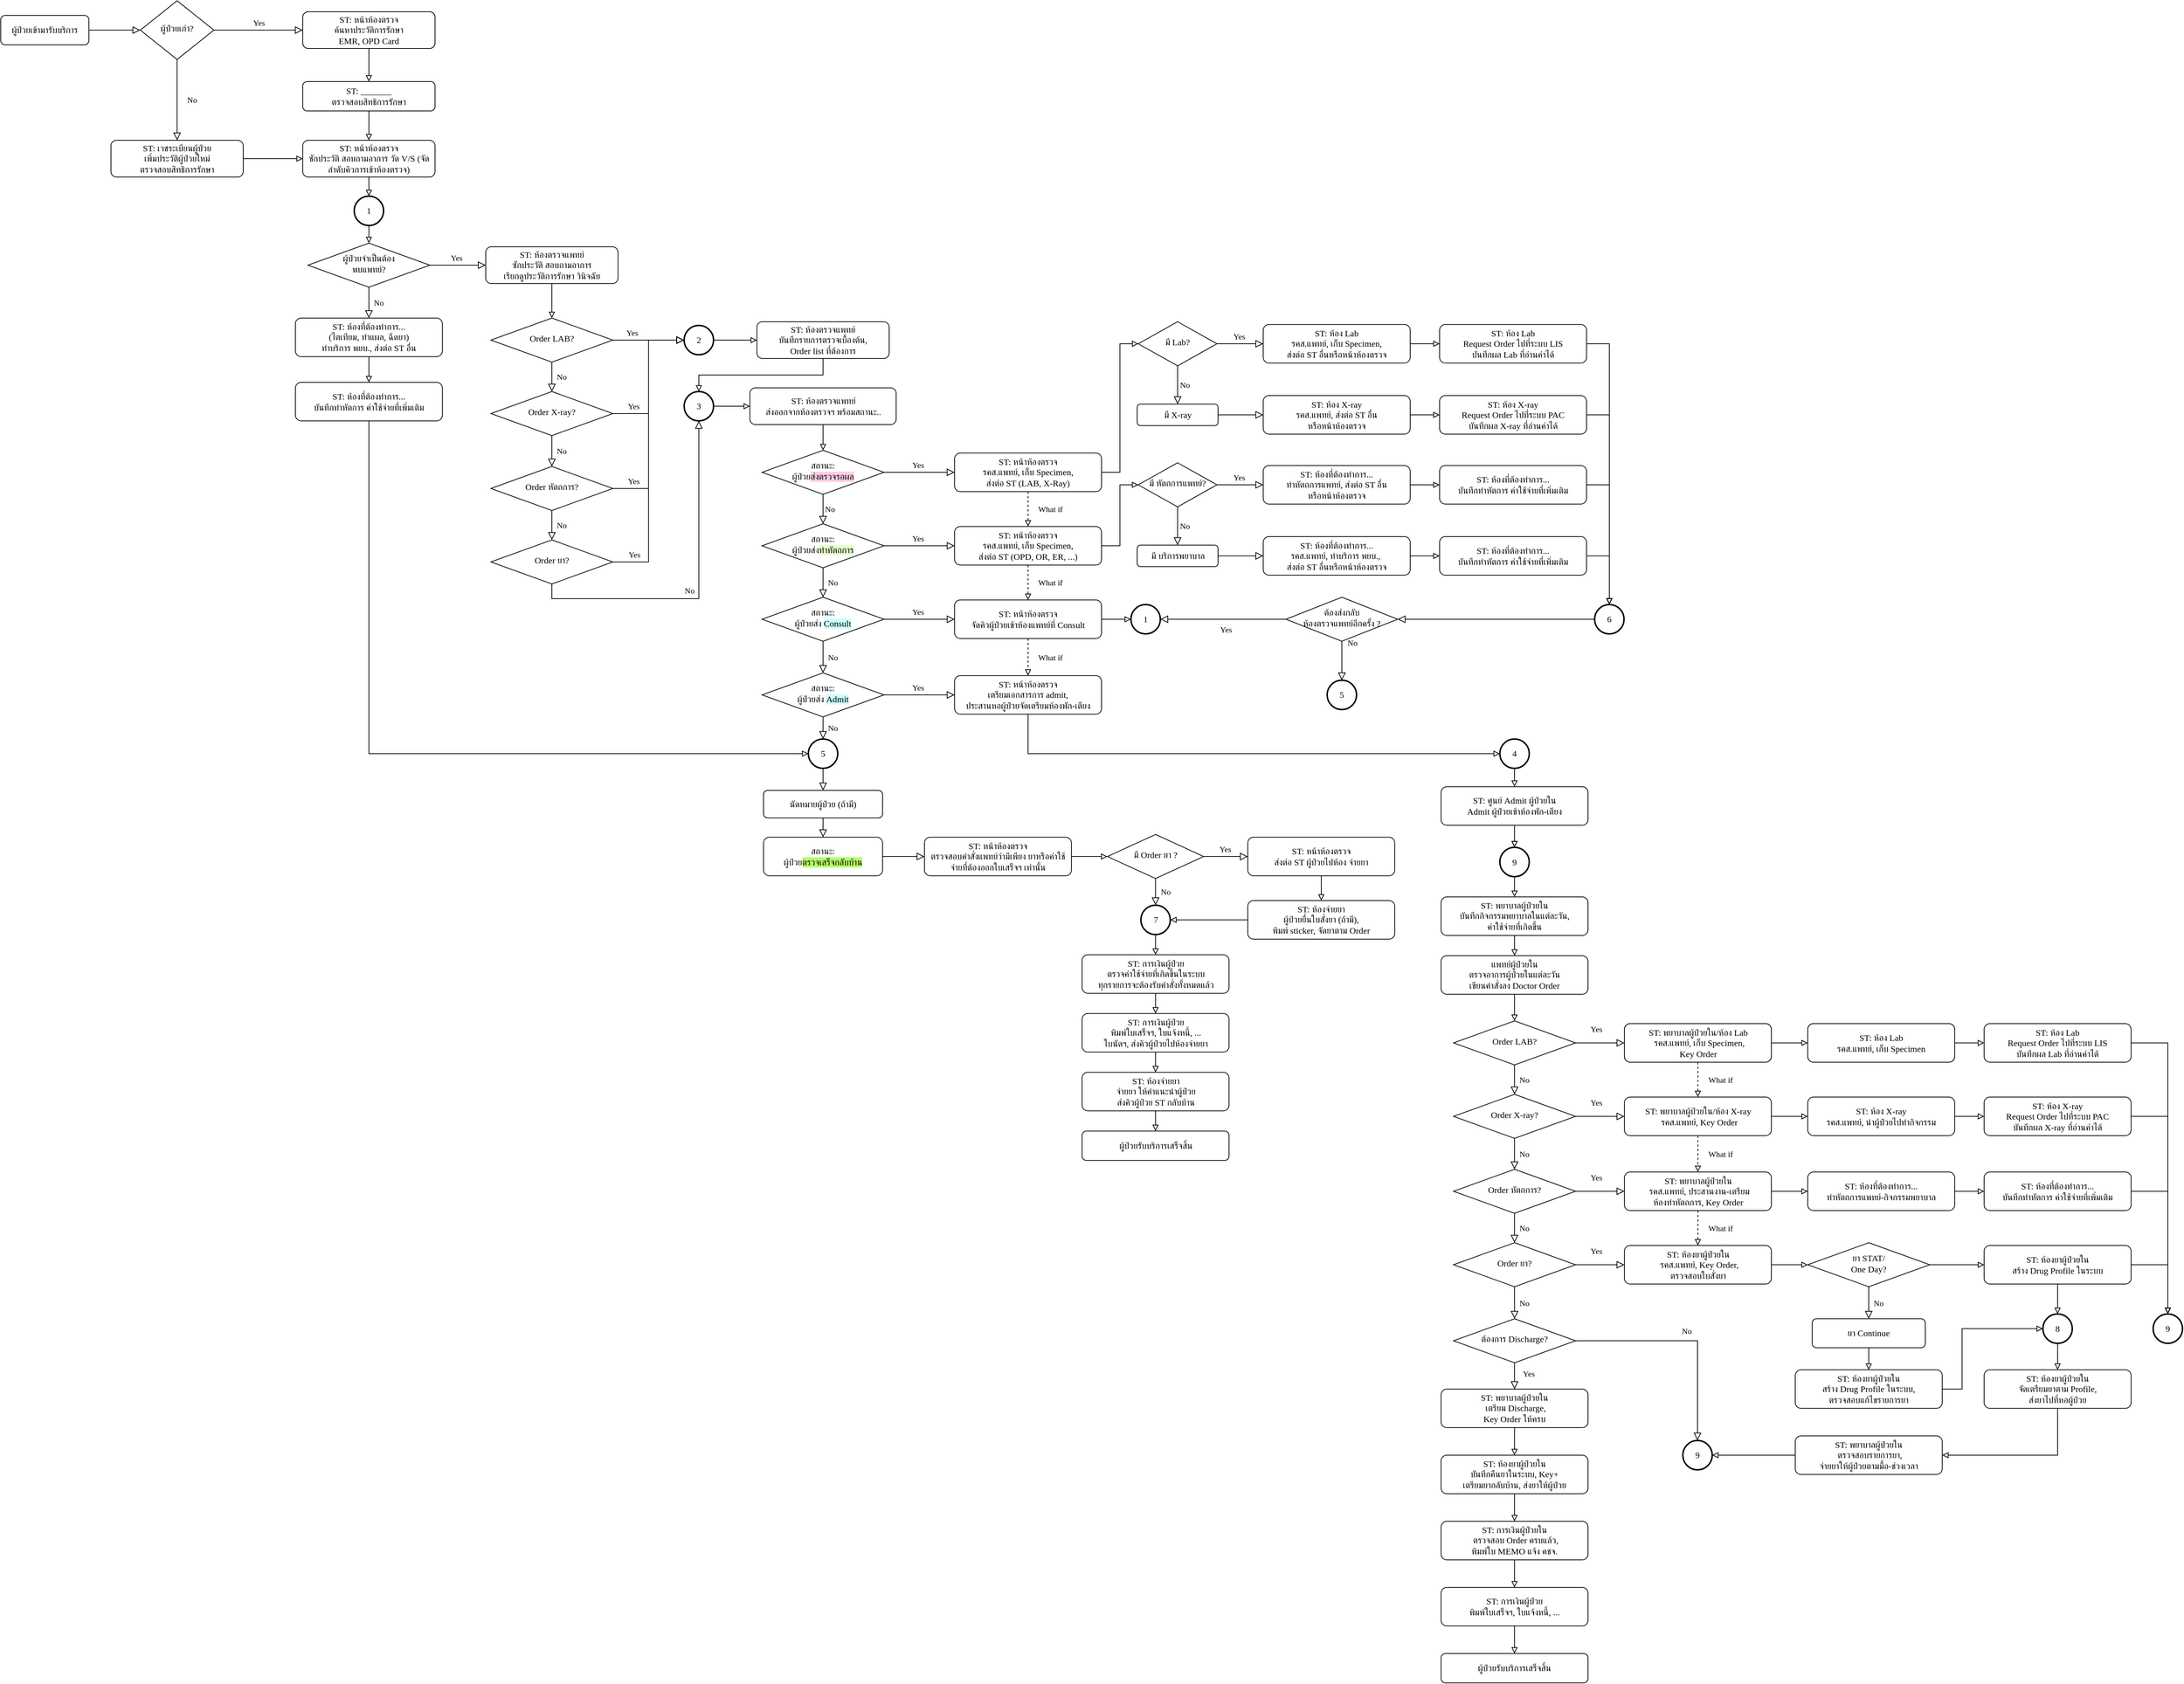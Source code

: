 <mxfile version="21.0.6" type="github" pages="2">
  <diagram id="C5RBs43oDa-KdzZeNtuy" name="OPD-IPD">
    <mxGraphModel dx="1386" dy="806" grid="1" gridSize="10" guides="1" tooltips="1" connect="1" arrows="1" fold="1" page="1" pageScale="1" pageWidth="827" pageHeight="1169" math="0" shadow="0">
      <root>
        <mxCell id="WIyWlLk6GJQsqaUBKTNV-0" />
        <mxCell id="WIyWlLk6GJQsqaUBKTNV-1" parent="WIyWlLk6GJQsqaUBKTNV-0" />
        <mxCell id="WIyWlLk6GJQsqaUBKTNV-2" value="" style="rounded=0;html=1;jettySize=auto;orthogonalLoop=1;fontSize=11;endArrow=block;endFill=0;endSize=8;strokeWidth=1;shadow=0;labelBackgroundColor=none;edgeStyle=orthogonalEdgeStyle;" parent="WIyWlLk6GJQsqaUBKTNV-1" source="WIyWlLk6GJQsqaUBKTNV-3" target="WIyWlLk6GJQsqaUBKTNV-6" edge="1">
          <mxGeometry relative="1" as="geometry" />
        </mxCell>
        <mxCell id="WIyWlLk6GJQsqaUBKTNV-3" value="ผู้ป่วยเข้ามารับบริการ" style="rounded=1;whiteSpace=wrap;html=1;fontSize=12;glass=0;strokeWidth=1;shadow=0;fontFamily=space mono;fontSource=https%3A%2F%2Ffonts.googleapis.com%2Fcss%3Ffamily%3Dspace%2Bmono;" parent="WIyWlLk6GJQsqaUBKTNV-1" vertex="1">
          <mxGeometry x="30" y="58" width="120" height="40" as="geometry" />
        </mxCell>
        <mxCell id="WIyWlLk6GJQsqaUBKTNV-4" value="No" style="rounded=0;html=1;jettySize=auto;orthogonalLoop=1;fontSize=11;endArrow=block;endFill=0;endSize=8;strokeWidth=1;shadow=0;labelBackgroundColor=none;edgeStyle=orthogonalEdgeStyle;fontFamily=space mono;fontSource=https%3A%2F%2Ffonts.googleapis.com%2Fcss%3Ffamily%3Dspace%2Bmono;exitX=0.5;exitY=1;exitDx=0;exitDy=0;" parent="WIyWlLk6GJQsqaUBKTNV-1" source="WIyWlLk6GJQsqaUBKTNV-6" target="WIyWlLk6GJQsqaUBKTNV-12" edge="1">
          <mxGeometry y="20" relative="1" as="geometry">
            <mxPoint as="offset" />
          </mxGeometry>
        </mxCell>
        <mxCell id="WIyWlLk6GJQsqaUBKTNV-5" value="Yes" style="edgeStyle=orthogonalEdgeStyle;rounded=0;html=1;jettySize=auto;orthogonalLoop=1;fontSize=11;endArrow=block;endFill=0;endSize=8;strokeWidth=1;shadow=0;labelBackgroundColor=none;fontFamily=space mono;fontSource=https%3A%2F%2Ffonts.googleapis.com%2Fcss%3Ffamily%3Dspace%2Bmono;" parent="WIyWlLk6GJQsqaUBKTNV-1" source="WIyWlLk6GJQsqaUBKTNV-6" target="WIyWlLk6GJQsqaUBKTNV-7" edge="1">
          <mxGeometry x="0.006" y="10" relative="1" as="geometry">
            <mxPoint as="offset" />
          </mxGeometry>
        </mxCell>
        <mxCell id="WIyWlLk6GJQsqaUBKTNV-6" value="ผู้ป่วยเก่า?" style="rhombus;whiteSpace=wrap;html=1;shadow=0;fontFamily=space mono;fontSize=12;align=center;strokeWidth=1;spacing=6;spacingTop=-4;fontSource=https%3A%2F%2Ffonts.googleapis.com%2Fcss%3Ffamily%3Dspace%2Bmono;" parent="WIyWlLk6GJQsqaUBKTNV-1" vertex="1">
          <mxGeometry x="220" y="38" width="100" height="80" as="geometry" />
        </mxCell>
        <mxCell id="1RqYY2e8a6liGjpJobrj-1" style="edgeStyle=orthogonalEdgeStyle;rounded=0;orthogonalLoop=1;jettySize=auto;html=1;entryX=0.5;entryY=0;entryDx=0;entryDy=0;endArrow=block;endFill=0;" parent="WIyWlLk6GJQsqaUBKTNV-1" source="WIyWlLk6GJQsqaUBKTNV-7" target="1RqYY2e8a6liGjpJobrj-0" edge="1">
          <mxGeometry relative="1" as="geometry" />
        </mxCell>
        <mxCell id="WIyWlLk6GJQsqaUBKTNV-7" value="ST: หน้าห้องตรวจ&lt;br&gt;ค้นหาประวัติการรักษา&lt;br&gt;EMR, OPD Card" style="rounded=1;whiteSpace=wrap;html=1;fontSize=12;glass=0;strokeWidth=1;shadow=0;fontFamily=space mono;fontSource=https%3A%2F%2Ffonts.googleapis.com%2Fcss%3Ffamily%3Dspace%2Bmono;" parent="WIyWlLk6GJQsqaUBKTNV-1" vertex="1">
          <mxGeometry x="441" y="53" width="180" height="50" as="geometry" />
        </mxCell>
        <mxCell id="WIyWlLk6GJQsqaUBKTNV-12" value="ST: เวชระเบียนผู้ป่วย&lt;br&gt;เพิ่มประวัติผู้ป่วยใหม่&lt;br&gt;ตรวจสอบสิทธิการรักษา" style="rounded=1;whiteSpace=wrap;html=1;fontSize=12;glass=0;strokeWidth=1;shadow=0;fontFamily=space mono;fontSource=https%3A%2F%2Ffonts.googleapis.com%2Fcss%3Ffamily%3Dspace%2Bmono;" parent="WIyWlLk6GJQsqaUBKTNV-1" vertex="1">
          <mxGeometry x="180" y="228" width="180" height="50" as="geometry" />
        </mxCell>
        <mxCell id="1RqYY2e8a6liGjpJobrj-0" value="ST: _______&lt;br&gt;ตรวจสอบสิทธิการรักษา" style="rounded=1;whiteSpace=wrap;html=1;fontSize=12;glass=0;strokeWidth=1;shadow=0;fontFamily=space mono;fontSource=https%3A%2F%2Ffonts.googleapis.com%2Fcss%3Ffamily%3Dspace%2Bmono;" parent="WIyWlLk6GJQsqaUBKTNV-1" vertex="1">
          <mxGeometry x="441" y="148" width="180" height="40" as="geometry" />
        </mxCell>
        <mxCell id="1RqYY2e8a6liGjpJobrj-3" value="ST: หน้าห้องตรวจ&lt;br&gt;ซักประวัติ สอบถามอาการ วัด V/S (จัดลำดับคิวการเข้าห้องตรวจ)" style="rounded=1;whiteSpace=wrap;html=1;fontSize=12;glass=0;strokeWidth=1;shadow=0;fontFamily=space mono;fontSource=https%3A%2F%2Ffonts.googleapis.com%2Fcss%3Ffamily%3Dspace%2Bmono;" parent="WIyWlLk6GJQsqaUBKTNV-1" vertex="1">
          <mxGeometry x="441" y="228" width="180" height="50" as="geometry" />
        </mxCell>
        <mxCell id="1RqYY2e8a6liGjpJobrj-6" style="edgeStyle=orthogonalEdgeStyle;rounded=0;orthogonalLoop=1;jettySize=auto;html=1;entryX=0.5;entryY=0;entryDx=0;entryDy=0;endArrow=block;endFill=0;exitX=0.5;exitY=1;exitDx=0;exitDy=0;" parent="WIyWlLk6GJQsqaUBKTNV-1" source="1RqYY2e8a6liGjpJobrj-0" target="1RqYY2e8a6liGjpJobrj-3" edge="1">
          <mxGeometry relative="1" as="geometry">
            <mxPoint x="541" y="113" as="sourcePoint" />
            <mxPoint x="541" y="158" as="targetPoint" />
          </mxGeometry>
        </mxCell>
        <mxCell id="1RqYY2e8a6liGjpJobrj-7" value="ST: ห้องตรวจแพทย์&lt;br&gt;ซักประวัติ สอบถามอาการ &lt;br&gt;เรียกดูประวัติการรักษา วินิจฉัย" style="rounded=1;whiteSpace=wrap;html=1;fontSize=12;glass=0;strokeWidth=1;shadow=0;fontFamily=space mono;fontSource=https%3A%2F%2Ffonts.googleapis.com%2Fcss%3Ffamily%3Dspace%2Bmono;" parent="WIyWlLk6GJQsqaUBKTNV-1" vertex="1">
          <mxGeometry x="690" y="373" width="180" height="50" as="geometry" />
        </mxCell>
        <mxCell id="1RqYY2e8a6liGjpJobrj-8" value="Order LAB?" style="rhombus;whiteSpace=wrap;html=1;shadow=0;fontFamily=space mono;fontSize=12;align=center;strokeWidth=1;spacing=6;spacingTop=-4;fontSource=https%3A%2F%2Ffonts.googleapis.com%2Fcss%3Ffamily%3Dspace%2Bmono;" parent="WIyWlLk6GJQsqaUBKTNV-1" vertex="1">
          <mxGeometry x="697" y="470" width="166" height="60" as="geometry" />
        </mxCell>
        <mxCell id="1RqYY2e8a6liGjpJobrj-9" value="Order X-ray?" style="rhombus;whiteSpace=wrap;html=1;shadow=0;fontFamily=space mono;fontSize=12;align=center;strokeWidth=1;spacing=6;spacingTop=-4;fontSource=https%3A%2F%2Ffonts.googleapis.com%2Fcss%3Ffamily%3Dspace%2Bmono;" parent="WIyWlLk6GJQsqaUBKTNV-1" vertex="1">
          <mxGeometry x="697" y="570" width="166" height="60" as="geometry" />
        </mxCell>
        <mxCell id="1RqYY2e8a6liGjpJobrj-10" value="Order หัตถการ?" style="rhombus;whiteSpace=wrap;html=1;shadow=0;fontFamily=space mono;fontSize=12;align=center;strokeWidth=1;spacing=6;spacingTop=-4;fontSource=https%3A%2F%2Ffonts.googleapis.com%2Fcss%3Ffamily%3Dspace%2Bmono;" parent="WIyWlLk6GJQsqaUBKTNV-1" vertex="1">
          <mxGeometry x="697" y="672" width="166" height="60" as="geometry" />
        </mxCell>
        <mxCell id="1RqYY2e8a6liGjpJobrj-11" style="edgeStyle=orthogonalEdgeStyle;rounded=0;orthogonalLoop=1;jettySize=auto;html=1;endArrow=block;endFill=0;exitX=0.5;exitY=1;exitDx=0;exitDy=0;entryX=0.5;entryY=0;entryDx=0;entryDy=0;entryPerimeter=0;" parent="WIyWlLk6GJQsqaUBKTNV-1" source="1RqYY2e8a6liGjpJobrj-3" target="qahBIfakXGSAEwPWHKox-19" edge="1">
          <mxGeometry relative="1" as="geometry">
            <mxPoint x="541" y="198" as="sourcePoint" />
            <mxPoint x="530" y="318" as="targetPoint" />
          </mxGeometry>
        </mxCell>
        <mxCell id="1RqYY2e8a6liGjpJobrj-12" value="Order ยา?" style="rhombus;whiteSpace=wrap;html=1;shadow=0;fontFamily=space mono;fontSize=12;align=center;strokeWidth=1;spacing=6;spacingTop=-4;fontSource=https%3A%2F%2Ffonts.googleapis.com%2Fcss%3Ffamily%3Dspace%2Bmono;" parent="WIyWlLk6GJQsqaUBKTNV-1" vertex="1">
          <mxGeometry x="697" y="772" width="166" height="60" as="geometry" />
        </mxCell>
        <mxCell id="1RqYY2e8a6liGjpJobrj-13" style="edgeStyle=orthogonalEdgeStyle;rounded=0;orthogonalLoop=1;jettySize=auto;html=1;entryX=0.5;entryY=0;entryDx=0;entryDy=0;endArrow=block;endFill=0;exitX=0.5;exitY=1;exitDx=0;exitDy=0;" parent="WIyWlLk6GJQsqaUBKTNV-1" source="1RqYY2e8a6liGjpJobrj-7" target="1RqYY2e8a6liGjpJobrj-8" edge="1">
          <mxGeometry relative="1" as="geometry">
            <mxPoint x="777" y="423" as="sourcePoint" />
            <mxPoint x="790" y="383" as="targetPoint" />
          </mxGeometry>
        </mxCell>
        <mxCell id="1RqYY2e8a6liGjpJobrj-14" value="No" style="rounded=0;html=1;jettySize=auto;orthogonalLoop=1;fontSize=11;endArrow=block;endFill=0;endSize=8;strokeWidth=1;shadow=0;labelBackgroundColor=none;edgeStyle=orthogonalEdgeStyle;fontFamily=space mono;fontSource=https%3A%2F%2Ffonts.googleapis.com%2Fcss%3Ffamily%3Dspace%2Bmono;exitX=0.5;exitY=1;exitDx=0;exitDy=0;entryX=0.5;entryY=0;entryDx=0;entryDy=0;" parent="WIyWlLk6GJQsqaUBKTNV-1" source="1RqYY2e8a6liGjpJobrj-8" target="1RqYY2e8a6liGjpJobrj-9" edge="1">
          <mxGeometry y="13" relative="1" as="geometry">
            <mxPoint as="offset" />
            <mxPoint x="776.71" y="390" as="sourcePoint" />
            <mxPoint x="776.71" y="500" as="targetPoint" />
          </mxGeometry>
        </mxCell>
        <mxCell id="1RqYY2e8a6liGjpJobrj-15" value="No" style="rounded=0;html=1;jettySize=auto;orthogonalLoop=1;fontSize=11;endArrow=block;endFill=0;endSize=8;strokeWidth=1;shadow=0;labelBackgroundColor=none;edgeStyle=orthogonalEdgeStyle;fontFamily=space mono;fontSource=https%3A%2F%2Ffonts.googleapis.com%2Fcss%3Ffamily%3Dspace%2Bmono;entryX=0.5;entryY=0;entryDx=0;entryDy=0;exitX=0.5;exitY=1;exitDx=0;exitDy=0;" parent="WIyWlLk6GJQsqaUBKTNV-1" source="1RqYY2e8a6liGjpJobrj-9" target="1RqYY2e8a6liGjpJobrj-10" edge="1">
          <mxGeometry y="13" relative="1" as="geometry">
            <mxPoint as="offset" />
            <mxPoint x="777" y="630" as="sourcePoint" />
            <mxPoint x="787" y="580" as="targetPoint" />
          </mxGeometry>
        </mxCell>
        <mxCell id="1RqYY2e8a6liGjpJobrj-16" value="No" style="rounded=0;html=1;jettySize=auto;orthogonalLoop=1;fontSize=11;endArrow=block;endFill=0;endSize=8;strokeWidth=1;shadow=0;labelBackgroundColor=none;edgeStyle=orthogonalEdgeStyle;fontFamily=space mono;fontSource=https%3A%2F%2Ffonts.googleapis.com%2Fcss%3Ffamily%3Dspace%2Bmono;entryX=0.5;entryY=0;entryDx=0;entryDy=0;exitX=0.5;exitY=1;exitDx=0;exitDy=0;" parent="WIyWlLk6GJQsqaUBKTNV-1" source="1RqYY2e8a6liGjpJobrj-10" target="1RqYY2e8a6liGjpJobrj-12" edge="1">
          <mxGeometry y="13" relative="1" as="geometry">
            <mxPoint as="offset" />
            <mxPoint x="787" y="642" as="sourcePoint" />
            <mxPoint x="780" y="762" as="targetPoint" />
          </mxGeometry>
        </mxCell>
        <mxCell id="1RqYY2e8a6liGjpJobrj-18" style="edgeStyle=orthogonalEdgeStyle;rounded=0;orthogonalLoop=1;jettySize=auto;html=1;entryX=0;entryY=0.5;entryDx=0;entryDy=0;endArrow=block;endFill=0;exitX=1;exitY=0.5;exitDx=0;exitDy=0;" parent="WIyWlLk6GJQsqaUBKTNV-1" source="WIyWlLk6GJQsqaUBKTNV-12" target="1RqYY2e8a6liGjpJobrj-3" edge="1">
          <mxGeometry relative="1" as="geometry">
            <mxPoint x="510" y="198" as="sourcePoint" />
            <mxPoint x="510" y="238" as="targetPoint" />
          </mxGeometry>
        </mxCell>
        <mxCell id="1RqYY2e8a6liGjpJobrj-19" value="ST: ห้องตรวจแพทย์&lt;br&gt;บันทึกรายการตรวจเบื้องต้น,&lt;br&gt;Order list ที่ต้องการ" style="rounded=1;whiteSpace=wrap;html=1;fontSize=12;glass=0;strokeWidth=1;shadow=0;fontFamily=space mono;fontSource=https%3A%2F%2Ffonts.googleapis.com%2Fcss%3Ffamily%3Dspace%2Bmono;" parent="WIyWlLk6GJQsqaUBKTNV-1" vertex="1">
          <mxGeometry x="1059" y="475" width="180" height="50" as="geometry" />
        </mxCell>
        <mxCell id="1RqYY2e8a6liGjpJobrj-24" value="&lt;font data-font-src=&quot;https://fonts.googleapis.com/css?family=space+mono&quot; face=&quot;space mono&quot;&gt;2&lt;/font&gt;" style="strokeWidth=2;html=1;shape=mxgraph.flowchart.start_2;whiteSpace=wrap;" parent="WIyWlLk6GJQsqaUBKTNV-1" vertex="1">
          <mxGeometry x="960" y="480" width="40" height="40" as="geometry" />
        </mxCell>
        <mxCell id="1RqYY2e8a6liGjpJobrj-25" style="edgeStyle=orthogonalEdgeStyle;rounded=0;orthogonalLoop=1;jettySize=auto;html=1;endArrow=block;endFill=0;entryX=0;entryY=0.5;entryDx=0;entryDy=0;exitX=1;exitY=0.5;exitDx=0;exitDy=0;exitPerimeter=0;" parent="WIyWlLk6GJQsqaUBKTNV-1" source="1RqYY2e8a6liGjpJobrj-24" target="1RqYY2e8a6liGjpJobrj-19" edge="1">
          <mxGeometry relative="1" as="geometry">
            <mxPoint x="1029" y="500" as="sourcePoint" />
            <mxPoint x="979" y="355" as="targetPoint" />
          </mxGeometry>
        </mxCell>
        <mxCell id="1RqYY2e8a6liGjpJobrj-26" value="Yes" style="edgeStyle=orthogonalEdgeStyle;rounded=0;html=1;jettySize=auto;orthogonalLoop=1;fontSize=11;endArrow=block;endFill=0;endSize=8;strokeWidth=1;shadow=0;labelBackgroundColor=none;fontFamily=space mono;fontSource=https%3A%2F%2Ffonts.googleapis.com%2Fcss%3Ffamily%3Dspace%2Bmono;exitX=1;exitY=0.5;exitDx=0;exitDy=0;entryX=0;entryY=0.5;entryDx=0;entryDy=0;entryPerimeter=0;" parent="WIyWlLk6GJQsqaUBKTNV-1" source="1RqYY2e8a6liGjpJobrj-8" target="1RqYY2e8a6liGjpJobrj-24" edge="1">
          <mxGeometry x="-0.468" y="10" relative="1" as="geometry">
            <mxPoint as="offset" />
            <mxPoint x="879" y="390" as="sourcePoint" />
            <mxPoint x="939" y="370" as="targetPoint" />
          </mxGeometry>
        </mxCell>
        <mxCell id="1RqYY2e8a6liGjpJobrj-27" value="Yes" style="edgeStyle=orthogonalEdgeStyle;rounded=0;html=1;jettySize=auto;orthogonalLoop=1;fontSize=11;endArrow=block;endFill=0;endSize=8;strokeWidth=1;shadow=0;labelBackgroundColor=none;fontFamily=space mono;fontSource=https%3A%2F%2Ffonts.googleapis.com%2Fcss%3Ffamily%3Dspace%2Bmono;entryX=0;entryY=0.5;entryDx=0;entryDy=0;entryPerimeter=0;" parent="WIyWlLk6GJQsqaUBKTNV-1" source="1RqYY2e8a6liGjpJobrj-9" target="1RqYY2e8a6liGjpJobrj-24" edge="1">
          <mxGeometry x="-0.723" y="10" relative="1" as="geometry">
            <mxPoint as="offset" />
            <mxPoint x="870" y="510" as="sourcePoint" />
            <mxPoint x="979" y="510" as="targetPoint" />
          </mxGeometry>
        </mxCell>
        <mxCell id="1RqYY2e8a6liGjpJobrj-28" value="Yes" style="edgeStyle=orthogonalEdgeStyle;rounded=0;html=1;jettySize=auto;orthogonalLoop=1;fontSize=11;endArrow=block;endFill=0;endSize=8;strokeWidth=1;shadow=0;labelBackgroundColor=none;fontFamily=space mono;fontSource=https%3A%2F%2Ffonts.googleapis.com%2Fcss%3Ffamily%3Dspace%2Bmono;entryX=0;entryY=0.5;entryDx=0;entryDy=0;entryPerimeter=0;exitX=1;exitY=0.5;exitDx=0;exitDy=0;" parent="WIyWlLk6GJQsqaUBKTNV-1" source="1RqYY2e8a6liGjpJobrj-10" target="1RqYY2e8a6liGjpJobrj-24" edge="1">
          <mxGeometry x="-0.812" y="10" relative="1" as="geometry">
            <mxPoint as="offset" />
            <mxPoint x="870" y="610" as="sourcePoint" />
            <mxPoint x="979" y="510" as="targetPoint" />
          </mxGeometry>
        </mxCell>
        <mxCell id="1RqYY2e8a6liGjpJobrj-29" value="Yes" style="edgeStyle=orthogonalEdgeStyle;rounded=0;html=1;jettySize=auto;orthogonalLoop=1;fontSize=11;endArrow=block;endFill=0;endSize=8;strokeWidth=1;shadow=0;labelBackgroundColor=none;fontFamily=space mono;fontSource=https%3A%2F%2Ffonts.googleapis.com%2Fcss%3Ffamily%3Dspace%2Bmono;entryX=0;entryY=0.5;entryDx=0;entryDy=0;entryPerimeter=0;exitX=1;exitY=0.5;exitDx=0;exitDy=0;" parent="WIyWlLk6GJQsqaUBKTNV-1" source="1RqYY2e8a6liGjpJobrj-12" target="1RqYY2e8a6liGjpJobrj-24" edge="1">
          <mxGeometry x="-0.858" y="10" relative="1" as="geometry">
            <mxPoint as="offset" />
            <mxPoint x="870" y="710" as="sourcePoint" />
            <mxPoint x="979" y="510" as="targetPoint" />
          </mxGeometry>
        </mxCell>
        <mxCell id="1RqYY2e8a6liGjpJobrj-31" value="ST: ห้องตรวจแพทย์&lt;br&gt;ส่งออกจากห้องตรวจฯ พร้อมสถานะ.." style="rounded=1;whiteSpace=wrap;html=1;fontSize=12;glass=0;strokeWidth=1;shadow=0;fontFamily=space mono;fontSource=https%3A%2F%2Ffonts.googleapis.com%2Fcss%3Ffamily%3Dspace%2Bmono;" parent="WIyWlLk6GJQsqaUBKTNV-1" vertex="1">
          <mxGeometry x="1049.5" y="565" width="199" height="50" as="geometry" />
        </mxCell>
        <mxCell id="1RqYY2e8a6liGjpJobrj-32" value="No" style="rounded=0;html=1;jettySize=auto;orthogonalLoop=1;fontSize=11;endArrow=block;endFill=0;endSize=8;strokeWidth=1;shadow=0;labelBackgroundColor=none;fontFamily=space mono;fontSource=https%3A%2F%2Ffonts.googleapis.com%2Fcss%3Ffamily%3Dspace%2Bmono;exitX=0.5;exitY=1;exitDx=0;exitDy=0;entryX=0.5;entryY=1;entryDx=0;entryDy=0;edgeStyle=orthogonalEdgeStyle;entryPerimeter=0;" parent="WIyWlLk6GJQsqaUBKTNV-1" source="1RqYY2e8a6liGjpJobrj-12" target="yvNfWJmXIzpKwHx-HULG-0" edge="1">
          <mxGeometry y="13" relative="1" as="geometry">
            <mxPoint as="offset" />
            <mxPoint x="779" y="842" as="sourcePoint" />
            <mxPoint x="780" y="882" as="targetPoint" />
          </mxGeometry>
        </mxCell>
        <mxCell id="1RqYY2e8a6liGjpJobrj-34" style="edgeStyle=orthogonalEdgeStyle;rounded=0;orthogonalLoop=1;jettySize=auto;html=1;endArrow=block;endFill=0;entryX=0.5;entryY=0;entryDx=0;entryDy=0;exitX=0.5;exitY=1;exitDx=0;exitDy=0;entryPerimeter=0;" parent="WIyWlLk6GJQsqaUBKTNV-1" source="1RqYY2e8a6liGjpJobrj-19" target="yvNfWJmXIzpKwHx-HULG-0" edge="1">
          <mxGeometry relative="1" as="geometry">
            <mxPoint x="621" y="510" as="sourcePoint" />
            <mxPoint x="651" y="510" as="targetPoint" />
          </mxGeometry>
        </mxCell>
        <mxCell id="1RqYY2e8a6liGjpJobrj-35" value="สถานะ:&lt;br&gt;ผู้ป่วย&lt;span style=&quot;background-color: rgb(255, 204, 230);&quot;&gt;&lt;font color=&quot;#000000&quot;&gt;ส่งตรวจรอผล&lt;/font&gt;&lt;/span&gt;" style="rhombus;whiteSpace=wrap;html=1;shadow=0;fontFamily=space mono;fontSize=12;align=center;strokeWidth=1;spacing=6;spacingTop=-4;fontSource=https%3A%2F%2Ffonts.googleapis.com%2Fcss%3Ffamily%3Dspace%2Bmono;" parent="WIyWlLk6GJQsqaUBKTNV-1" vertex="1">
          <mxGeometry x="1066" y="650" width="166" height="60" as="geometry" />
        </mxCell>
        <mxCell id="1RqYY2e8a6liGjpJobrj-36" value="สถานะ:&lt;br&gt;ผู้ป่วยส่ง&lt;font style=&quot;background-color: rgb(230, 255, 204);&quot; color=&quot;#000000&quot;&gt;ทำหัตถการ&lt;/font&gt;" style="rhombus;whiteSpace=wrap;html=1;shadow=0;fontFamily=space mono;fontSize=12;align=center;strokeWidth=1;spacing=6;spacingTop=-4;fontSource=https%3A%2F%2Ffonts.googleapis.com%2Fcss%3Ffamily%3Dspace%2Bmono;" parent="WIyWlLk6GJQsqaUBKTNV-1" vertex="1">
          <mxGeometry x="1066" y="750" width="166" height="60" as="geometry" />
        </mxCell>
        <mxCell id="1RqYY2e8a6liGjpJobrj-41" style="edgeStyle=orthogonalEdgeStyle;rounded=0;orthogonalLoop=1;jettySize=auto;html=1;endArrow=block;endFill=0;entryX=0.5;entryY=0;entryDx=0;entryDy=0;exitX=0.5;exitY=1;exitDx=0;exitDy=0;" parent="WIyWlLk6GJQsqaUBKTNV-1" source="1RqYY2e8a6liGjpJobrj-31" target="1RqYY2e8a6liGjpJobrj-35" edge="1">
          <mxGeometry relative="1" as="geometry">
            <mxPoint x="1149" y="620" as="sourcePoint" />
            <mxPoint x="1159" y="575" as="targetPoint" />
          </mxGeometry>
        </mxCell>
        <mxCell id="1RqYY2e8a6liGjpJobrj-42" value="สถานะ:&lt;br&gt;ผู้ป่วยส่ง &lt;font style=&quot;background-color: rgb(204, 255, 255);&quot; color=&quot;#000000&quot;&gt;Consult&lt;/font&gt;" style="rhombus;whiteSpace=wrap;html=1;shadow=0;fontFamily=space mono;fontSize=12;align=center;strokeWidth=1;spacing=6;spacingTop=-4;fontSource=https%3A%2F%2Ffonts.googleapis.com%2Fcss%3Ffamily%3Dspace%2Bmono;" parent="WIyWlLk6GJQsqaUBKTNV-1" vertex="1">
          <mxGeometry x="1066" y="850" width="166" height="60" as="geometry" />
        </mxCell>
        <mxCell id="1RqYY2e8a6liGjpJobrj-45" value="ST: หน้าห้องตรวจ&lt;br&gt;รคส.แพทย์, เก็บ Specimen,&lt;br&gt;ส่งต่อ ST (LAB, X-Ray)" style="rounded=1;whiteSpace=wrap;html=1;fontSize=12;glass=0;strokeWidth=1;shadow=0;fontFamily=space mono;fontSource=https%3A%2F%2Ffonts.googleapis.com%2Fcss%3Ffamily%3Dspace%2Bmono;" parent="WIyWlLk6GJQsqaUBKTNV-1" vertex="1">
          <mxGeometry x="1328" y="653.75" width="200" height="52.5" as="geometry" />
        </mxCell>
        <mxCell id="1RqYY2e8a6liGjpJobrj-46" value="ST: หน้าห้องตรวจ&lt;br&gt;รคส.แพทย์, เก็บ Specimen,&lt;br&gt;ส่งต่อ ST (OPD, OR, ER, ...)" style="rounded=1;whiteSpace=wrap;html=1;fontSize=12;glass=0;strokeWidth=1;shadow=0;fontFamily=space mono;fontSource=https%3A%2F%2Ffonts.googleapis.com%2Fcss%3Ffamily%3Dspace%2Bmono;" parent="WIyWlLk6GJQsqaUBKTNV-1" vertex="1">
          <mxGeometry x="1328" y="753.75" width="200" height="52.5" as="geometry" />
        </mxCell>
        <mxCell id="1RqYY2e8a6liGjpJobrj-47" value="ST: หน้าห้องตรวจ&lt;br&gt;จัดคิวผู้ป่วยเข้าห้องแพทย์ที่ Consult" style="rounded=1;whiteSpace=wrap;html=1;fontSize=12;glass=0;strokeWidth=1;shadow=0;fontFamily=space mono;fontSource=https%3A%2F%2Ffonts.googleapis.com%2Fcss%3Ffamily%3Dspace%2Bmono;" parent="WIyWlLk6GJQsqaUBKTNV-1" vertex="1">
          <mxGeometry x="1328" y="853.75" width="200" height="52.5" as="geometry" />
        </mxCell>
        <mxCell id="1RqYY2e8a6liGjpJobrj-48" value="ST: หน้าห้องตรวจ&lt;br&gt;ตรวจสอบคำสั่งแพทย์ว่ามีเพียง ยาหรือค่าใช้จ่ายที่ต้องออกใบเสร็จฯ เท่านั้น" style="rounded=1;whiteSpace=wrap;html=1;fontSize=12;glass=0;strokeWidth=1;shadow=0;fontFamily=space mono;fontSource=https%3A%2F%2Ffonts.googleapis.com%2Fcss%3Ffamily%3Dspace%2Bmono;" parent="WIyWlLk6GJQsqaUBKTNV-1" vertex="1">
          <mxGeometry x="1287" y="1176.75" width="200" height="52.5" as="geometry" />
        </mxCell>
        <mxCell id="1RqYY2e8a6liGjpJobrj-49" value="No" style="rounded=0;html=1;jettySize=auto;orthogonalLoop=1;fontSize=11;endArrow=block;endFill=0;endSize=8;strokeWidth=1;shadow=0;labelBackgroundColor=none;fontFamily=space mono;fontSource=https%3A%2F%2Ffonts.googleapis.com%2Fcss%3Ffamily%3Dspace%2Bmono;exitX=0.5;exitY=1;exitDx=0;exitDy=0;entryX=0.5;entryY=0;entryDx=0;entryDy=0;edgeStyle=orthogonalEdgeStyle;" parent="WIyWlLk6GJQsqaUBKTNV-1" source="1RqYY2e8a6liGjpJobrj-36" target="1RqYY2e8a6liGjpJobrj-42" edge="1">
          <mxGeometry y="13" relative="1" as="geometry">
            <mxPoint as="offset" />
            <mxPoint x="816" y="840" as="sourcePoint" />
            <mxPoint x="816" y="890" as="targetPoint" />
          </mxGeometry>
        </mxCell>
        <mxCell id="1RqYY2e8a6liGjpJobrj-50" value="No" style="rounded=0;html=1;jettySize=auto;orthogonalLoop=1;fontSize=11;endArrow=block;endFill=0;endSize=8;strokeWidth=1;shadow=0;labelBackgroundColor=none;fontFamily=space mono;fontSource=https%3A%2F%2Ffonts.googleapis.com%2Fcss%3Ffamily%3Dspace%2Bmono;exitX=0.5;exitY=1;exitDx=0;exitDy=0;edgeStyle=orthogonalEdgeStyle;entryX=0.5;entryY=0;entryDx=0;entryDy=0;" parent="WIyWlLk6GJQsqaUBKTNV-1" source="1RqYY2e8a6liGjpJobrj-35" target="1RqYY2e8a6liGjpJobrj-36" edge="1">
          <mxGeometry y="9" relative="1" as="geometry">
            <mxPoint as="offset" />
            <mxPoint x="1159" y="820" as="sourcePoint" />
            <mxPoint x="1149" y="750" as="targetPoint" />
          </mxGeometry>
        </mxCell>
        <mxCell id="1RqYY2e8a6liGjpJobrj-51" value="No" style="rounded=0;html=1;jettySize=auto;orthogonalLoop=1;fontSize=11;endArrow=block;endFill=0;endSize=8;strokeWidth=1;shadow=0;labelBackgroundColor=none;fontFamily=space mono;fontSource=https%3A%2F%2Ffonts.googleapis.com%2Fcss%3Ffamily%3Dspace%2Bmono;edgeStyle=orthogonalEdgeStyle;exitX=0.5;exitY=1;exitDx=0;exitDy=0;entryX=0.5;entryY=0;entryDx=0;entryDy=0;" parent="WIyWlLk6GJQsqaUBKTNV-1" source="1RqYY2e8a6liGjpJobrj-42" target="yvNfWJmXIzpKwHx-HULG-2" edge="1">
          <mxGeometry y="13" relative="1" as="geometry">
            <mxPoint as="offset" />
            <mxPoint x="1148" y="910" as="sourcePoint" />
            <mxPoint x="1149.0" y="950" as="targetPoint" />
          </mxGeometry>
        </mxCell>
        <mxCell id="1RqYY2e8a6liGjpJobrj-52" value="Yes" style="edgeStyle=orthogonalEdgeStyle;rounded=0;html=1;jettySize=auto;orthogonalLoop=1;fontSize=11;endArrow=block;endFill=0;endSize=8;strokeWidth=1;shadow=0;labelBackgroundColor=none;fontFamily=space mono;fontSource=https%3A%2F%2Ffonts.googleapis.com%2Fcss%3Ffamily%3Dspace%2Bmono;exitX=1;exitY=0.5;exitDx=0;exitDy=0;entryX=0;entryY=0.5;entryDx=0;entryDy=0;" parent="WIyWlLk6GJQsqaUBKTNV-1" source="1RqYY2e8a6liGjpJobrj-35" target="1RqYY2e8a6liGjpJobrj-45" edge="1">
          <mxGeometry x="-0.042" y="10" relative="1" as="geometry">
            <mxPoint as="offset" />
            <mxPoint x="899" y="510" as="sourcePoint" />
            <mxPoint x="999" y="510" as="targetPoint" />
          </mxGeometry>
        </mxCell>
        <mxCell id="1RqYY2e8a6liGjpJobrj-54" value="Yes" style="edgeStyle=orthogonalEdgeStyle;rounded=0;html=1;jettySize=auto;orthogonalLoop=1;fontSize=11;endArrow=block;endFill=0;endSize=8;strokeWidth=1;shadow=0;labelBackgroundColor=none;fontFamily=space mono;fontSource=https%3A%2F%2Ffonts.googleapis.com%2Fcss%3Ffamily%3Dspace%2Bmono;exitX=1;exitY=0.5;exitDx=0;exitDy=0;entryX=0;entryY=0.5;entryDx=0;entryDy=0;" parent="WIyWlLk6GJQsqaUBKTNV-1" source="1RqYY2e8a6liGjpJobrj-36" target="1RqYY2e8a6liGjpJobrj-46" edge="1">
          <mxGeometry x="-0.042" y="10" relative="1" as="geometry">
            <mxPoint as="offset" />
            <mxPoint x="1242" y="690" as="sourcePoint" />
            <mxPoint x="1318" y="780" as="targetPoint" />
          </mxGeometry>
        </mxCell>
        <mxCell id="1RqYY2e8a6liGjpJobrj-55" value="Yes" style="edgeStyle=orthogonalEdgeStyle;rounded=0;html=1;jettySize=auto;orthogonalLoop=1;fontSize=11;endArrow=block;endFill=0;endSize=8;strokeWidth=1;shadow=0;labelBackgroundColor=none;fontFamily=space mono;fontSource=https%3A%2F%2Ffonts.googleapis.com%2Fcss%3Ffamily%3Dspace%2Bmono;entryX=0;entryY=0.5;entryDx=0;entryDy=0;" parent="WIyWlLk6GJQsqaUBKTNV-1" source="1RqYY2e8a6liGjpJobrj-42" target="1RqYY2e8a6liGjpJobrj-47" edge="1">
          <mxGeometry x="-0.042" y="10" relative="1" as="geometry">
            <mxPoint as="offset" />
            <mxPoint x="1242" y="790" as="sourcePoint" />
            <mxPoint x="1328" y="880" as="targetPoint" />
          </mxGeometry>
        </mxCell>
        <mxCell id="1RqYY2e8a6liGjpJobrj-57" value="" style="edgeStyle=orthogonalEdgeStyle;rounded=0;html=1;jettySize=auto;orthogonalLoop=1;fontSize=11;endArrow=block;endFill=0;endSize=8;strokeWidth=1;shadow=0;labelBackgroundColor=none;fontFamily=space mono;fontSource=https%3A%2F%2Ffonts.googleapis.com%2Fcss%3Ffamily%3Dspace%2Bmono;entryX=0;entryY=0.5;entryDx=0;entryDy=0;exitX=1;exitY=0.5;exitDx=0;exitDy=0;" parent="WIyWlLk6GJQsqaUBKTNV-1" source="qahBIfakXGSAEwPWHKox-28" target="1RqYY2e8a6liGjpJobrj-48" edge="1">
          <mxGeometry x="-0.042" y="10" relative="1" as="geometry">
            <mxPoint as="offset" />
            <mxPoint x="1231.0" y="1203" as="sourcePoint" />
            <mxPoint x="1337" y="1113" as="targetPoint" />
          </mxGeometry>
        </mxCell>
        <mxCell id="1RqYY2e8a6liGjpJobrj-58" style="edgeStyle=orthogonalEdgeStyle;rounded=0;orthogonalLoop=1;jettySize=auto;html=1;endArrow=block;endFill=0;entryX=0.5;entryY=0;entryDx=0;entryDy=0;exitX=0.5;exitY=1;exitDx=0;exitDy=0;dashed=1;" parent="WIyWlLk6GJQsqaUBKTNV-1" source="1RqYY2e8a6liGjpJobrj-45" target="1RqYY2e8a6liGjpJobrj-46" edge="1">
          <mxGeometry relative="1" as="geometry">
            <mxPoint x="1159" y="625" as="sourcePoint" />
            <mxPoint x="1159" y="660" as="targetPoint" />
            <Array as="points">
              <mxPoint x="1428" y="730" />
              <mxPoint x="1428" y="730" />
            </Array>
          </mxGeometry>
        </mxCell>
        <mxCell id="1RqYY2e8a6liGjpJobrj-63" value="What if" style="edgeLabel;html=1;align=center;verticalAlign=middle;resizable=0;points=[];fontFamily=space mono;fontSource=https%3A%2F%2Ffonts.googleapis.com%2Fcss%3Ffamily%3Dspace%2Bmono;" parent="1RqYY2e8a6liGjpJobrj-58" vertex="1" connectable="0">
          <mxGeometry x="0.288" y="-1" relative="1" as="geometry">
            <mxPoint x="31" y="-7" as="offset" />
          </mxGeometry>
        </mxCell>
        <mxCell id="1RqYY2e8a6liGjpJobrj-64" style="edgeStyle=orthogonalEdgeStyle;rounded=0;orthogonalLoop=1;jettySize=auto;html=1;endArrow=block;endFill=0;entryX=0.5;entryY=0;entryDx=0;entryDy=0;exitX=0.5;exitY=1;exitDx=0;exitDy=0;dashed=1;" parent="WIyWlLk6GJQsqaUBKTNV-1" source="1RqYY2e8a6liGjpJobrj-46" target="1RqYY2e8a6liGjpJobrj-47" edge="1">
          <mxGeometry relative="1" as="geometry">
            <mxPoint x="1438" y="716" as="sourcePoint" />
            <mxPoint x="1438" y="764" as="targetPoint" />
            <Array as="points">
              <mxPoint x="1428" y="830" />
              <mxPoint x="1428" y="830" />
            </Array>
          </mxGeometry>
        </mxCell>
        <mxCell id="1RqYY2e8a6liGjpJobrj-65" value="What if" style="edgeLabel;html=1;align=center;verticalAlign=middle;resizable=0;points=[];fontFamily=space mono;fontSource=https%3A%2F%2Ffonts.googleapis.com%2Fcss%3Ffamily%3Dspace%2Bmono;" parent="1RqYY2e8a6liGjpJobrj-64" vertex="1" connectable="0">
          <mxGeometry x="0.288" y="-1" relative="1" as="geometry">
            <mxPoint x="31" y="-7" as="offset" />
          </mxGeometry>
        </mxCell>
        <mxCell id="1RqYY2e8a6liGjpJobrj-66" style="edgeStyle=orthogonalEdgeStyle;rounded=0;orthogonalLoop=1;jettySize=auto;html=1;endArrow=block;endFill=0;entryX=0.5;entryY=0;entryDx=0;entryDy=0;exitX=0.5;exitY=1;exitDx=0;exitDy=0;dashed=1;" parent="WIyWlLk6GJQsqaUBKTNV-1" source="1RqYY2e8a6liGjpJobrj-47" target="yvNfWJmXIzpKwHx-HULG-3" edge="1">
          <mxGeometry relative="1" as="geometry">
            <mxPoint x="1438" y="716" as="sourcePoint" />
            <mxPoint x="1438" y="764" as="targetPoint" />
            <Array as="points" />
          </mxGeometry>
        </mxCell>
        <mxCell id="1RqYY2e8a6liGjpJobrj-67" value="What if" style="edgeLabel;html=1;align=center;verticalAlign=middle;resizable=0;points=[];fontFamily=space mono;fontSource=https%3A%2F%2Ffonts.googleapis.com%2Fcss%3Ffamily%3Dspace%2Bmono;" parent="1RqYY2e8a6liGjpJobrj-66" vertex="1" connectable="0">
          <mxGeometry x="0.288" y="-1" relative="1" as="geometry">
            <mxPoint x="31" y="-7" as="offset" />
          </mxGeometry>
        </mxCell>
        <mxCell id="1RqYY2e8a6liGjpJobrj-68" value="ST: ห้อง Lab&lt;br&gt;รคส.แพทย์, เก็บ Specimen,&lt;br&gt;ส่งต่อ ST อื่นหรือหน้าห้องตรวจ" style="rounded=1;whiteSpace=wrap;html=1;fontSize=12;glass=0;strokeWidth=1;shadow=0;fontFamily=space mono;fontSource=https%3A%2F%2Ffonts.googleapis.com%2Fcss%3Ffamily%3Dspace%2Bmono;" parent="WIyWlLk6GJQsqaUBKTNV-1" vertex="1">
          <mxGeometry x="1748" y="478.75" width="200" height="52.5" as="geometry" />
        </mxCell>
        <mxCell id="1RqYY2e8a6liGjpJobrj-69" value="ST: ห้อง X-ray&lt;br&gt;รคส.แพทย์,&amp;nbsp;ส่งต่อ ST อื่น&lt;br&gt;หรือหน้าห้องตรวจ" style="rounded=1;whiteSpace=wrap;html=1;fontSize=12;glass=0;strokeWidth=1;shadow=0;fontFamily=space mono;fontSource=https%3A%2F%2Ffonts.googleapis.com%2Fcss%3Ffamily%3Dspace%2Bmono;" parent="WIyWlLk6GJQsqaUBKTNV-1" vertex="1">
          <mxGeometry x="1748" y="575.5" width="200" height="52.5" as="geometry" />
        </mxCell>
        <mxCell id="1RqYY2e8a6liGjpJobrj-70" style="edgeStyle=orthogonalEdgeStyle;rounded=0;orthogonalLoop=1;jettySize=auto;html=1;endArrow=block;endFill=0;entryX=0;entryY=0.5;entryDx=0;entryDy=0;exitX=1;exitY=0.5;exitDx=0;exitDy=0;" parent="WIyWlLk6GJQsqaUBKTNV-1" source="1RqYY2e8a6liGjpJobrj-45" target="1RqYY2e8a6liGjpJobrj-71" edge="1">
          <mxGeometry relative="1" as="geometry">
            <mxPoint x="1708" y="596.75" as="sourcePoint" />
            <mxPoint x="1279" y="538.75" as="targetPoint" />
          </mxGeometry>
        </mxCell>
        <mxCell id="1RqYY2e8a6liGjpJobrj-71" value="มี Lab?" style="rhombus;whiteSpace=wrap;html=1;shadow=0;fontFamily=space mono;fontSize=12;align=center;strokeWidth=1;spacing=6;spacingTop=-4;fontSource=https%3A%2F%2Ffonts.googleapis.com%2Fcss%3Ffamily%3Dspace%2Bmono;" parent="WIyWlLk6GJQsqaUBKTNV-1" vertex="1">
          <mxGeometry x="1578" y="475" width="107" height="60" as="geometry" />
        </mxCell>
        <mxCell id="1RqYY2e8a6liGjpJobrj-73" value="Yes" style="edgeStyle=orthogonalEdgeStyle;rounded=0;html=1;jettySize=auto;orthogonalLoop=1;fontSize=11;endArrow=block;endFill=0;endSize=8;strokeWidth=1;shadow=0;labelBackgroundColor=none;fontFamily=space mono;fontSource=https%3A%2F%2Ffonts.googleapis.com%2Fcss%3Ffamily%3Dspace%2Bmono;exitX=1;exitY=0.5;exitDx=0;exitDy=0;entryX=0;entryY=0.5;entryDx=0;entryDy=0;" parent="WIyWlLk6GJQsqaUBKTNV-1" source="1RqYY2e8a6liGjpJobrj-71" target="1RqYY2e8a6liGjpJobrj-68" edge="1">
          <mxGeometry x="-0.042" y="10" relative="1" as="geometry">
            <mxPoint as="offset" />
            <mxPoint x="1242" y="675" as="sourcePoint" />
            <mxPoint x="1338" y="675" as="targetPoint" />
          </mxGeometry>
        </mxCell>
        <mxCell id="1RqYY2e8a6liGjpJobrj-74" value="No" style="rounded=0;html=1;jettySize=auto;orthogonalLoop=1;fontSize=11;endArrow=block;endFill=0;endSize=8;strokeWidth=1;shadow=0;labelBackgroundColor=none;fontFamily=space mono;fontSource=https%3A%2F%2Ffonts.googleapis.com%2Fcss%3Ffamily%3Dspace%2Bmono;exitX=0.5;exitY=1;exitDx=0;exitDy=0;edgeStyle=orthogonalEdgeStyle;entryX=0.5;entryY=0;entryDx=0;entryDy=0;" parent="WIyWlLk6GJQsqaUBKTNV-1" source="1RqYY2e8a6liGjpJobrj-71" target="qahBIfakXGSAEwPWHKox-30" edge="1">
          <mxGeometry y="9" relative="1" as="geometry">
            <mxPoint as="offset" />
            <mxPoint x="1159" y="705" as="sourcePoint" />
            <mxPoint x="1631.5" y="571.75" as="targetPoint" />
          </mxGeometry>
        </mxCell>
        <mxCell id="1RqYY2e8a6liGjpJobrj-75" value="" style="edgeStyle=orthogonalEdgeStyle;rounded=0;html=1;jettySize=auto;orthogonalLoop=1;fontSize=11;endArrow=block;endFill=0;endSize=8;strokeWidth=1;shadow=0;labelBackgroundColor=none;fontFamily=space mono;fontSource=https%3A%2F%2Ffonts.googleapis.com%2Fcss%3Ffamily%3Dspace%2Bmono;exitX=1;exitY=0.5;exitDx=0;exitDy=0;entryX=0;entryY=0.5;entryDx=0;entryDy=0;" parent="WIyWlLk6GJQsqaUBKTNV-1" source="qahBIfakXGSAEwPWHKox-30" target="1RqYY2e8a6liGjpJobrj-69" edge="1">
          <mxGeometry x="-0.042" y="10" relative="1" as="geometry">
            <mxPoint as="offset" />
            <mxPoint x="1685" y="601.75" as="sourcePoint" />
            <mxPoint x="1758" y="508" as="targetPoint" />
          </mxGeometry>
        </mxCell>
        <mxCell id="1RqYY2e8a6liGjpJobrj-76" value="ST: ห้อง Lab&lt;br&gt;Request Order ไปที่ระบบ LIS&lt;br&gt;บันทึกผล Lab ที่อ่านค่าได้" style="rounded=1;whiteSpace=wrap;html=1;fontSize=12;glass=0;strokeWidth=1;shadow=0;fontFamily=space mono;fontSource=https%3A%2F%2Ffonts.googleapis.com%2Fcss%3Ffamily%3Dspace%2Bmono;" parent="WIyWlLk6GJQsqaUBKTNV-1" vertex="1">
          <mxGeometry x="1988" y="478.75" width="200" height="52.5" as="geometry" />
        </mxCell>
        <mxCell id="1RqYY2e8a6liGjpJobrj-77" value="ST: ห้อง X-ray&lt;br&gt;Request Order ไปที่ระบบ PAC&lt;br&gt;บันทึกผล X-ray ที่อ่านค่าได้" style="rounded=1;whiteSpace=wrap;html=1;fontSize=12;glass=0;strokeWidth=1;shadow=0;fontFamily=space mono;fontSource=https%3A%2F%2Ffonts.googleapis.com%2Fcss%3Ffamily%3Dspace%2Bmono;" parent="WIyWlLk6GJQsqaUBKTNV-1" vertex="1">
          <mxGeometry x="1988" y="575.5" width="200" height="52.5" as="geometry" />
        </mxCell>
        <mxCell id="1RqYY2e8a6liGjpJobrj-78" style="edgeStyle=orthogonalEdgeStyle;rounded=0;orthogonalLoop=1;jettySize=auto;html=1;endArrow=block;endFill=0;entryX=0;entryY=0.5;entryDx=0;entryDy=0;exitX=1;exitY=0.5;exitDx=0;exitDy=0;" parent="WIyWlLk6GJQsqaUBKTNV-1" source="1RqYY2e8a6liGjpJobrj-68" target="1RqYY2e8a6liGjpJobrj-76" edge="1">
          <mxGeometry relative="1" as="geometry">
            <mxPoint x="1948" y="505" as="sourcePoint" />
            <mxPoint x="1159" y="560" as="targetPoint" />
          </mxGeometry>
        </mxCell>
        <mxCell id="1RqYY2e8a6liGjpJobrj-79" style="edgeStyle=orthogonalEdgeStyle;rounded=0;orthogonalLoop=1;jettySize=auto;html=1;endArrow=block;endFill=0;entryX=0;entryY=0.5;entryDx=0;entryDy=0;exitX=1;exitY=0.5;exitDx=0;exitDy=0;" parent="WIyWlLk6GJQsqaUBKTNV-1" source="1RqYY2e8a6liGjpJobrj-69" target="1RqYY2e8a6liGjpJobrj-77" edge="1">
          <mxGeometry relative="1" as="geometry">
            <mxPoint x="1958" y="515" as="sourcePoint" />
            <mxPoint x="1998" y="515" as="targetPoint" />
          </mxGeometry>
        </mxCell>
        <mxCell id="qahBIfakXGSAEwPWHKox-0" value="ST: ห้องที่ต้องทำการ...&lt;br&gt;ทำหัตถการแพทย์,&amp;nbsp;ส่งต่อ ST อื่น&lt;br&gt;หรือหน้าห้องตรวจ" style="rounded=1;whiteSpace=wrap;html=1;fontSize=12;glass=0;strokeWidth=1;shadow=0;fontFamily=space mono;fontSource=https%3A%2F%2Ffonts.googleapis.com%2Fcss%3Ffamily%3Dspace%2Bmono;" parent="WIyWlLk6GJQsqaUBKTNV-1" vertex="1">
          <mxGeometry x="1748" y="670.75" width="200" height="52.5" as="geometry" />
        </mxCell>
        <mxCell id="qahBIfakXGSAEwPWHKox-1" value="ST: ห้องที่ต้องทำการ...&lt;br&gt;รคส.แพทย์, ทำบริการ พยบ.,&amp;nbsp;&lt;br&gt;ส่งต่อ ST อื่นหรือหน้าห้องตรวจ" style="rounded=1;whiteSpace=wrap;html=1;fontSize=12;glass=0;strokeWidth=1;shadow=0;fontFamily=space mono;fontSource=https%3A%2F%2Ffonts.googleapis.com%2Fcss%3Ffamily%3Dspace%2Bmono;" parent="WIyWlLk6GJQsqaUBKTNV-1" vertex="1">
          <mxGeometry x="1748" y="767.5" width="200" height="52.5" as="geometry" />
        </mxCell>
        <mxCell id="qahBIfakXGSAEwPWHKox-2" value="มี หัตถการแพทย์?" style="rhombus;whiteSpace=wrap;html=1;shadow=0;fontFamily=space mono;fontSize=12;align=center;strokeWidth=1;spacing=6;spacingTop=-4;fontSource=https%3A%2F%2Ffonts.googleapis.com%2Fcss%3Ffamily%3Dspace%2Bmono;" parent="WIyWlLk6GJQsqaUBKTNV-1" vertex="1">
          <mxGeometry x="1578" y="667" width="107" height="60" as="geometry" />
        </mxCell>
        <mxCell id="qahBIfakXGSAEwPWHKox-4" value="Yes" style="edgeStyle=orthogonalEdgeStyle;rounded=0;html=1;jettySize=auto;orthogonalLoop=1;fontSize=11;endArrow=block;endFill=0;endSize=8;strokeWidth=1;shadow=0;labelBackgroundColor=none;fontFamily=space mono;fontSource=https%3A%2F%2Ffonts.googleapis.com%2Fcss%3Ffamily%3Dspace%2Bmono;exitX=1;exitY=0.5;exitDx=0;exitDy=0;entryX=0;entryY=0.5;entryDx=0;entryDy=0;" parent="WIyWlLk6GJQsqaUBKTNV-1" source="qahBIfakXGSAEwPWHKox-2" target="qahBIfakXGSAEwPWHKox-0" edge="1">
          <mxGeometry x="-0.042" y="10" relative="1" as="geometry">
            <mxPoint as="offset" />
            <mxPoint x="1242" y="867" as="sourcePoint" />
            <mxPoint x="1338" y="867" as="targetPoint" />
          </mxGeometry>
        </mxCell>
        <mxCell id="qahBIfakXGSAEwPWHKox-5" value="No" style="rounded=0;html=1;jettySize=auto;orthogonalLoop=1;fontSize=11;endArrow=block;endFill=0;endSize=8;strokeWidth=1;shadow=0;labelBackgroundColor=none;fontFamily=space mono;fontSource=https%3A%2F%2Ffonts.googleapis.com%2Fcss%3Ffamily%3Dspace%2Bmono;exitX=0.5;exitY=1;exitDx=0;exitDy=0;edgeStyle=orthogonalEdgeStyle;entryX=0.5;entryY=0;entryDx=0;entryDy=0;" parent="WIyWlLk6GJQsqaUBKTNV-1" source="qahBIfakXGSAEwPWHKox-2" target="qahBIfakXGSAEwPWHKox-31" edge="1">
          <mxGeometry y="9" relative="1" as="geometry">
            <mxPoint as="offset" />
            <mxPoint x="1159" y="897" as="sourcePoint" />
            <mxPoint x="1631.5" y="763.75" as="targetPoint" />
          </mxGeometry>
        </mxCell>
        <mxCell id="qahBIfakXGSAEwPWHKox-6" value="" style="edgeStyle=orthogonalEdgeStyle;rounded=0;html=1;jettySize=auto;orthogonalLoop=1;fontSize=11;endArrow=block;endFill=0;endSize=8;strokeWidth=1;shadow=0;labelBackgroundColor=none;fontFamily=space mono;fontSource=https%3A%2F%2Ffonts.googleapis.com%2Fcss%3Ffamily%3Dspace%2Bmono;exitX=1;exitY=0.5;exitDx=0;exitDy=0;entryX=0;entryY=0.5;entryDx=0;entryDy=0;" parent="WIyWlLk6GJQsqaUBKTNV-1" source="qahBIfakXGSAEwPWHKox-31" target="qahBIfakXGSAEwPWHKox-1" edge="1">
          <mxGeometry x="-0.042" y="10" relative="1" as="geometry">
            <mxPoint as="offset" />
            <mxPoint x="1685" y="793.75" as="sourcePoint" />
            <mxPoint x="1758" y="700" as="targetPoint" />
          </mxGeometry>
        </mxCell>
        <mxCell id="qahBIfakXGSAEwPWHKox-7" value="ST: ห้องที่ต้องทำการ...&lt;br&gt;บันทึกทำหัตการ ค่าใช้จ่ายที่เพิ่มเติม" style="rounded=1;whiteSpace=wrap;html=1;fontSize=12;glass=0;strokeWidth=1;shadow=0;fontFamily=space mono;fontSource=https%3A%2F%2Ffonts.googleapis.com%2Fcss%3Ffamily%3Dspace%2Bmono;" parent="WIyWlLk6GJQsqaUBKTNV-1" vertex="1">
          <mxGeometry x="1988" y="670.75" width="200" height="52.5" as="geometry" />
        </mxCell>
        <mxCell id="qahBIfakXGSAEwPWHKox-8" value="ST: ห้องที่ต้องทำการ...&lt;br&gt;บันทึกทำหัตการ ค่าใช้จ่ายที่เพิ่มเติม" style="rounded=1;whiteSpace=wrap;html=1;fontSize=12;glass=0;strokeWidth=1;shadow=0;fontFamily=space mono;fontSource=https%3A%2F%2Ffonts.googleapis.com%2Fcss%3Ffamily%3Dspace%2Bmono;" parent="WIyWlLk6GJQsqaUBKTNV-1" vertex="1">
          <mxGeometry x="1988" y="767.5" width="200" height="52.5" as="geometry" />
        </mxCell>
        <mxCell id="qahBIfakXGSAEwPWHKox-9" style="edgeStyle=orthogonalEdgeStyle;rounded=0;orthogonalLoop=1;jettySize=auto;html=1;endArrow=block;endFill=0;entryX=0;entryY=0.5;entryDx=0;entryDy=0;exitX=1;exitY=0.5;exitDx=0;exitDy=0;" parent="WIyWlLk6GJQsqaUBKTNV-1" source="qahBIfakXGSAEwPWHKox-0" target="qahBIfakXGSAEwPWHKox-7" edge="1">
          <mxGeometry relative="1" as="geometry">
            <mxPoint x="1948" y="697" as="sourcePoint" />
            <mxPoint x="1159" y="752" as="targetPoint" />
          </mxGeometry>
        </mxCell>
        <mxCell id="qahBIfakXGSAEwPWHKox-10" style="edgeStyle=orthogonalEdgeStyle;rounded=0;orthogonalLoop=1;jettySize=auto;html=1;endArrow=block;endFill=0;entryX=0;entryY=0.5;entryDx=0;entryDy=0;exitX=1;exitY=0.5;exitDx=0;exitDy=0;" parent="WIyWlLk6GJQsqaUBKTNV-1" source="qahBIfakXGSAEwPWHKox-1" target="qahBIfakXGSAEwPWHKox-8" edge="1">
          <mxGeometry relative="1" as="geometry">
            <mxPoint x="1958" y="707" as="sourcePoint" />
            <mxPoint x="1998" y="707" as="targetPoint" />
          </mxGeometry>
        </mxCell>
        <mxCell id="qahBIfakXGSAEwPWHKox-11" style="edgeStyle=orthogonalEdgeStyle;rounded=0;orthogonalLoop=1;jettySize=auto;html=1;endArrow=block;endFill=0;exitX=1;exitY=0.5;exitDx=0;exitDy=0;entryX=0;entryY=0.5;entryDx=0;entryDy=0;" parent="WIyWlLk6GJQsqaUBKTNV-1" source="1RqYY2e8a6liGjpJobrj-46" target="qahBIfakXGSAEwPWHKox-2" edge="1">
          <mxGeometry relative="1" as="geometry">
            <mxPoint x="1538" y="690" as="sourcePoint" />
            <mxPoint x="1588" y="723" as="targetPoint" />
          </mxGeometry>
        </mxCell>
        <mxCell id="qahBIfakXGSAEwPWHKox-19" value="&lt;font data-font-src=&quot;https://fonts.googleapis.com/css?family=space+mono&quot; face=&quot;space mono&quot;&gt;1&lt;/font&gt;" style="strokeWidth=2;html=1;shape=mxgraph.flowchart.start_2;whiteSpace=wrap;" parent="WIyWlLk6GJQsqaUBKTNV-1" vertex="1">
          <mxGeometry x="511" y="304" width="40" height="40" as="geometry" />
        </mxCell>
        <mxCell id="qahBIfakXGSAEwPWHKox-22" value="ST: หน้าห้องตรวจ&lt;br&gt;ค้นหาประวัติการรักษา&lt;br&gt;EMR, OPD Card" style="rounded=1;whiteSpace=wrap;html=1;fontSize=12;glass=0;strokeWidth=1;shadow=0;fontFamily=space mono;fontSource=https%3A%2F%2Ffonts.googleapis.com%2Fcss%3Ffamily%3Dspace%2Bmono;" parent="WIyWlLk6GJQsqaUBKTNV-1" vertex="1">
          <mxGeometry x="441" y="53" width="180" height="50" as="geometry" />
        </mxCell>
        <mxCell id="qahBIfakXGSAEwPWHKox-24" value="&lt;font data-font-src=&quot;https://fonts.googleapis.com/css?family=space+mono&quot; face=&quot;space mono&quot;&gt;1&lt;/font&gt;" style="strokeWidth=2;html=1;shape=mxgraph.flowchart.start_2;whiteSpace=wrap;" parent="WIyWlLk6GJQsqaUBKTNV-1" vertex="1">
          <mxGeometry x="1568" y="860" width="40" height="40" as="geometry" />
        </mxCell>
        <mxCell id="qahBIfakXGSAEwPWHKox-25" style="edgeStyle=orthogonalEdgeStyle;rounded=0;orthogonalLoop=1;jettySize=auto;html=1;endArrow=block;endFill=0;entryX=0;entryY=0.5;entryDx=0;entryDy=0;exitX=1;exitY=0.5;exitDx=0;exitDy=0;entryPerimeter=0;" parent="WIyWlLk6GJQsqaUBKTNV-1" source="1RqYY2e8a6liGjpJobrj-47" target="qahBIfakXGSAEwPWHKox-24" edge="1">
          <mxGeometry relative="1" as="geometry">
            <mxPoint x="1958" y="804" as="sourcePoint" />
            <mxPoint x="1998" y="804" as="targetPoint" />
          </mxGeometry>
        </mxCell>
        <mxCell id="qahBIfakXGSAEwPWHKox-26" value="ST: การเงินผู้ป่วย&lt;br&gt;ตรวจค่าใช้จ่ายที่เกิดขึ้นในระบบ&lt;br&gt;ทุกรายการจะต้องรับคำสั่งทั้งหมดแล้ว" style="rounded=1;whiteSpace=wrap;html=1;fontSize=12;glass=0;strokeWidth=1;shadow=0;fontFamily=space mono;fontSource=https%3A%2F%2Ffonts.googleapis.com%2Fcss%3Ffamily%3Dspace%2Bmono;" parent="WIyWlLk6GJQsqaUBKTNV-1" vertex="1">
          <mxGeometry x="1501.5" y="1336.75" width="200" height="52.5" as="geometry" />
        </mxCell>
        <mxCell id="qahBIfakXGSAEwPWHKox-27" style="edgeStyle=orthogonalEdgeStyle;rounded=0;orthogonalLoop=1;jettySize=auto;html=1;endArrow=block;endFill=0;entryX=0;entryY=0.5;entryDx=0;entryDy=0;exitX=1;exitY=0.5;exitDx=0;exitDy=0;" parent="WIyWlLk6GJQsqaUBKTNV-1" source="1RqYY2e8a6liGjpJobrj-48" target="yvNfWJmXIzpKwHx-HULG-26" edge="1">
          <mxGeometry relative="1" as="geometry">
            <mxPoint x="1497" y="1113" as="sourcePoint" />
            <mxPoint x="1537" y="1113" as="targetPoint" />
          </mxGeometry>
        </mxCell>
        <mxCell id="qahBIfakXGSAEwPWHKox-28" value="สถานะ:&lt;br&gt;ผู้ป่วย&lt;font style=&quot;background-color: rgb(179, 255, 102);&quot; color=&quot;#000000&quot;&gt;ตรวจเสร็จกลับบ้าน&lt;/font&gt;" style="rounded=1;whiteSpace=wrap;html=1;fontSize=12;glass=0;strokeWidth=1;shadow=0;fontFamily=space mono;fontSource=https%3A%2F%2Ffonts.googleapis.com%2Fcss%3Ffamily%3Dspace%2Bmono;" parent="WIyWlLk6GJQsqaUBKTNV-1" vertex="1">
          <mxGeometry x="1068" y="1176.75" width="162" height="52.5" as="geometry" />
        </mxCell>
        <mxCell id="qahBIfakXGSAEwPWHKox-30" value="มี X-ray" style="rounded=1;whiteSpace=wrap;html=1;fontSize=12;glass=0;strokeWidth=1;shadow=0;fontFamily=space mono;fontSource=https%3A%2F%2Ffonts.googleapis.com%2Fcss%3Ffamily%3Dspace%2Bmono;" parent="WIyWlLk6GJQsqaUBKTNV-1" vertex="1">
          <mxGeometry x="1576.5" y="587.13" width="110" height="29.25" as="geometry" />
        </mxCell>
        <mxCell id="qahBIfakXGSAEwPWHKox-31" value="มี บริการพยาบาล" style="rounded=1;whiteSpace=wrap;html=1;fontSize=12;glass=0;strokeWidth=1;shadow=0;fontFamily=space mono;fontSource=https%3A%2F%2Ffonts.googleapis.com%2Fcss%3Ffamily%3Dspace%2Bmono;" parent="WIyWlLk6GJQsqaUBKTNV-1" vertex="1">
          <mxGeometry x="1576.5" y="779.12" width="110" height="29.25" as="geometry" />
        </mxCell>
        <mxCell id="yvNfWJmXIzpKwHx-HULG-0" value="&lt;font data-font-src=&quot;https://fonts.googleapis.com/css?family=space+mono&quot; face=&quot;space mono&quot;&gt;3&lt;/font&gt;" style="strokeWidth=2;html=1;shape=mxgraph.flowchart.start_2;whiteSpace=wrap;" parent="WIyWlLk6GJQsqaUBKTNV-1" vertex="1">
          <mxGeometry x="960" y="570" width="40" height="40" as="geometry" />
        </mxCell>
        <mxCell id="yvNfWJmXIzpKwHx-HULG-1" style="edgeStyle=orthogonalEdgeStyle;rounded=0;orthogonalLoop=1;jettySize=auto;html=1;endArrow=block;endFill=0;entryX=0;entryY=0.5;entryDx=0;entryDy=0;exitX=1;exitY=0.5;exitDx=0;exitDy=0;exitPerimeter=0;" parent="WIyWlLk6GJQsqaUBKTNV-1" source="yvNfWJmXIzpKwHx-HULG-0" target="1RqYY2e8a6liGjpJobrj-31" edge="1">
          <mxGeometry relative="1" as="geometry">
            <mxPoint x="1010" y="510" as="sourcePoint" />
            <mxPoint x="1069" y="510" as="targetPoint" />
          </mxGeometry>
        </mxCell>
        <mxCell id="yvNfWJmXIzpKwHx-HULG-2" value="สถานะ:&lt;br&gt;ผู้ป่วยส่ง &lt;font style=&quot;background-color: rgb(204, 255, 255);&quot; color=&quot;#000000&quot;&gt;Admit&lt;/font&gt;" style="rhombus;whiteSpace=wrap;html=1;shadow=0;fontFamily=space mono;fontSize=12;align=center;strokeWidth=1;spacing=6;spacingTop=-4;fontSource=https%3A%2F%2Ffonts.googleapis.com%2Fcss%3Ffamily%3Dspace%2Bmono;" parent="WIyWlLk6GJQsqaUBKTNV-1" vertex="1">
          <mxGeometry x="1066" y="953" width="166" height="60" as="geometry" />
        </mxCell>
        <mxCell id="yvNfWJmXIzpKwHx-HULG-3" value="ST: หน้าห้องตรวจ&lt;br&gt;เตรียมเอกสารการ admit, &lt;br&gt;ประสานหอผู้ป่วยจัดเตรียมห้องพัก-เตียง" style="rounded=1;whiteSpace=wrap;html=1;fontSize=12;glass=0;strokeWidth=1;shadow=0;fontFamily=space mono;fontSource=https%3A%2F%2Ffonts.googleapis.com%2Fcss%3Ffamily%3Dspace%2Bmono;" parent="WIyWlLk6GJQsqaUBKTNV-1" vertex="1">
          <mxGeometry x="1328" y="956.75" width="200" height="52.5" as="geometry" />
        </mxCell>
        <mxCell id="yvNfWJmXIzpKwHx-HULG-4" value="Yes" style="edgeStyle=orthogonalEdgeStyle;rounded=0;html=1;jettySize=auto;orthogonalLoop=1;fontSize=11;endArrow=block;endFill=0;endSize=8;strokeWidth=1;shadow=0;labelBackgroundColor=none;fontFamily=space mono;fontSource=https%3A%2F%2Ffonts.googleapis.com%2Fcss%3Ffamily%3Dspace%2Bmono;entryX=0;entryY=0.5;entryDx=0;entryDy=0;exitX=1;exitY=0.5;exitDx=0;exitDy=0;" parent="WIyWlLk6GJQsqaUBKTNV-1" source="yvNfWJmXIzpKwHx-HULG-2" target="yvNfWJmXIzpKwHx-HULG-3" edge="1">
          <mxGeometry x="-0.042" y="10" relative="1" as="geometry">
            <mxPoint as="offset" />
            <mxPoint x="1242" y="893" as="sourcePoint" />
            <mxPoint x="1328" y="983" as="targetPoint" />
          </mxGeometry>
        </mxCell>
        <mxCell id="yvNfWJmXIzpKwHx-HULG-5" value="" style="rounded=0;html=1;jettySize=auto;orthogonalLoop=1;fontSize=11;endArrow=block;endFill=0;endSize=8;strokeWidth=1;shadow=0;labelBackgroundColor=none;fontFamily=space mono;fontSource=https%3A%2F%2Ffonts.googleapis.com%2Fcss%3Ffamily%3Dspace%2Bmono;edgeStyle=orthogonalEdgeStyle;exitX=0.5;exitY=1;exitDx=0;exitDy=0;entryX=0.5;entryY=0;entryDx=0;entryDy=0;startArrow=none;" parent="WIyWlLk6GJQsqaUBKTNV-1" source="PeQBqCHpVeVmycIjUM5T-111" target="qahBIfakXGSAEwPWHKox-28" edge="1">
          <mxGeometry x="-0.333" y="20" relative="1" as="geometry">
            <mxPoint as="offset" />
            <mxPoint x="1159" y="920" as="sourcePoint" />
            <mxPoint x="1159" y="963" as="targetPoint" />
          </mxGeometry>
        </mxCell>
        <mxCell id="yvNfWJmXIzpKwHx-HULG-9" style="edgeStyle=orthogonalEdgeStyle;rounded=0;orthogonalLoop=1;jettySize=auto;html=1;endArrow=block;endFill=0;entryX=0;entryY=0.5;entryDx=0;entryDy=0;exitX=0.5;exitY=1;exitDx=0;exitDy=0;entryPerimeter=0;" parent="WIyWlLk6GJQsqaUBKTNV-1" source="yvNfWJmXIzpKwHx-HULG-3" target="PeQBqCHpVeVmycIjUM5T-21" edge="1">
          <mxGeometry relative="1" as="geometry">
            <mxPoint x="1538" y="890" as="sourcePoint" />
            <mxPoint x="1568" y="983" as="targetPoint" />
          </mxGeometry>
        </mxCell>
        <mxCell id="yvNfWJmXIzpKwHx-HULG-10" value="&lt;font data-font-src=&quot;https://fonts.googleapis.com/css?family=space+mono&quot; face=&quot;space mono&quot;&gt;5&lt;/font&gt;" style="strokeWidth=2;html=1;shape=mxgraph.flowchart.start_2;whiteSpace=wrap;" parent="WIyWlLk6GJQsqaUBKTNV-1" vertex="1">
          <mxGeometry x="1129" y="1043" width="40" height="40" as="geometry" />
        </mxCell>
        <mxCell id="yvNfWJmXIzpKwHx-HULG-12" value="No" style="rounded=0;html=1;jettySize=auto;orthogonalLoop=1;fontSize=11;endArrow=block;endFill=0;endSize=8;strokeWidth=1;shadow=0;labelBackgroundColor=none;fontFamily=space mono;fontSource=https%3A%2F%2Ffonts.googleapis.com%2Fcss%3Ffamily%3Dspace%2Bmono;edgeStyle=orthogonalEdgeStyle;exitX=0.5;exitY=1;exitDx=0;exitDy=0;startArrow=none;entryX=0.5;entryY=0;entryDx=0;entryDy=0;entryPerimeter=0;" parent="WIyWlLk6GJQsqaUBKTNV-1" source="yvNfWJmXIzpKwHx-HULG-2" target="yvNfWJmXIzpKwHx-HULG-10" edge="1">
          <mxGeometry y="13" relative="1" as="geometry">
            <mxPoint as="offset" />
            <mxPoint x="1159" y="1093" as="sourcePoint" />
            <mxPoint x="1149" y="1043" as="targetPoint" />
          </mxGeometry>
        </mxCell>
        <mxCell id="yvNfWJmXIzpKwHx-HULG-13" value="ต้องส่งกลับ&lt;br&gt;ห้องตรวจแพทย์อีกครั้ง ?" style="rhombus;whiteSpace=wrap;html=1;shadow=0;fontFamily=space mono;fontSize=12;align=center;strokeWidth=1;spacing=6;spacingTop=-4;fontSource=https%3A%2F%2Ffonts.googleapis.com%2Fcss%3Ffamily%3Dspace%2Bmono;" parent="WIyWlLk6GJQsqaUBKTNV-1" vertex="1">
          <mxGeometry x="1779" y="850" width="152" height="60" as="geometry" />
        </mxCell>
        <mxCell id="yvNfWJmXIzpKwHx-HULG-14" value="&lt;font data-font-src=&quot;https://fonts.googleapis.com/css?family=space+mono&quot; face=&quot;space mono&quot;&gt;6&lt;br&gt;&lt;/font&gt;" style="strokeWidth=2;html=1;shape=mxgraph.flowchart.start_2;whiteSpace=wrap;" parent="WIyWlLk6GJQsqaUBKTNV-1" vertex="1">
          <mxGeometry x="2199" y="860" width="40" height="40" as="geometry" />
        </mxCell>
        <mxCell id="yvNfWJmXIzpKwHx-HULG-15" value="" style="edgeStyle=orthogonalEdgeStyle;rounded=0;html=1;jettySize=auto;orthogonalLoop=1;fontSize=11;endArrow=block;endFill=0;endSize=8;strokeWidth=1;shadow=0;labelBackgroundColor=none;fontFamily=space mono;fontSource=https%3A%2F%2Ffonts.googleapis.com%2Fcss%3Ffamily%3Dspace%2Bmono;exitX=0;exitY=0.5;exitDx=0;exitDy=0;entryX=1;entryY=0.5;entryDx=0;entryDy=0;exitPerimeter=0;" parent="WIyWlLk6GJQsqaUBKTNV-1" source="yvNfWJmXIzpKwHx-HULG-14" target="yvNfWJmXIzpKwHx-HULG-13" edge="1">
          <mxGeometry x="-0.042" y="10" relative="1" as="geometry">
            <mxPoint as="offset" />
            <mxPoint x="1697" y="804" as="sourcePoint" />
            <mxPoint x="1758" y="804" as="targetPoint" />
          </mxGeometry>
        </mxCell>
        <mxCell id="yvNfWJmXIzpKwHx-HULG-16" style="edgeStyle=orthogonalEdgeStyle;rounded=0;orthogonalLoop=1;jettySize=auto;html=1;endArrow=block;endFill=0;exitX=1;exitY=0.5;exitDx=0;exitDy=0;entryX=0.5;entryY=0;entryDx=0;entryDy=0;entryPerimeter=0;" parent="WIyWlLk6GJQsqaUBKTNV-1" source="1RqYY2e8a6liGjpJobrj-76" target="yvNfWJmXIzpKwHx-HULG-14" edge="1">
          <mxGeometry relative="1" as="geometry">
            <mxPoint x="1958" y="515" as="sourcePoint" />
            <mxPoint x="2259" y="623" as="targetPoint" />
          </mxGeometry>
        </mxCell>
        <mxCell id="yvNfWJmXIzpKwHx-HULG-17" style="edgeStyle=orthogonalEdgeStyle;rounded=0;orthogonalLoop=1;jettySize=auto;html=1;endArrow=block;endFill=0;exitX=1;exitY=0.5;exitDx=0;exitDy=0;entryX=0.5;entryY=0;entryDx=0;entryDy=0;entryPerimeter=0;" parent="WIyWlLk6GJQsqaUBKTNV-1" source="1RqYY2e8a6liGjpJobrj-77" target="yvNfWJmXIzpKwHx-HULG-14" edge="1">
          <mxGeometry relative="1" as="geometry">
            <mxPoint x="2198" y="515" as="sourcePoint" />
            <mxPoint x="2269" y="641" as="targetPoint" />
          </mxGeometry>
        </mxCell>
        <mxCell id="yvNfWJmXIzpKwHx-HULG-18" style="edgeStyle=orthogonalEdgeStyle;rounded=0;orthogonalLoop=1;jettySize=auto;html=1;endArrow=block;endFill=0;exitX=1;exitY=0.5;exitDx=0;exitDy=0;entryX=0.5;entryY=0;entryDx=0;entryDy=0;entryPerimeter=0;" parent="WIyWlLk6GJQsqaUBKTNV-1" source="qahBIfakXGSAEwPWHKox-7" target="yvNfWJmXIzpKwHx-HULG-14" edge="1">
          <mxGeometry relative="1" as="geometry">
            <mxPoint x="2208" y="525" as="sourcePoint" />
            <mxPoint x="2279" y="651" as="targetPoint" />
          </mxGeometry>
        </mxCell>
        <mxCell id="yvNfWJmXIzpKwHx-HULG-19" style="edgeStyle=orthogonalEdgeStyle;rounded=0;orthogonalLoop=1;jettySize=auto;html=1;endArrow=block;endFill=0;exitX=1;exitY=0.5;exitDx=0;exitDy=0;entryX=0.5;entryY=0;entryDx=0;entryDy=0;entryPerimeter=0;" parent="WIyWlLk6GJQsqaUBKTNV-1" source="qahBIfakXGSAEwPWHKox-8" target="yvNfWJmXIzpKwHx-HULG-14" edge="1">
          <mxGeometry relative="1" as="geometry">
            <mxPoint x="2198" y="707" as="sourcePoint" />
            <mxPoint x="2259" y="673" as="targetPoint" />
          </mxGeometry>
        </mxCell>
        <mxCell id="yvNfWJmXIzpKwHx-HULG-21" value="Yes" style="edgeStyle=orthogonalEdgeStyle;rounded=0;html=1;jettySize=auto;orthogonalLoop=1;fontSize=11;endArrow=block;endFill=0;endSize=8;strokeWidth=1;shadow=0;labelBackgroundColor=none;fontFamily=space mono;fontSource=https%3A%2F%2Ffonts.googleapis.com%2Fcss%3Ffamily%3Dspace%2Bmono;exitX=0;exitY=0.5;exitDx=0;exitDy=0;entryX=1;entryY=0.5;entryDx=0;entryDy=0;entryPerimeter=0;" parent="WIyWlLk6GJQsqaUBKTNV-1" source="yvNfWJmXIzpKwHx-HULG-13" target="qahBIfakXGSAEwPWHKox-24" edge="1">
          <mxGeometry x="-0.033" y="14" relative="1" as="geometry">
            <mxPoint as="offset" />
            <mxPoint x="1695" y="707" as="sourcePoint" />
            <mxPoint x="1758" y="707" as="targetPoint" />
          </mxGeometry>
        </mxCell>
        <mxCell id="yvNfWJmXIzpKwHx-HULG-22" value="No" style="rounded=0;html=1;jettySize=auto;orthogonalLoop=1;fontSize=11;endArrow=block;endFill=0;endSize=8;strokeWidth=1;shadow=0;labelBackgroundColor=none;fontFamily=space mono;fontSource=https%3A%2F%2Ffonts.googleapis.com%2Fcss%3Ffamily%3Dspace%2Bmono;edgeStyle=orthogonalEdgeStyle;exitX=0.5;exitY=1;exitDx=0;exitDy=0;entryX=0.5;entryY=0;entryDx=0;entryDy=0;entryPerimeter=0;" parent="WIyWlLk6GJQsqaUBKTNV-1" source="yvNfWJmXIzpKwHx-HULG-13" target="PeQBqCHpVeVmycIjUM5T-140" edge="1">
          <mxGeometry x="-0.945" y="14" relative="1" as="geometry">
            <mxPoint as="offset" />
            <mxPoint x="2429" y="793" as="sourcePoint" />
            <mxPoint x="2509" y="823" as="targetPoint" />
          </mxGeometry>
        </mxCell>
        <mxCell id="yvNfWJmXIzpKwHx-HULG-24" value="ST: ห้องจ่ายยา&lt;br&gt;ผู้ป่วยยื่นใบสั่งยา (ถ้ามี), &lt;br&gt;พิมพ์ sticker, จัดยาตาม Order" style="rounded=1;whiteSpace=wrap;html=1;fontSize=12;glass=0;strokeWidth=1;shadow=0;fontFamily=space mono;fontSource=https%3A%2F%2Ffonts.googleapis.com%2Fcss%3Ffamily%3Dspace%2Bmono;" parent="WIyWlLk6GJQsqaUBKTNV-1" vertex="1">
          <mxGeometry x="1727" y="1263" width="200" height="52.5" as="geometry" />
        </mxCell>
        <mxCell id="yvNfWJmXIzpKwHx-HULG-25" style="edgeStyle=orthogonalEdgeStyle;rounded=0;orthogonalLoop=1;jettySize=auto;html=1;endArrow=block;endFill=0;entryX=0.5;entryY=0;entryDx=0;entryDy=0;exitX=0.5;exitY=1;exitDx=0;exitDy=0;" parent="WIyWlLk6GJQsqaUBKTNV-1" source="yvNfWJmXIzpKwHx-HULG-28" target="yvNfWJmXIzpKwHx-HULG-24" edge="1">
          <mxGeometry relative="1" as="geometry">
            <mxPoint x="1247" y="1352.75" as="sourcePoint" />
            <mxPoint x="1297" y="1352.75" as="targetPoint" />
          </mxGeometry>
        </mxCell>
        <mxCell id="yvNfWJmXIzpKwHx-HULG-26" value="มี Order ยา ?" style="rhombus;whiteSpace=wrap;html=1;shadow=0;fontFamily=space mono;fontSize=12;align=center;strokeWidth=1;spacing=6;spacingTop=-4;fontSource=https%3A%2F%2Ffonts.googleapis.com%2Fcss%3Ffamily%3Dspace%2Bmono;" parent="WIyWlLk6GJQsqaUBKTNV-1" vertex="1">
          <mxGeometry x="1536" y="1173" width="131" height="60" as="geometry" />
        </mxCell>
        <mxCell id="yvNfWJmXIzpKwHx-HULG-27" value="No" style="rounded=0;html=1;jettySize=auto;orthogonalLoop=1;fontSize=11;endArrow=block;endFill=0;endSize=8;strokeWidth=1;shadow=0;labelBackgroundColor=none;fontFamily=space mono;fontSource=https%3A%2F%2Ffonts.googleapis.com%2Fcss%3Ffamily%3Dspace%2Bmono;edgeStyle=orthogonalEdgeStyle;exitX=0.5;exitY=1;exitDx=0;exitDy=0;entryX=0.5;entryY=0;entryDx=0;entryDy=0;entryPerimeter=0;" parent="WIyWlLk6GJQsqaUBKTNV-1" source="yvNfWJmXIzpKwHx-HULG-26" target="yvNfWJmXIzpKwHx-HULG-30" edge="1">
          <mxGeometry y="13" relative="1" as="geometry">
            <mxPoint as="offset" />
            <mxPoint x="1117" y="983.75" as="sourcePoint" />
            <mxPoint x="1597" y="1286.75" as="targetPoint" />
          </mxGeometry>
        </mxCell>
        <mxCell id="yvNfWJmXIzpKwHx-HULG-28" value="ST: หน้าห้องตรวจ&lt;br&gt;ส่งต่อ ST ผู้ป่วยไปห้อง จ่ายยา" style="rounded=1;whiteSpace=wrap;html=1;fontSize=12;glass=0;strokeWidth=1;shadow=0;fontFamily=space mono;fontSource=https%3A%2F%2Ffonts.googleapis.com%2Fcss%3Ffamily%3Dspace%2Bmono;" parent="WIyWlLk6GJQsqaUBKTNV-1" vertex="1">
          <mxGeometry x="1727" y="1176.75" width="200" height="52.5" as="geometry" />
        </mxCell>
        <mxCell id="yvNfWJmXIzpKwHx-HULG-29" value="Yes" style="edgeStyle=orthogonalEdgeStyle;rounded=0;html=1;jettySize=auto;orthogonalLoop=1;fontSize=11;endArrow=block;endFill=0;endSize=8;strokeWidth=1;shadow=0;labelBackgroundColor=none;fontFamily=space mono;fontSource=https%3A%2F%2Ffonts.googleapis.com%2Fcss%3Ffamily%3Dspace%2Bmono;exitX=1;exitY=0.5;exitDx=0;exitDy=0;" parent="WIyWlLk6GJQsqaUBKTNV-1" source="yvNfWJmXIzpKwHx-HULG-26" target="yvNfWJmXIzpKwHx-HULG-28" edge="1">
          <mxGeometry x="-0.042" y="10" relative="1" as="geometry">
            <mxPoint as="offset" />
            <mxPoint x="1240" y="1056.75" as="sourcePoint" />
            <mxPoint x="1687" y="1306.75" as="targetPoint" />
          </mxGeometry>
        </mxCell>
        <mxCell id="yvNfWJmXIzpKwHx-HULG-30" value="&lt;font data-font-src=&quot;https://fonts.googleapis.com/css?family=space+mono&quot; face=&quot;space mono&quot;&gt;7&lt;/font&gt;" style="strokeWidth=2;html=1;shape=mxgraph.flowchart.start_2;whiteSpace=wrap;" parent="WIyWlLk6GJQsqaUBKTNV-1" vertex="1">
          <mxGeometry x="1581.5" y="1269.25" width="40" height="40" as="geometry" />
        </mxCell>
        <mxCell id="yvNfWJmXIzpKwHx-HULG-32" value="ST: การเงินผู้ป่วย&lt;br&gt;พิมพ์ใบเสร็จฯ, ใบแจ้งหนี้, ...&lt;br&gt;ใบนัดฯ, ส่งคิวผู้ป่วยไปห้องจ่ายยา" style="rounded=1;whiteSpace=wrap;html=1;fontSize=12;glass=0;strokeWidth=1;shadow=0;fontFamily=space mono;fontSource=https%3A%2F%2Ffonts.googleapis.com%2Fcss%3Ffamily%3Dspace%2Bmono;" parent="WIyWlLk6GJQsqaUBKTNV-1" vertex="1">
          <mxGeometry x="1501.5" y="1416.75" width="200" height="52.5" as="geometry" />
        </mxCell>
        <mxCell id="yvNfWJmXIzpKwHx-HULG-34" value="ST: ห้องจ่ายยา&lt;br&gt;จ่ายยา ให้คำแนะนำผู้ป่วย&lt;br&gt;ส่งคิวผู้ป่วย ST กลับบ้าน" style="rounded=1;whiteSpace=wrap;html=1;fontSize=12;glass=0;strokeWidth=1;shadow=0;fontFamily=space mono;fontSource=https%3A%2F%2Ffonts.googleapis.com%2Fcss%3Ffamily%3Dspace%2Bmono;" parent="WIyWlLk6GJQsqaUBKTNV-1" vertex="1">
          <mxGeometry x="1501.5" y="1496.75" width="200" height="52.5" as="geometry" />
        </mxCell>
        <mxCell id="yvNfWJmXIzpKwHx-HULG-35" style="edgeStyle=orthogonalEdgeStyle;rounded=0;orthogonalLoop=1;jettySize=auto;html=1;endArrow=block;endFill=0;entryX=0.5;entryY=0;entryDx=0;entryDy=0;exitX=0.5;exitY=1;exitDx=0;exitDy=0;exitPerimeter=0;" parent="WIyWlLk6GJQsqaUBKTNV-1" source="yvNfWJmXIzpKwHx-HULG-30" target="qahBIfakXGSAEwPWHKox-26" edge="1">
          <mxGeometry relative="1" as="geometry">
            <mxPoint x="1497" y="1212.75" as="sourcePoint" />
            <mxPoint x="1546" y="1212.75" as="targetPoint" />
          </mxGeometry>
        </mxCell>
        <mxCell id="yvNfWJmXIzpKwHx-HULG-36" style="edgeStyle=orthogonalEdgeStyle;rounded=0;orthogonalLoop=1;jettySize=auto;html=1;endArrow=block;endFill=0;entryX=1;entryY=0.5;entryDx=0;entryDy=0;exitX=0;exitY=0.5;exitDx=0;exitDy=0;entryPerimeter=0;" parent="WIyWlLk6GJQsqaUBKTNV-1" source="yvNfWJmXIzpKwHx-HULG-24" target="yvNfWJmXIzpKwHx-HULG-30" edge="1">
          <mxGeometry relative="1" as="geometry">
            <mxPoint x="1837" y="1239.75" as="sourcePoint" />
            <mxPoint x="1837" y="1272.75" as="targetPoint" />
          </mxGeometry>
        </mxCell>
        <mxCell id="yvNfWJmXIzpKwHx-HULG-38" style="edgeStyle=orthogonalEdgeStyle;rounded=0;orthogonalLoop=1;jettySize=auto;html=1;endArrow=block;endFill=0;entryX=0.5;entryY=0;entryDx=0;entryDy=0;exitX=0.5;exitY=1;exitDx=0;exitDy=0;" parent="WIyWlLk6GJQsqaUBKTNV-1" source="qahBIfakXGSAEwPWHKox-26" target="yvNfWJmXIzpKwHx-HULG-32" edge="1">
          <mxGeometry relative="1" as="geometry">
            <mxPoint x="1611" y="1319.75" as="sourcePoint" />
            <mxPoint x="1612" y="1346.75" as="targetPoint" />
          </mxGeometry>
        </mxCell>
        <mxCell id="yvNfWJmXIzpKwHx-HULG-39" style="edgeStyle=orthogonalEdgeStyle;rounded=0;orthogonalLoop=1;jettySize=auto;html=1;endArrow=block;endFill=0;exitX=0.5;exitY=1;exitDx=0;exitDy=0;entryX=0.5;entryY=0;entryDx=0;entryDy=0;" parent="WIyWlLk6GJQsqaUBKTNV-1" source="yvNfWJmXIzpKwHx-HULG-32" target="yvNfWJmXIzpKwHx-HULG-34" edge="1">
          <mxGeometry relative="1" as="geometry">
            <mxPoint x="1621" y="1329.75" as="sourcePoint" />
            <mxPoint x="1622" y="1356.75" as="targetPoint" />
          </mxGeometry>
        </mxCell>
        <mxCell id="yvNfWJmXIzpKwHx-HULG-40" value="ผู้ป่วยรับบริการเสร็จสิ้น" style="rounded=1;whiteSpace=wrap;html=1;fontSize=12;glass=0;strokeWidth=1;shadow=0;fontFamily=space mono;fontSource=https%3A%2F%2Ffonts.googleapis.com%2Fcss%3Ffamily%3Dspace%2Bmono;" parent="WIyWlLk6GJQsqaUBKTNV-1" vertex="1">
          <mxGeometry x="1501.5" y="1576.75" width="200" height="40" as="geometry" />
        </mxCell>
        <mxCell id="yvNfWJmXIzpKwHx-HULG-41" style="edgeStyle=orthogonalEdgeStyle;rounded=0;orthogonalLoop=1;jettySize=auto;html=1;endArrow=block;endFill=0;exitX=0.5;exitY=1;exitDx=0;exitDy=0;entryX=0.5;entryY=0;entryDx=0;entryDy=0;" parent="WIyWlLk6GJQsqaUBKTNV-1" source="yvNfWJmXIzpKwHx-HULG-34" target="yvNfWJmXIzpKwHx-HULG-40" edge="1">
          <mxGeometry relative="1" as="geometry">
            <mxPoint x="1612" y="1479.75" as="sourcePoint" />
            <mxPoint x="1612" y="1506.75" as="targetPoint" />
          </mxGeometry>
        </mxCell>
        <mxCell id="yvNfWJmXIzpKwHx-HULG-43" value="ST: ศูนย์ Admit ผู้ป่วยใน&lt;br&gt;Admit ผู้ป่วยเข้าห้องพัก-เตียง" style="rounded=1;whiteSpace=wrap;html=1;fontSize=12;glass=0;strokeWidth=1;shadow=0;fontFamily=space mono;fontSource=https%3A%2F%2Ffonts.googleapis.com%2Fcss%3Ffamily%3Dspace%2Bmono;" parent="WIyWlLk6GJQsqaUBKTNV-1" vertex="1">
          <mxGeometry x="1990" y="1108" width="200" height="52.5" as="geometry" />
        </mxCell>
        <mxCell id="PeQBqCHpVeVmycIjUM5T-3" value="Order LAB?" style="rhombus;whiteSpace=wrap;html=1;shadow=0;fontFamily=space mono;fontSize=12;align=center;strokeWidth=1;spacing=6;spacingTop=-4;fontSource=https%3A%2F%2Ffonts.googleapis.com%2Fcss%3Ffamily%3Dspace%2Bmono;" parent="WIyWlLk6GJQsqaUBKTNV-1" vertex="1">
          <mxGeometry x="2007" y="1426.75" width="166" height="60" as="geometry" />
        </mxCell>
        <mxCell id="PeQBqCHpVeVmycIjUM5T-4" value="Order X-ray?" style="rhombus;whiteSpace=wrap;html=1;shadow=0;fontFamily=space mono;fontSize=12;align=center;strokeWidth=1;spacing=6;spacingTop=-4;fontSource=https%3A%2F%2Ffonts.googleapis.com%2Fcss%3Ffamily%3Dspace%2Bmono;" parent="WIyWlLk6GJQsqaUBKTNV-1" vertex="1">
          <mxGeometry x="2007" y="1526.75" width="166" height="60" as="geometry" />
        </mxCell>
        <mxCell id="PeQBqCHpVeVmycIjUM5T-5" value="Order หัตถการ?" style="rhombus;whiteSpace=wrap;html=1;shadow=0;fontFamily=space mono;fontSize=12;align=center;strokeWidth=1;spacing=6;spacingTop=-4;fontSource=https%3A%2F%2Ffonts.googleapis.com%2Fcss%3Ffamily%3Dspace%2Bmono;" parent="WIyWlLk6GJQsqaUBKTNV-1" vertex="1">
          <mxGeometry x="2007" y="1628.75" width="166" height="60" as="geometry" />
        </mxCell>
        <mxCell id="PeQBqCHpVeVmycIjUM5T-7" value="No" style="rounded=0;html=1;jettySize=auto;orthogonalLoop=1;fontSize=11;endArrow=block;endFill=0;endSize=8;strokeWidth=1;shadow=0;labelBackgroundColor=none;edgeStyle=orthogonalEdgeStyle;fontFamily=space mono;fontSource=https%3A%2F%2Ffonts.googleapis.com%2Fcss%3Ffamily%3Dspace%2Bmono;exitX=0.5;exitY=1;exitDx=0;exitDy=0;entryX=0.5;entryY=0;entryDx=0;entryDy=0;" parent="WIyWlLk6GJQsqaUBKTNV-1" source="PeQBqCHpVeVmycIjUM5T-3" target="PeQBqCHpVeVmycIjUM5T-4" edge="1">
          <mxGeometry y="13" relative="1" as="geometry">
            <mxPoint as="offset" />
            <mxPoint x="2085.71" y="1346.75" as="sourcePoint" />
            <mxPoint x="2085.71" y="1456.75" as="targetPoint" />
          </mxGeometry>
        </mxCell>
        <mxCell id="PeQBqCHpVeVmycIjUM5T-8" value="No" style="rounded=0;html=1;jettySize=auto;orthogonalLoop=1;fontSize=11;endArrow=block;endFill=0;endSize=8;strokeWidth=1;shadow=0;labelBackgroundColor=none;edgeStyle=orthogonalEdgeStyle;fontFamily=space mono;fontSource=https%3A%2F%2Ffonts.googleapis.com%2Fcss%3Ffamily%3Dspace%2Bmono;entryX=0.5;entryY=0;entryDx=0;entryDy=0;exitX=0.5;exitY=1;exitDx=0;exitDy=0;" parent="WIyWlLk6GJQsqaUBKTNV-1" source="PeQBqCHpVeVmycIjUM5T-4" target="PeQBqCHpVeVmycIjUM5T-5" edge="1">
          <mxGeometry y="13" relative="1" as="geometry">
            <mxPoint as="offset" />
            <mxPoint x="2086" y="1586.75" as="sourcePoint" />
            <mxPoint x="2096" y="1536.75" as="targetPoint" />
          </mxGeometry>
        </mxCell>
        <mxCell id="PeQBqCHpVeVmycIjUM5T-9" value="No" style="rounded=0;html=1;jettySize=auto;orthogonalLoop=1;fontSize=11;endArrow=block;endFill=0;endSize=8;strokeWidth=1;shadow=0;labelBackgroundColor=none;edgeStyle=orthogonalEdgeStyle;fontFamily=space mono;fontSource=https%3A%2F%2Ffonts.googleapis.com%2Fcss%3Ffamily%3Dspace%2Bmono;exitX=0.5;exitY=1;exitDx=0;exitDy=0;entryX=0.5;entryY=0;entryDx=0;entryDy=0;" parent="WIyWlLk6GJQsqaUBKTNV-1" source="PeQBqCHpVeVmycIjUM5T-5" target="PeQBqCHpVeVmycIjUM5T-93" edge="1">
          <mxGeometry y="13" relative="1" as="geometry">
            <mxPoint as="offset" />
            <mxPoint x="2096" y="1598.75" as="sourcePoint" />
            <mxPoint x="2089" y="1732.5" as="targetPoint" />
          </mxGeometry>
        </mxCell>
        <mxCell id="PeQBqCHpVeVmycIjUM5T-11" value="Yes" style="edgeStyle=orthogonalEdgeStyle;rounded=0;html=1;jettySize=auto;orthogonalLoop=1;fontSize=11;endArrow=block;endFill=0;endSize=8;strokeWidth=1;shadow=0;labelBackgroundColor=none;fontFamily=space mono;fontSource=https%3A%2F%2Ffonts.googleapis.com%2Fcss%3Ffamily%3Dspace%2Bmono;exitX=1;exitY=0.5;exitDx=0;exitDy=0;entryX=0;entryY=0.5;entryDx=0;entryDy=0;" parent="WIyWlLk6GJQsqaUBKTNV-1" source="PeQBqCHpVeVmycIjUM5T-3" target="PeQBqCHpVeVmycIjUM5T-17" edge="1">
          <mxGeometry x="-0.159" y="19" relative="1" as="geometry">
            <mxPoint as="offset" />
            <mxPoint x="2188" y="1346.75" as="sourcePoint" />
            <mxPoint x="2248" y="1326.75" as="targetPoint" />
          </mxGeometry>
        </mxCell>
        <mxCell id="PeQBqCHpVeVmycIjUM5T-16" value="&lt;font data-font-src=&quot;https://fonts.googleapis.com/css?family=space+mono&quot; face=&quot;space mono&quot;&gt;9&lt;/font&gt;" style="strokeWidth=2;html=1;shape=mxgraph.flowchart.start_2;whiteSpace=wrap;" parent="WIyWlLk6GJQsqaUBKTNV-1" vertex="1">
          <mxGeometry x="2319" y="1998" width="40" height="40" as="geometry" />
        </mxCell>
        <mxCell id="PeQBqCHpVeVmycIjUM5T-17" value="ST: พยาบาลผู้ป่วยใน/ห้อง Lab&lt;br&gt;&amp;nbsp;รคส.แพทย์, เก็บ Specimen,&lt;br&gt;Key Order" style="rounded=1;whiteSpace=wrap;html=1;fontSize=12;glass=0;strokeWidth=1;shadow=0;fontFamily=space mono;fontSource=https%3A%2F%2Ffonts.googleapis.com%2Fcss%3Ffamily%3Dspace%2Bmono;" parent="WIyWlLk6GJQsqaUBKTNV-1" vertex="1">
          <mxGeometry x="2239.5" y="1430.5" width="200" height="52.5" as="geometry" />
        </mxCell>
        <mxCell id="PeQBqCHpVeVmycIjUM5T-18" value="ST: ห้อง Lab&lt;br&gt;รคส.แพทย์, เก็บ Specimen,&lt;br&gt;ส่งต่อ ST อื่นหรือหน้าห้องตรวจ" style="rounded=1;whiteSpace=wrap;html=1;fontSize=12;glass=0;strokeWidth=1;shadow=0;fontFamily=space mono;fontSource=https%3A%2F%2Ffonts.googleapis.com%2Fcss%3Ffamily%3Dspace%2Bmono;" parent="WIyWlLk6GJQsqaUBKTNV-1" vertex="1">
          <mxGeometry x="2489" y="1430.5" width="200" height="52.5" as="geometry" />
        </mxCell>
        <mxCell id="PeQBqCHpVeVmycIjUM5T-19" value="ST: ห้อง Lab&lt;br&gt;Request Order ไปที่ระบบ LIS&lt;br&gt;บันทึกผล Lab ที่อ่านค่าได้" style="rounded=1;whiteSpace=wrap;html=1;fontSize=12;glass=0;strokeWidth=1;shadow=0;fontFamily=space mono;fontSource=https%3A%2F%2Ffonts.googleapis.com%2Fcss%3Ffamily%3Dspace%2Bmono;" parent="WIyWlLk6GJQsqaUBKTNV-1" vertex="1">
          <mxGeometry x="2729" y="1430.5" width="200" height="52.5" as="geometry" />
        </mxCell>
        <mxCell id="PeQBqCHpVeVmycIjUM5T-20" style="edgeStyle=orthogonalEdgeStyle;rounded=0;orthogonalLoop=1;jettySize=auto;html=1;endArrow=block;endFill=0;entryX=0;entryY=0.5;entryDx=0;entryDy=0;exitX=1;exitY=0.5;exitDx=0;exitDy=0;" parent="WIyWlLk6GJQsqaUBKTNV-1" source="PeQBqCHpVeVmycIjUM5T-18" target="PeQBqCHpVeVmycIjUM5T-19" edge="1">
          <mxGeometry relative="1" as="geometry">
            <mxPoint x="2689" y="1456.75" as="sourcePoint" />
            <mxPoint x="1900" y="1511.75" as="targetPoint" />
          </mxGeometry>
        </mxCell>
        <mxCell id="PeQBqCHpVeVmycIjUM5T-21" value="&lt;font data-font-src=&quot;https://fonts.googleapis.com/css?family=space+mono&quot; face=&quot;space mono&quot;&gt;4&lt;/font&gt;" style="strokeWidth=2;html=1;shape=mxgraph.flowchart.start_2;whiteSpace=wrap;" parent="WIyWlLk6GJQsqaUBKTNV-1" vertex="1">
          <mxGeometry x="2070" y="1043" width="40" height="40" as="geometry" />
        </mxCell>
        <mxCell id="PeQBqCHpVeVmycIjUM5T-23" value="ST: พยาบาลผู้ป่วยใน&lt;br&gt;บันทึกกิจกรรมพยาบาลในแต่ละวัน,&lt;br&gt;ค่าใช้จ่ายที่เกิดขึ้น" style="rounded=1;whiteSpace=wrap;html=1;fontSize=12;glass=0;strokeWidth=1;shadow=0;fontFamily=space mono;fontSource=https%3A%2F%2Ffonts.googleapis.com%2Fcss%3Ffamily%3Dspace%2Bmono;" parent="WIyWlLk6GJQsqaUBKTNV-1" vertex="1">
          <mxGeometry x="1990" y="1258" width="200" height="52.5" as="geometry" />
        </mxCell>
        <mxCell id="PeQBqCHpVeVmycIjUM5T-24" value="แพทย์ผู้ป่วยใน&lt;br&gt;ตรวจอาการผู้ป่วยในแต่ละวัน&lt;br&gt;เขียนคำสั่งลง Doctor Order" style="rounded=1;whiteSpace=wrap;html=1;fontSize=12;glass=0;strokeWidth=1;shadow=0;fontFamily=space mono;fontSource=https%3A%2F%2Ffonts.googleapis.com%2Fcss%3Ffamily%3Dspace%2Bmono;" parent="WIyWlLk6GJQsqaUBKTNV-1" vertex="1">
          <mxGeometry x="1990" y="1338" width="200" height="52.5" as="geometry" />
        </mxCell>
        <mxCell id="PeQBqCHpVeVmycIjUM5T-39" value="ST: พยาบาลผู้ป่วยใน/ห้อง Lab&lt;br&gt;&amp;nbsp;รคส.แพทย์, เก็บ Specimen,&lt;br&gt;Key Order" style="rounded=1;whiteSpace=wrap;html=1;fontSize=12;glass=0;strokeWidth=1;shadow=0;fontFamily=space mono;fontSource=https%3A%2F%2Ffonts.googleapis.com%2Fcss%3Ffamily%3Dspace%2Bmono;" parent="WIyWlLk6GJQsqaUBKTNV-1" vertex="1">
          <mxGeometry x="2239.5" y="1430.5" width="200" height="52.5" as="geometry" />
        </mxCell>
        <mxCell id="PeQBqCHpVeVmycIjUM5T-40" value="ST: ห้อง Lab&lt;br&gt;รคส.แพทย์, เก็บ Specimen" style="rounded=1;whiteSpace=wrap;html=1;fontSize=12;glass=0;strokeWidth=1;shadow=0;fontFamily=space mono;fontSource=https%3A%2F%2Ffonts.googleapis.com%2Fcss%3Ffamily%3Dspace%2Bmono;" parent="WIyWlLk6GJQsqaUBKTNV-1" vertex="1">
          <mxGeometry x="2489" y="1430.5" width="200" height="52.5" as="geometry" />
        </mxCell>
        <mxCell id="PeQBqCHpVeVmycIjUM5T-42" style="edgeStyle=orthogonalEdgeStyle;rounded=0;orthogonalLoop=1;jettySize=auto;html=1;endArrow=block;endFill=0;entryX=0;entryY=0.5;entryDx=0;entryDy=0;exitX=1;exitY=0.5;exitDx=0;exitDy=0;" parent="WIyWlLk6GJQsqaUBKTNV-1" source="PeQBqCHpVeVmycIjUM5T-39" target="PeQBqCHpVeVmycIjUM5T-40" edge="1">
          <mxGeometry relative="1" as="geometry">
            <mxPoint x="2699" y="1466.75" as="sourcePoint" />
            <mxPoint x="2739" y="1466.75" as="targetPoint" />
          </mxGeometry>
        </mxCell>
        <mxCell id="PeQBqCHpVeVmycIjUM5T-43" value="ST: พยาบาลผู้ป่วยใน/ห้อง X-ray&lt;br&gt;&amp;nbsp;รคส.แพทย์,&amp;nbsp;Key Order" style="rounded=1;whiteSpace=wrap;html=1;fontSize=12;glass=0;strokeWidth=1;shadow=0;fontFamily=space mono;fontSource=https%3A%2F%2Ffonts.googleapis.com%2Fcss%3Ffamily%3Dspace%2Bmono;" parent="WIyWlLk6GJQsqaUBKTNV-1" vertex="1">
          <mxGeometry x="2239.5" y="1530.5" width="200" height="52.5" as="geometry" />
        </mxCell>
        <mxCell id="PeQBqCHpVeVmycIjUM5T-44" value="Yes" style="edgeStyle=orthogonalEdgeStyle;rounded=0;html=1;jettySize=auto;orthogonalLoop=1;fontSize=11;endArrow=block;endFill=0;endSize=8;strokeWidth=1;shadow=0;labelBackgroundColor=none;fontFamily=space mono;fontSource=https%3A%2F%2Ffonts.googleapis.com%2Fcss%3Ffamily%3Dspace%2Bmono;exitX=1;exitY=0.5;exitDx=0;exitDy=0;entryX=0;entryY=0.5;entryDx=0;entryDy=0;" parent="WIyWlLk6GJQsqaUBKTNV-1" source="PeQBqCHpVeVmycIjUM5T-4" target="PeQBqCHpVeVmycIjUM5T-43" edge="1">
          <mxGeometry x="-0.159" y="19" relative="1" as="geometry">
            <mxPoint as="offset" />
            <mxPoint x="2182" y="1466.75" as="sourcePoint" />
            <mxPoint x="2239" y="1556.75" as="targetPoint" />
          </mxGeometry>
        </mxCell>
        <mxCell id="PeQBqCHpVeVmycIjUM5T-46" value="ST: ห้อง X-ray&lt;br&gt;รคส.แพทย์, นำผู้ป่วยไปทำกิจกรรม" style="rounded=1;whiteSpace=wrap;html=1;fontSize=12;glass=0;strokeWidth=1;shadow=0;fontFamily=space mono;fontSource=https%3A%2F%2Ffonts.googleapis.com%2Fcss%3Ffamily%3Dspace%2Bmono;" parent="WIyWlLk6GJQsqaUBKTNV-1" vertex="1">
          <mxGeometry x="2489" y="1530.5" width="200" height="52.5" as="geometry" />
        </mxCell>
        <mxCell id="PeQBqCHpVeVmycIjUM5T-47" value="ST: ห้อง X-ray&lt;br&gt;Request Order ไปที่ระบบ PAC&lt;br&gt;บันทึกผล X-ray ที่อ่านค่าได้" style="rounded=1;whiteSpace=wrap;html=1;fontSize=12;glass=0;strokeWidth=1;shadow=0;fontFamily=space mono;fontSource=https%3A%2F%2Ffonts.googleapis.com%2Fcss%3Ffamily%3Dspace%2Bmono;" parent="WIyWlLk6GJQsqaUBKTNV-1" vertex="1">
          <mxGeometry x="2729" y="1530.5" width="200" height="52.5" as="geometry" />
        </mxCell>
        <mxCell id="PeQBqCHpVeVmycIjUM5T-48" style="edgeStyle=orthogonalEdgeStyle;rounded=0;orthogonalLoop=1;jettySize=auto;html=1;endArrow=block;endFill=0;entryX=0;entryY=0.5;entryDx=0;entryDy=0;exitX=1;exitY=0.5;exitDx=0;exitDy=0;" parent="WIyWlLk6GJQsqaUBKTNV-1" source="PeQBqCHpVeVmycIjUM5T-43" target="PeQBqCHpVeVmycIjUM5T-46" edge="1">
          <mxGeometry relative="1" as="geometry">
            <mxPoint x="2450" y="1466.75" as="sourcePoint" />
            <mxPoint x="2499" y="1466.75" as="targetPoint" />
          </mxGeometry>
        </mxCell>
        <mxCell id="PeQBqCHpVeVmycIjUM5T-49" style="edgeStyle=orthogonalEdgeStyle;rounded=0;orthogonalLoop=1;jettySize=auto;html=1;endArrow=block;endFill=0;entryX=0;entryY=0.5;entryDx=0;entryDy=0;exitX=1;exitY=0.5;exitDx=0;exitDy=0;" parent="WIyWlLk6GJQsqaUBKTNV-1" source="PeQBqCHpVeVmycIjUM5T-46" target="PeQBqCHpVeVmycIjUM5T-47" edge="1">
          <mxGeometry relative="1" as="geometry">
            <mxPoint x="2460" y="1476.75" as="sourcePoint" />
            <mxPoint x="2509" y="1476.75" as="targetPoint" />
          </mxGeometry>
        </mxCell>
        <mxCell id="PeQBqCHpVeVmycIjUM5T-50" value="ST: ห้องที่ต้องทำการ...&lt;br&gt;ทำหัตถการแพทย์-กิจกรรมพยาบาล" style="rounded=1;whiteSpace=wrap;html=1;fontSize=12;glass=0;strokeWidth=1;shadow=0;fontFamily=space mono;fontSource=https%3A%2F%2Ffonts.googleapis.com%2Fcss%3Ffamily%3Dspace%2Bmono;" parent="WIyWlLk6GJQsqaUBKTNV-1" vertex="1">
          <mxGeometry x="2489" y="1632.5" width="200" height="52.5" as="geometry" />
        </mxCell>
        <mxCell id="PeQBqCHpVeVmycIjUM5T-51" value="ST: ห้องที่ต้องทำการ...&lt;br&gt;บันทึกทำหัตการ ค่าใช้จ่ายที่เพิ่มเติม" style="rounded=1;whiteSpace=wrap;html=1;fontSize=12;glass=0;strokeWidth=1;shadow=0;fontFamily=space mono;fontSource=https%3A%2F%2Ffonts.googleapis.com%2Fcss%3Ffamily%3Dspace%2Bmono;" parent="WIyWlLk6GJQsqaUBKTNV-1" vertex="1">
          <mxGeometry x="2729" y="1632.5" width="200" height="52.5" as="geometry" />
        </mxCell>
        <mxCell id="PeQBqCHpVeVmycIjUM5T-52" style="edgeStyle=orthogonalEdgeStyle;rounded=0;orthogonalLoop=1;jettySize=auto;html=1;endArrow=block;endFill=0;entryX=0;entryY=0.5;entryDx=0;entryDy=0;exitX=1;exitY=0.5;exitDx=0;exitDy=0;" parent="WIyWlLk6GJQsqaUBKTNV-1" source="PeQBqCHpVeVmycIjUM5T-50" target="PeQBqCHpVeVmycIjUM5T-51" edge="1">
          <mxGeometry relative="1" as="geometry">
            <mxPoint x="2689" y="1658.75" as="sourcePoint" />
            <mxPoint x="1900" y="1713.75" as="targetPoint" />
          </mxGeometry>
        </mxCell>
        <mxCell id="PeQBqCHpVeVmycIjUM5T-53" value="ST: พยาบาลผู้ป่วยใน&lt;br&gt;&amp;nbsp;รคส.แพทย์, ประสานงาน-เตรียม&lt;br&gt;ห้องทำหัตถการ,&amp;nbsp;Key Order" style="rounded=1;whiteSpace=wrap;html=1;fontSize=12;glass=0;strokeWidth=1;shadow=0;fontFamily=space mono;fontSource=https%3A%2F%2Ffonts.googleapis.com%2Fcss%3Ffamily%3Dspace%2Bmono;" parent="WIyWlLk6GJQsqaUBKTNV-1" vertex="1">
          <mxGeometry x="2239.5" y="1632.5" width="200" height="52.5" as="geometry" />
        </mxCell>
        <mxCell id="PeQBqCHpVeVmycIjUM5T-54" value="Yes" style="edgeStyle=orthogonalEdgeStyle;rounded=0;html=1;jettySize=auto;orthogonalLoop=1;fontSize=11;endArrow=block;endFill=0;endSize=8;strokeWidth=1;shadow=0;labelBackgroundColor=none;fontFamily=space mono;fontSource=https%3A%2F%2Ffonts.googleapis.com%2Fcss%3Ffamily%3Dspace%2Bmono;entryX=0;entryY=0.5;entryDx=0;entryDy=0;" parent="WIyWlLk6GJQsqaUBKTNV-1" source="PeQBqCHpVeVmycIjUM5T-5" target="PeQBqCHpVeVmycIjUM5T-53" edge="1">
          <mxGeometry x="-0.159" y="19" relative="1" as="geometry">
            <mxPoint as="offset" />
            <mxPoint x="2182" y="1566.75" as="sourcePoint" />
            <mxPoint x="2250" y="1566.75" as="targetPoint" />
          </mxGeometry>
        </mxCell>
        <mxCell id="PeQBqCHpVeVmycIjUM5T-56" style="edgeStyle=orthogonalEdgeStyle;rounded=0;orthogonalLoop=1;jettySize=auto;html=1;endArrow=block;endFill=0;entryX=0;entryY=0.5;entryDx=0;entryDy=0;exitX=1;exitY=0.5;exitDx=0;exitDy=0;" parent="WIyWlLk6GJQsqaUBKTNV-1" source="PeQBqCHpVeVmycIjUM5T-53" target="PeQBqCHpVeVmycIjUM5T-50" edge="1">
          <mxGeometry relative="1" as="geometry">
            <mxPoint x="2450" y="1570.5" as="sourcePoint" />
            <mxPoint x="2499" y="1570.5" as="targetPoint" />
          </mxGeometry>
        </mxCell>
        <mxCell id="PeQBqCHpVeVmycIjUM5T-59" value="ยา STAT/&lt;br&gt;One Day?" style="rhombus;whiteSpace=wrap;html=1;shadow=0;fontFamily=space mono;fontSize=12;align=center;strokeWidth=1;spacing=6;spacingTop=-4;fontSource=https%3A%2F%2Ffonts.googleapis.com%2Fcss%3Ffamily%3Dspace%2Bmono;" parent="WIyWlLk6GJQsqaUBKTNV-1" vertex="1">
          <mxGeometry x="2489" y="1728.75" width="166" height="60" as="geometry" />
        </mxCell>
        <mxCell id="PeQBqCHpVeVmycIjUM5T-64" value="ST: ห้องยาผู้ป่วยใน&lt;br&gt;&amp;nbsp;รคส.แพทย์,&amp;nbsp;Key Order, &lt;br&gt;ตรวจสอบใบสั่งยา" style="rounded=1;whiteSpace=wrap;html=1;fontSize=12;glass=0;strokeWidth=1;shadow=0;fontFamily=space mono;fontSource=https%3A%2F%2Ffonts.googleapis.com%2Fcss%3Ffamily%3Dspace%2Bmono;" parent="WIyWlLk6GJQsqaUBKTNV-1" vertex="1">
          <mxGeometry x="2239.5" y="1732.5" width="200" height="52.5" as="geometry" />
        </mxCell>
        <mxCell id="PeQBqCHpVeVmycIjUM5T-65" style="edgeStyle=orthogonalEdgeStyle;rounded=0;orthogonalLoop=1;jettySize=auto;html=1;endArrow=block;endFill=0;entryX=0;entryY=0.5;entryDx=0;entryDy=0;exitX=1;exitY=0.5;exitDx=0;exitDy=0;" parent="WIyWlLk6GJQsqaUBKTNV-1" source="PeQBqCHpVeVmycIjUM5T-64" target="PeQBqCHpVeVmycIjUM5T-59" edge="1">
          <mxGeometry relative="1" as="geometry">
            <mxPoint x="2450" y="1668.75" as="sourcePoint" />
            <mxPoint x="2499" y="1668.75" as="targetPoint" />
          </mxGeometry>
        </mxCell>
        <mxCell id="PeQBqCHpVeVmycIjUM5T-66" value="No" style="rounded=0;html=1;jettySize=auto;orthogonalLoop=1;fontSize=11;endArrow=block;endFill=0;endSize=8;strokeWidth=1;shadow=0;labelBackgroundColor=none;edgeStyle=orthogonalEdgeStyle;fontFamily=space mono;fontSource=https%3A%2F%2Ffonts.googleapis.com%2Fcss%3Ffamily%3Dspace%2Bmono;entryX=0.5;entryY=0;entryDx=0;entryDy=0;exitX=0.5;exitY=1;exitDx=0;exitDy=0;" parent="WIyWlLk6GJQsqaUBKTNV-1" source="PeQBqCHpVeVmycIjUM5T-59" target="PeQBqCHpVeVmycIjUM5T-68" edge="1">
          <mxGeometry y="13" relative="1" as="geometry">
            <mxPoint as="offset" />
            <mxPoint x="2572" y="1791.75" as="sourcePoint" />
            <mxPoint x="2572" y="1821.75" as="targetPoint" />
          </mxGeometry>
        </mxCell>
        <mxCell id="PeQBqCHpVeVmycIjUM5T-68" value="ยา Continue" style="rounded=1;whiteSpace=wrap;html=1;fontSize=12;glass=0;strokeWidth=1;shadow=0;fontFamily=space mono;fontSource=https%3A%2F%2Ffonts.googleapis.com%2Fcss%3Ffamily%3Dspace%2Bmono;" parent="WIyWlLk6GJQsqaUBKTNV-1" vertex="1">
          <mxGeometry x="2495" y="1832.25" width="154" height="39.5" as="geometry" />
        </mxCell>
        <mxCell id="PeQBqCHpVeVmycIjUM5T-70" value="ST: ห้องยาผู้ป่วยใน&lt;br&gt;สร้าง Drug Profile ในระบบ" style="rounded=1;whiteSpace=wrap;html=1;fontSize=12;glass=0;strokeWidth=1;shadow=0;fontFamily=space mono;fontSource=https%3A%2F%2Ffonts.googleapis.com%2Fcss%3Ffamily%3Dspace%2Bmono;" parent="WIyWlLk6GJQsqaUBKTNV-1" vertex="1">
          <mxGeometry x="2729" y="1732.5" width="200" height="52.5" as="geometry" />
        </mxCell>
        <mxCell id="PeQBqCHpVeVmycIjUM5T-71" style="edgeStyle=orthogonalEdgeStyle;rounded=0;orthogonalLoop=1;jettySize=auto;html=1;endArrow=block;endFill=0;entryX=0;entryY=0.5;entryDx=0;entryDy=0;exitX=1;exitY=0.5;exitDx=0;exitDy=0;" parent="WIyWlLk6GJQsqaUBKTNV-1" source="PeQBqCHpVeVmycIjUM5T-59" target="PeQBqCHpVeVmycIjUM5T-70" edge="1">
          <mxGeometry relative="1" as="geometry">
            <mxPoint x="2699" y="1668.75" as="sourcePoint" />
            <mxPoint x="2739" y="1668.75" as="targetPoint" />
          </mxGeometry>
        </mxCell>
        <mxCell id="PeQBqCHpVeVmycIjUM5T-72" value="ST: ห้องยาผู้ป่วยใน&lt;br&gt;สร้าง Drug Profile ในระบบ, &lt;br&gt;ตรวจสอบแก้ไขรายการยา" style="rounded=1;whiteSpace=wrap;html=1;fontSize=12;glass=0;strokeWidth=1;shadow=0;fontFamily=space mono;fontSource=https%3A%2F%2Ffonts.googleapis.com%2Fcss%3Ffamily%3Dspace%2Bmono;" parent="WIyWlLk6GJQsqaUBKTNV-1" vertex="1">
          <mxGeometry x="2472" y="1901.75" width="200" height="52.5" as="geometry" />
        </mxCell>
        <mxCell id="PeQBqCHpVeVmycIjUM5T-73" style="edgeStyle=orthogonalEdgeStyle;rounded=0;orthogonalLoop=1;jettySize=auto;html=1;endArrow=block;endFill=0;entryX=0.5;entryY=0;entryDx=0;entryDy=0;" parent="WIyWlLk6GJQsqaUBKTNV-1" target="PeQBqCHpVeVmycIjUM5T-72" edge="1">
          <mxGeometry relative="1" as="geometry">
            <mxPoint x="2572" y="1871.75" as="sourcePoint" />
            <mxPoint x="2499" y="1768.75" as="targetPoint" />
          </mxGeometry>
        </mxCell>
        <mxCell id="PeQBqCHpVeVmycIjUM5T-74" value="ST: ห้องยาผู้ป่วยใน&lt;br&gt;จัดเตรียมยาตาม Profile, &lt;br&gt;ส่งยาไปที่หอผู้ป่วย" style="rounded=1;whiteSpace=wrap;html=1;fontSize=12;glass=0;strokeWidth=1;shadow=0;fontFamily=space mono;fontSource=https%3A%2F%2Ffonts.googleapis.com%2Fcss%3Ffamily%3Dspace%2Bmono;" parent="WIyWlLk6GJQsqaUBKTNV-1" vertex="1">
          <mxGeometry x="2729" y="1901.75" width="200" height="52.5" as="geometry" />
        </mxCell>
        <mxCell id="PeQBqCHpVeVmycIjUM5T-75" value="&lt;font data-font-src=&quot;https://fonts.googleapis.com/css?family=space+mono&quot; face=&quot;space mono&quot;&gt;8&lt;/font&gt;" style="strokeWidth=2;html=1;shape=mxgraph.flowchart.start_2;whiteSpace=wrap;" parent="WIyWlLk6GJQsqaUBKTNV-1" vertex="1">
          <mxGeometry x="2809" y="1825.75" width="40" height="40" as="geometry" />
        </mxCell>
        <mxCell id="PeQBqCHpVeVmycIjUM5T-76" style="edgeStyle=orthogonalEdgeStyle;rounded=0;orthogonalLoop=1;jettySize=auto;html=1;endArrow=block;endFill=0;entryX=0;entryY=0.5;entryDx=0;entryDy=0;exitX=1;exitY=0.5;exitDx=0;exitDy=0;entryPerimeter=0;" parent="WIyWlLk6GJQsqaUBKTNV-1" source="PeQBqCHpVeVmycIjUM5T-72" target="PeQBqCHpVeVmycIjUM5T-75" edge="1">
          <mxGeometry relative="1" as="geometry">
            <mxPoint x="2582" y="1881.75" as="sourcePoint" />
            <mxPoint x="2582" y="1911.75" as="targetPoint" />
            <Array as="points">
              <mxPoint x="2699" y="1927.75" />
              <mxPoint x="2699" y="1845.75" />
            </Array>
          </mxGeometry>
        </mxCell>
        <mxCell id="PeQBqCHpVeVmycIjUM5T-77" style="edgeStyle=orthogonalEdgeStyle;rounded=0;orthogonalLoop=1;jettySize=auto;html=1;endArrow=block;endFill=0;entryX=0.5;entryY=0;entryDx=0;entryDy=0;exitX=0.5;exitY=1;exitDx=0;exitDy=0;exitPerimeter=0;" parent="WIyWlLk6GJQsqaUBKTNV-1" source="PeQBqCHpVeVmycIjUM5T-75" target="PeQBqCHpVeVmycIjUM5T-74" edge="1">
          <mxGeometry relative="1" as="geometry">
            <mxPoint x="2582" y="1881.75" as="sourcePoint" />
            <mxPoint x="2582" y="1911.75" as="targetPoint" />
          </mxGeometry>
        </mxCell>
        <mxCell id="PeQBqCHpVeVmycIjUM5T-78" style="edgeStyle=orthogonalEdgeStyle;rounded=0;orthogonalLoop=1;jettySize=auto;html=1;endArrow=block;endFill=0;entryX=0.5;entryY=0;entryDx=0;entryDy=0;exitX=0.5;exitY=1;exitDx=0;exitDy=0;entryPerimeter=0;" parent="WIyWlLk6GJQsqaUBKTNV-1" source="PeQBqCHpVeVmycIjUM5T-70" target="PeQBqCHpVeVmycIjUM5T-75" edge="1">
          <mxGeometry relative="1" as="geometry">
            <mxPoint x="2840" y="1875.75" as="sourcePoint" />
            <mxPoint x="2840" y="1911.75" as="targetPoint" />
          </mxGeometry>
        </mxCell>
        <mxCell id="PeQBqCHpVeVmycIjUM5T-81" value="ST: พยาบาลผู้ป่วยใน&lt;br&gt;&amp;nbsp;ตรวจสอบรายการยา, &lt;br&gt;จ่ายยาให้ผู้ป่วยตามมื้อ-ช่วงเวลา" style="rounded=1;whiteSpace=wrap;html=1;fontSize=12;glass=0;strokeWidth=1;shadow=0;fontFamily=space mono;fontSource=https%3A%2F%2Ffonts.googleapis.com%2Fcss%3Ffamily%3Dspace%2Bmono;" parent="WIyWlLk6GJQsqaUBKTNV-1" vertex="1">
          <mxGeometry x="2472" y="1991.75" width="200" height="52.5" as="geometry" />
        </mxCell>
        <mxCell id="PeQBqCHpVeVmycIjUM5T-82" style="rounded=0;orthogonalLoop=1;jettySize=auto;html=1;endArrow=block;endFill=0;entryX=0.5;entryY=0;entryDx=0;entryDy=0;exitX=0.5;exitY=1;exitDx=0;exitDy=0;dashed=1;" parent="WIyWlLk6GJQsqaUBKTNV-1" source="PeQBqCHpVeVmycIjUM5T-39" target="PeQBqCHpVeVmycIjUM5T-43" edge="1">
          <mxGeometry relative="1" as="geometry">
            <mxPoint x="2329" y="1491.75" as="sourcePoint" />
            <mxPoint x="2329" y="1539.75" as="targetPoint" />
          </mxGeometry>
        </mxCell>
        <mxCell id="PeQBqCHpVeVmycIjUM5T-83" value="What if" style="edgeLabel;html=1;align=center;verticalAlign=middle;resizable=0;points=[];fontFamily=space mono;fontSource=https%3A%2F%2Ffonts.googleapis.com%2Fcss%3Ffamily%3Dspace%2Bmono;" parent="PeQBqCHpVeVmycIjUM5T-82" vertex="1" connectable="0">
          <mxGeometry x="0.288" y="-1" relative="1" as="geometry">
            <mxPoint x="31" y="-7" as="offset" />
          </mxGeometry>
        </mxCell>
        <mxCell id="PeQBqCHpVeVmycIjUM5T-84" style="rounded=0;orthogonalLoop=1;jettySize=auto;html=1;endArrow=block;endFill=0;exitX=0.5;exitY=1;exitDx=0;exitDy=0;dashed=1;entryX=0.5;entryY=0;entryDx=0;entryDy=0;" parent="WIyWlLk6GJQsqaUBKTNV-1" source="PeQBqCHpVeVmycIjUM5T-43" target="PeQBqCHpVeVmycIjUM5T-53" edge="1">
          <mxGeometry relative="1" as="geometry">
            <mxPoint x="2329" y="1583.75" as="sourcePoint" />
            <mxPoint x="2339" y="1601.75" as="targetPoint" />
          </mxGeometry>
        </mxCell>
        <mxCell id="PeQBqCHpVeVmycIjUM5T-85" value="What if" style="edgeLabel;html=1;align=center;verticalAlign=middle;resizable=0;points=[];fontFamily=space mono;fontSource=https%3A%2F%2Ffonts.googleapis.com%2Fcss%3Ffamily%3Dspace%2Bmono;" parent="PeQBqCHpVeVmycIjUM5T-84" vertex="1" connectable="0">
          <mxGeometry x="0.288" y="-1" relative="1" as="geometry">
            <mxPoint x="31" y="-7" as="offset" />
          </mxGeometry>
        </mxCell>
        <mxCell id="PeQBqCHpVeVmycIjUM5T-87" style="rounded=0;orthogonalLoop=1;jettySize=auto;html=1;endArrow=block;endFill=0;exitX=0.5;exitY=1;exitDx=0;exitDy=0;dashed=1;entryX=0.5;entryY=0;entryDx=0;entryDy=0;" parent="WIyWlLk6GJQsqaUBKTNV-1" source="PeQBqCHpVeVmycIjUM5T-53" target="PeQBqCHpVeVmycIjUM5T-64" edge="1">
          <mxGeometry relative="1" as="geometry">
            <mxPoint x="2350" y="1592.75" as="sourcePoint" />
            <mxPoint x="2350" y="1642.75" as="targetPoint" />
          </mxGeometry>
        </mxCell>
        <mxCell id="PeQBqCHpVeVmycIjUM5T-88" value="What if" style="edgeLabel;html=1;align=center;verticalAlign=middle;resizable=0;points=[];fontFamily=space mono;fontSource=https%3A%2F%2Ffonts.googleapis.com%2Fcss%3Ffamily%3Dspace%2Bmono;" parent="PeQBqCHpVeVmycIjUM5T-87" vertex="1" connectable="0">
          <mxGeometry x="0.288" y="-1" relative="1" as="geometry">
            <mxPoint x="31" y="-7" as="offset" />
          </mxGeometry>
        </mxCell>
        <mxCell id="PeQBqCHpVeVmycIjUM5T-89" value="&lt;font data-font-src=&quot;https://fonts.googleapis.com/css?family=space+mono&quot; face=&quot;space mono&quot;&gt;9&lt;/font&gt;" style="strokeWidth=2;html=1;shape=mxgraph.flowchart.start_2;whiteSpace=wrap;" parent="WIyWlLk6GJQsqaUBKTNV-1" vertex="1">
          <mxGeometry x="2070" y="1190.5" width="40" height="40" as="geometry" />
        </mxCell>
        <mxCell id="PeQBqCHpVeVmycIjUM5T-92" style="edgeStyle=orthogonalEdgeStyle;rounded=0;orthogonalLoop=1;jettySize=auto;html=1;endArrow=block;endFill=0;entryX=1;entryY=0.5;entryDx=0;entryDy=0;exitX=0.5;exitY=1;exitDx=0;exitDy=0;" parent="WIyWlLk6GJQsqaUBKTNV-1" source="PeQBqCHpVeVmycIjUM5T-74" target="PeQBqCHpVeVmycIjUM5T-81" edge="1">
          <mxGeometry relative="1" as="geometry">
            <mxPoint x="2839" y="1876" as="sourcePoint" />
            <mxPoint x="2839" y="1912" as="targetPoint" />
          </mxGeometry>
        </mxCell>
        <mxCell id="PeQBqCHpVeVmycIjUM5T-93" value="Order ยา?" style="rhombus;whiteSpace=wrap;html=1;shadow=0;fontFamily=space mono;fontSize=12;align=center;strokeWidth=1;spacing=6;spacingTop=-4;fontSource=https%3A%2F%2Ffonts.googleapis.com%2Fcss%3Ffamily%3Dspace%2Bmono;" parent="WIyWlLk6GJQsqaUBKTNV-1" vertex="1">
          <mxGeometry x="2007" y="1728.75" width="166" height="60" as="geometry" />
        </mxCell>
        <mxCell id="PeQBqCHpVeVmycIjUM5T-94" value="ST: พยาบาลผู้ป่วยใน&lt;br&gt;&amp;nbsp;เตรียม Discharge,&lt;br&gt;Key Order ให้ครบ" style="rounded=1;whiteSpace=wrap;html=1;fontSize=12;glass=0;strokeWidth=1;shadow=0;fontFamily=space mono;fontSource=https%3A%2F%2Ffonts.googleapis.com%2Fcss%3Ffamily%3Dspace%2Bmono;" parent="WIyWlLk6GJQsqaUBKTNV-1" vertex="1">
          <mxGeometry x="1990" y="1928" width="200" height="52.5" as="geometry" />
        </mxCell>
        <mxCell id="PeQBqCHpVeVmycIjUM5T-95" value="No" style="rounded=0;html=1;jettySize=auto;orthogonalLoop=1;fontSize=11;endArrow=block;endFill=0;endSize=8;strokeWidth=1;shadow=0;labelBackgroundColor=none;edgeStyle=orthogonalEdgeStyle;fontFamily=space mono;fontSource=https%3A%2F%2Ffonts.googleapis.com%2Fcss%3Ffamily%3Dspace%2Bmono;exitX=0.5;exitY=1;exitDx=0;exitDy=0;" parent="WIyWlLk6GJQsqaUBKTNV-1" source="PeQBqCHpVeVmycIjUM5T-93" target="PeQBqCHpVeVmycIjUM5T-96" edge="1">
          <mxGeometry y="13" relative="1" as="geometry">
            <mxPoint as="offset" />
            <mxPoint x="2099" y="1699" as="sourcePoint" />
            <mxPoint x="2069" y="1818" as="targetPoint" />
          </mxGeometry>
        </mxCell>
        <mxCell id="PeQBqCHpVeVmycIjUM5T-96" value="ต้องการ Discharge?" style="rhombus;whiteSpace=wrap;html=1;shadow=0;fontFamily=space mono;fontSize=12;align=center;strokeWidth=1;spacing=6;spacingTop=-4;fontSource=https%3A%2F%2Ffonts.googleapis.com%2Fcss%3Ffamily%3Dspace%2Bmono;" parent="WIyWlLk6GJQsqaUBKTNV-1" vertex="1">
          <mxGeometry x="2007" y="1832.25" width="166" height="60" as="geometry" />
        </mxCell>
        <mxCell id="PeQBqCHpVeVmycIjUM5T-97" value="No" style="rounded=0;html=1;jettySize=auto;orthogonalLoop=1;fontSize=11;endArrow=block;endFill=0;endSize=8;strokeWidth=1;shadow=0;labelBackgroundColor=none;edgeStyle=orthogonalEdgeStyle;fontFamily=space mono;fontSource=https%3A%2F%2Ffonts.googleapis.com%2Fcss%3Ffamily%3Dspace%2Bmono;exitX=1;exitY=0.5;exitDx=0;exitDy=0;entryX=0.5;entryY=0;entryDx=0;entryDy=0;entryPerimeter=0;" parent="WIyWlLk6GJQsqaUBKTNV-1" source="PeQBqCHpVeVmycIjUM5T-96" target="PeQBqCHpVeVmycIjUM5T-16" edge="1">
          <mxGeometry y="13" relative="1" as="geometry">
            <mxPoint as="offset" />
            <mxPoint x="2099" y="1799" as="sourcePoint" />
            <mxPoint x="2099" y="1842" as="targetPoint" />
          </mxGeometry>
        </mxCell>
        <mxCell id="PeQBqCHpVeVmycIjUM5T-98" style="edgeStyle=orthogonalEdgeStyle;rounded=0;orthogonalLoop=1;jettySize=auto;html=1;endArrow=block;endFill=0;entryX=1;entryY=0.5;entryDx=0;entryDy=0;entryPerimeter=0;exitX=0;exitY=0.5;exitDx=0;exitDy=0;" parent="WIyWlLk6GJQsqaUBKTNV-1" source="PeQBqCHpVeVmycIjUM5T-81" target="PeQBqCHpVeVmycIjUM5T-16" edge="1">
          <mxGeometry relative="1" as="geometry">
            <mxPoint x="2582" y="1881.75" as="sourcePoint" />
            <mxPoint x="2582" y="1912" as="targetPoint" />
          </mxGeometry>
        </mxCell>
        <mxCell id="PeQBqCHpVeVmycIjUM5T-100" value="Yes" style="edgeStyle=orthogonalEdgeStyle;rounded=0;html=1;jettySize=auto;orthogonalLoop=1;fontSize=11;endArrow=block;endFill=0;endSize=8;strokeWidth=1;shadow=0;labelBackgroundColor=none;fontFamily=space mono;fontSource=https%3A%2F%2Ffonts.googleapis.com%2Fcss%3Ffamily%3Dspace%2Bmono;exitX=1;exitY=0.5;exitDx=0;exitDy=0;entryX=0;entryY=0.5;entryDx=0;entryDy=0;" parent="WIyWlLk6GJQsqaUBKTNV-1" source="PeQBqCHpVeVmycIjUM5T-93" target="PeQBqCHpVeVmycIjUM5T-64" edge="1">
          <mxGeometry x="-0.159" y="19" relative="1" as="geometry">
            <mxPoint as="offset" />
            <mxPoint x="2182" y="1669" as="sourcePoint" />
            <mxPoint x="2239" y="1748" as="targetPoint" />
          </mxGeometry>
        </mxCell>
        <mxCell id="PeQBqCHpVeVmycIjUM5T-102" value="Yes" style="edgeStyle=orthogonalEdgeStyle;rounded=0;html=1;jettySize=auto;orthogonalLoop=1;fontSize=11;endArrow=block;endFill=0;endSize=8;strokeWidth=1;shadow=0;labelBackgroundColor=none;fontFamily=space mono;fontSource=https%3A%2F%2Ffonts.googleapis.com%2Fcss%3Ffamily%3Dspace%2Bmono;exitX=0.5;exitY=1;exitDx=0;exitDy=0;entryX=0.5;entryY=0;entryDx=0;entryDy=0;" parent="WIyWlLk6GJQsqaUBKTNV-1" source="PeQBqCHpVeVmycIjUM5T-96" target="PeQBqCHpVeVmycIjUM5T-94" edge="1">
          <mxGeometry x="-0.159" y="19" relative="1" as="geometry">
            <mxPoint as="offset" />
            <mxPoint x="2182" y="1769" as="sourcePoint" />
            <mxPoint x="2250" y="1769" as="targetPoint" />
          </mxGeometry>
        </mxCell>
        <mxCell id="PeQBqCHpVeVmycIjUM5T-103" value="ST: การเงินผู้ป่วยใน&lt;br&gt;&amp;nbsp;ตรวจสอบ&amp;nbsp;Order ครบแล้ว, &lt;br&gt;พิมพ์ใบ MEMO แจ้ง คชจ." style="rounded=1;whiteSpace=wrap;html=1;fontSize=12;glass=0;strokeWidth=1;shadow=0;fontFamily=space mono;fontSource=https%3A%2F%2Ffonts.googleapis.com%2Fcss%3Ffamily%3Dspace%2Bmono;" parent="WIyWlLk6GJQsqaUBKTNV-1" vertex="1">
          <mxGeometry x="1990" y="2108" width="200" height="52.5" as="geometry" />
        </mxCell>
        <mxCell id="PeQBqCHpVeVmycIjUM5T-104" value="ST: ห้องยาผู้ป่วยใน&lt;br&gt;บันทึกคืนยาในระบบ, Key+&lt;br&gt;เตรียมยากลับบ้าน, ส่งยาให้ผู้ป่วย" style="rounded=1;whiteSpace=wrap;html=1;fontSize=12;glass=0;strokeWidth=1;shadow=0;fontFamily=space mono;fontSource=https%3A%2F%2Ffonts.googleapis.com%2Fcss%3Ffamily%3Dspace%2Bmono;" parent="WIyWlLk6GJQsqaUBKTNV-1" vertex="1">
          <mxGeometry x="1990" y="2018" width="200" height="52.5" as="geometry" />
        </mxCell>
        <mxCell id="PeQBqCHpVeVmycIjUM5T-105" value="ST: การเงินผู้ป่วย&lt;br&gt;พิมพ์ใบเสร็จฯ, ใบแจ้งหนี้, ..." style="rounded=1;whiteSpace=wrap;html=1;fontSize=12;glass=0;strokeWidth=1;shadow=0;fontFamily=space mono;fontSource=https%3A%2F%2Ffonts.googleapis.com%2Fcss%3Ffamily%3Dspace%2Bmono;" parent="WIyWlLk6GJQsqaUBKTNV-1" vertex="1">
          <mxGeometry x="1990" y="2198" width="200" height="52.5" as="geometry" />
        </mxCell>
        <mxCell id="PeQBqCHpVeVmycIjUM5T-106" value="ผู้ป่วยรับบริการเสร็จสิ้น" style="rounded=1;whiteSpace=wrap;html=1;fontSize=12;glass=0;strokeWidth=1;shadow=0;fontFamily=space mono;fontSource=https%3A%2F%2Ffonts.googleapis.com%2Fcss%3Ffamily%3Dspace%2Bmono;" parent="WIyWlLk6GJQsqaUBKTNV-1" vertex="1">
          <mxGeometry x="1990" y="2288" width="200" height="40" as="geometry" />
        </mxCell>
        <mxCell id="PeQBqCHpVeVmycIjUM5T-107" style="edgeStyle=orthogonalEdgeStyle;rounded=0;orthogonalLoop=1;jettySize=auto;html=1;endArrow=block;endFill=0;exitX=0.5;exitY=1;exitDx=0;exitDy=0;entryX=0.5;entryY=0;entryDx=0;entryDy=0;" parent="WIyWlLk6GJQsqaUBKTNV-1" source="PeQBqCHpVeVmycIjUM5T-94" target="PeQBqCHpVeVmycIjUM5T-104" edge="1">
          <mxGeometry relative="1" as="geometry">
            <mxPoint x="2582" y="1881.75" as="sourcePoint" />
            <mxPoint x="2582" y="1912" as="targetPoint" />
          </mxGeometry>
        </mxCell>
        <mxCell id="PeQBqCHpVeVmycIjUM5T-108" value="ผู้ป่วยจำเป็นต้อง&lt;br&gt;พบแพทย์?" style="rhombus;whiteSpace=wrap;html=1;shadow=0;fontFamily=space mono;fontSize=12;align=center;strokeWidth=1;spacing=6;spacingTop=-4;fontSource=https%3A%2F%2Ffonts.googleapis.com%2Fcss%3Ffamily%3Dspace%2Bmono;" parent="WIyWlLk6GJQsqaUBKTNV-1" vertex="1">
          <mxGeometry x="448" y="368" width="166" height="60" as="geometry" />
        </mxCell>
        <mxCell id="PeQBqCHpVeVmycIjUM5T-109" value="ST: ห้องที่ต้องทำการ...&lt;br&gt;(ไตเทียม, ทำแผล, ฉีดยา) &lt;br&gt;ทำบริการ พยบ.,&amp;nbsp;ส่งต่อ ST อื่น" style="rounded=1;whiteSpace=wrap;html=1;fontSize=12;glass=0;strokeWidth=1;shadow=0;fontFamily=space mono;fontSource=https%3A%2F%2Ffonts.googleapis.com%2Fcss%3Ffamily%3Dspace%2Bmono;" parent="WIyWlLk6GJQsqaUBKTNV-1" vertex="1">
          <mxGeometry x="431" y="470" width="200" height="52.5" as="geometry" />
        </mxCell>
        <mxCell id="PeQBqCHpVeVmycIjUM5T-110" value="ST: ห้องที่ต้องทำการ...&lt;br&gt;บันทึกทำหัตการ ค่าใช้จ่ายที่เพิ่มเติม" style="rounded=1;whiteSpace=wrap;html=1;fontSize=12;glass=0;strokeWidth=1;shadow=0;fontFamily=space mono;fontSource=https%3A%2F%2Ffonts.googleapis.com%2Fcss%3Ffamily%3Dspace%2Bmono;" parent="WIyWlLk6GJQsqaUBKTNV-1" vertex="1">
          <mxGeometry x="431" y="557.5" width="200" height="52.5" as="geometry" />
        </mxCell>
        <mxCell id="PeQBqCHpVeVmycIjUM5T-111" value="นัดหมายผู้ป่วย (ถ้ามี)" style="rounded=1;whiteSpace=wrap;html=1;fontSize=12;glass=0;strokeWidth=1;shadow=0;fontFamily=space mono;fontSource=https%3A%2F%2Ffonts.googleapis.com%2Fcss%3Ffamily%3Dspace%2Bmono;" parent="WIyWlLk6GJQsqaUBKTNV-1" vertex="1">
          <mxGeometry x="1068" y="1113" width="162" height="37.5" as="geometry" />
        </mxCell>
        <mxCell id="PeQBqCHpVeVmycIjUM5T-113" value="" style="rounded=0;html=1;jettySize=auto;orthogonalLoop=1;fontSize=11;endArrow=block;endFill=0;endSize=8;strokeWidth=1;shadow=0;labelBackgroundColor=none;fontFamily=space mono;fontSource=https%3A%2F%2Ffonts.googleapis.com%2Fcss%3Ffamily%3Dspace%2Bmono;edgeStyle=orthogonalEdgeStyle;exitX=0.5;exitY=1;exitDx=0;exitDy=0;startArrow=none;exitPerimeter=0;entryX=0.5;entryY=0;entryDx=0;entryDy=0;" parent="WIyWlLk6GJQsqaUBKTNV-1" source="yvNfWJmXIzpKwHx-HULG-10" target="PeQBqCHpVeVmycIjUM5T-111" edge="1">
          <mxGeometry x="-0.333" y="20" relative="1" as="geometry">
            <mxPoint as="offset" />
            <mxPoint x="1159" y="1156" as="sourcePoint" />
            <mxPoint x="1150" y="1113" as="targetPoint" />
          </mxGeometry>
        </mxCell>
        <mxCell id="PeQBqCHpVeVmycIjUM5T-114" value="Yes" style="edgeStyle=orthogonalEdgeStyle;rounded=0;html=1;jettySize=auto;orthogonalLoop=1;fontSize=11;endArrow=block;endFill=0;endSize=8;strokeWidth=1;shadow=0;labelBackgroundColor=none;fontFamily=space mono;fontSource=https%3A%2F%2Ffonts.googleapis.com%2Fcss%3Ffamily%3Dspace%2Bmono;exitX=1;exitY=0.5;exitDx=0;exitDy=0;entryX=0;entryY=0.5;entryDx=0;entryDy=0;" parent="WIyWlLk6GJQsqaUBKTNV-1" source="PeQBqCHpVeVmycIjUM5T-108" target="1RqYY2e8a6liGjpJobrj-7" edge="1">
          <mxGeometry x="-0.053" y="10" relative="1" as="geometry">
            <mxPoint as="offset" />
            <mxPoint x="1013" y="505" as="sourcePoint" />
            <mxPoint x="1110" y="505" as="targetPoint" />
          </mxGeometry>
        </mxCell>
        <mxCell id="PeQBqCHpVeVmycIjUM5T-115" style="edgeStyle=orthogonalEdgeStyle;rounded=0;orthogonalLoop=1;jettySize=auto;html=1;endArrow=block;endFill=0;entryX=0.5;entryY=0;entryDx=0;entryDy=0;exitX=0.5;exitY=1;exitDx=0;exitDy=0;exitPerimeter=0;" parent="WIyWlLk6GJQsqaUBKTNV-1" source="qahBIfakXGSAEwPWHKox-19" target="PeQBqCHpVeVmycIjUM5T-108" edge="1">
          <mxGeometry relative="1" as="geometry">
            <mxPoint x="531" y="348" as="sourcePoint" />
            <mxPoint x="541" y="314" as="targetPoint" />
          </mxGeometry>
        </mxCell>
        <mxCell id="PeQBqCHpVeVmycIjUM5T-116" style="edgeStyle=orthogonalEdgeStyle;rounded=0;orthogonalLoop=1;jettySize=auto;html=1;endArrow=block;endFill=0;entryX=0.5;entryY=0;entryDx=0;entryDy=0;exitX=0.5;exitY=1;exitDx=0;exitDy=0;" parent="WIyWlLk6GJQsqaUBKTNV-1" source="PeQBqCHpVeVmycIjUM5T-109" target="PeQBqCHpVeVmycIjUM5T-110" edge="1">
          <mxGeometry relative="1" as="geometry">
            <mxPoint x="640" y="538" as="sourcePoint" />
            <mxPoint x="541" y="378" as="targetPoint" />
          </mxGeometry>
        </mxCell>
        <mxCell id="PeQBqCHpVeVmycIjUM5T-117" value="No" style="rounded=0;html=1;jettySize=auto;orthogonalLoop=1;fontSize=11;endArrow=block;endFill=0;endSize=8;strokeWidth=1;shadow=0;labelBackgroundColor=none;edgeStyle=orthogonalEdgeStyle;fontFamily=space mono;fontSource=https%3A%2F%2Ffonts.googleapis.com%2Fcss%3Ffamily%3Dspace%2Bmono;exitX=0.5;exitY=1;exitDx=0;exitDy=0;entryX=0.5;entryY=0;entryDx=0;entryDy=0;" parent="WIyWlLk6GJQsqaUBKTNV-1" source="PeQBqCHpVeVmycIjUM5T-108" target="PeQBqCHpVeVmycIjUM5T-109" edge="1">
          <mxGeometry y="13" relative="1" as="geometry">
            <mxPoint as="offset" />
            <mxPoint x="930" y="535" as="sourcePoint" />
            <mxPoint x="930" y="575" as="targetPoint" />
          </mxGeometry>
        </mxCell>
        <mxCell id="PeQBqCHpVeVmycIjUM5T-118" style="edgeStyle=orthogonalEdgeStyle;rounded=0;orthogonalLoop=1;jettySize=auto;html=1;endArrow=block;endFill=0;entryX=0;entryY=0.5;entryDx=0;entryDy=0;exitX=0.5;exitY=1;exitDx=0;exitDy=0;entryPerimeter=0;" parent="WIyWlLk6GJQsqaUBKTNV-1" source="PeQBqCHpVeVmycIjUM5T-110" target="yvNfWJmXIzpKwHx-HULG-10" edge="1">
          <mxGeometry relative="1" as="geometry">
            <mxPoint x="541" y="533" as="sourcePoint" />
            <mxPoint x="541" y="568" as="targetPoint" />
          </mxGeometry>
        </mxCell>
        <mxCell id="PeQBqCHpVeVmycIjUM5T-119" style="edgeStyle=orthogonalEdgeStyle;rounded=0;orthogonalLoop=1;jettySize=auto;html=1;endArrow=block;endFill=0;exitX=0.5;exitY=1;exitDx=0;exitDy=0;entryX=0.5;entryY=0;entryDx=0;entryDy=0;" parent="WIyWlLk6GJQsqaUBKTNV-1" source="PeQBqCHpVeVmycIjUM5T-104" target="PeQBqCHpVeVmycIjUM5T-103" edge="1">
          <mxGeometry relative="1" as="geometry">
            <mxPoint x="2100" y="1991" as="sourcePoint" />
            <mxPoint x="2100" y="2028" as="targetPoint" />
          </mxGeometry>
        </mxCell>
        <mxCell id="PeQBqCHpVeVmycIjUM5T-120" style="edgeStyle=orthogonalEdgeStyle;rounded=0;orthogonalLoop=1;jettySize=auto;html=1;endArrow=block;endFill=0;exitX=0.5;exitY=1;exitDx=0;exitDy=0;entryX=0.5;entryY=0;entryDx=0;entryDy=0;" parent="WIyWlLk6GJQsqaUBKTNV-1" source="PeQBqCHpVeVmycIjUM5T-103" target="PeQBqCHpVeVmycIjUM5T-105" edge="1">
          <mxGeometry relative="1" as="geometry">
            <mxPoint x="2100" y="2081" as="sourcePoint" />
            <mxPoint x="2100" y="2118" as="targetPoint" />
          </mxGeometry>
        </mxCell>
        <mxCell id="PeQBqCHpVeVmycIjUM5T-121" style="edgeStyle=orthogonalEdgeStyle;rounded=0;orthogonalLoop=1;jettySize=auto;html=1;endArrow=block;endFill=0;entryX=0.5;entryY=0;entryDx=0;entryDy=0;exitX=0.5;exitY=1;exitDx=0;exitDy=0;" parent="WIyWlLk6GJQsqaUBKTNV-1" source="PeQBqCHpVeVmycIjUM5T-105" target="PeQBqCHpVeVmycIjUM5T-106" edge="1">
          <mxGeometry relative="1" as="geometry">
            <mxPoint x="2089" y="2248" as="sourcePoint" />
            <mxPoint x="2110" y="2128" as="targetPoint" />
          </mxGeometry>
        </mxCell>
        <mxCell id="PeQBqCHpVeVmycIjUM5T-125" style="edgeStyle=orthogonalEdgeStyle;rounded=0;orthogonalLoop=1;jettySize=auto;html=1;endArrow=block;endFill=0;exitX=0.5;exitY=1;exitDx=0;exitDy=0;entryX=0.5;entryY=0;entryDx=0;entryDy=0;" parent="WIyWlLk6GJQsqaUBKTNV-1" source="PeQBqCHpVeVmycIjUM5T-24" target="PeQBqCHpVeVmycIjUM5T-3" edge="1">
          <mxGeometry relative="1" as="geometry">
            <mxPoint x="2100" y="1991" as="sourcePoint" />
            <mxPoint x="2089" y="1427.6" as="targetPoint" />
          </mxGeometry>
        </mxCell>
        <mxCell id="PeQBqCHpVeVmycIjUM5T-126" style="rounded=0;orthogonalLoop=1;jettySize=auto;html=1;endArrow=block;endFill=0;entryX=0.5;entryY=0;entryDx=0;entryDy=0;exitX=0.5;exitY=1;exitDx=0;exitDy=0;" parent="WIyWlLk6GJQsqaUBKTNV-1" source="PeQBqCHpVeVmycIjUM5T-23" target="PeQBqCHpVeVmycIjUM5T-24" edge="1">
          <mxGeometry relative="1" as="geometry">
            <mxPoint x="2089" y="1318" as="sourcePoint" />
            <mxPoint x="2099" y="1437" as="targetPoint" />
          </mxGeometry>
        </mxCell>
        <mxCell id="PeQBqCHpVeVmycIjUM5T-129" style="rounded=0;orthogonalLoop=1;jettySize=auto;html=1;endArrow=block;endFill=0;entryX=0.5;entryY=0;entryDx=0;entryDy=0;exitX=0.5;exitY=1;exitDx=0;exitDy=0;exitPerimeter=0;" parent="WIyWlLk6GJQsqaUBKTNV-1" source="PeQBqCHpVeVmycIjUM5T-89" target="PeQBqCHpVeVmycIjUM5T-23" edge="1">
          <mxGeometry relative="1" as="geometry">
            <mxPoint x="2100" y="1321" as="sourcePoint" />
            <mxPoint x="2099" y="1348" as="targetPoint" />
          </mxGeometry>
        </mxCell>
        <mxCell id="PeQBqCHpVeVmycIjUM5T-130" style="rounded=0;orthogonalLoop=1;jettySize=auto;html=1;endArrow=block;endFill=0;exitX=0.5;exitY=1;exitDx=0;exitDy=0;" parent="WIyWlLk6GJQsqaUBKTNV-1" source="yvNfWJmXIzpKwHx-HULG-43" target="PeQBqCHpVeVmycIjUM5T-89" edge="1">
          <mxGeometry relative="1" as="geometry">
            <mxPoint x="2100" y="1241" as="sourcePoint" />
            <mxPoint x="2100" y="1268" as="targetPoint" />
          </mxGeometry>
        </mxCell>
        <mxCell id="PeQBqCHpVeVmycIjUM5T-131" style="rounded=0;orthogonalLoop=1;jettySize=auto;html=1;endArrow=block;endFill=0;exitX=0.5;exitY=1;exitDx=0;exitDy=0;entryX=0.5;entryY=0;entryDx=0;entryDy=0;entryPerimeter=0;" parent="WIyWlLk6GJQsqaUBKTNV-1" source="yvNfWJmXIzpKwHx-HULG-43" target="PeQBqCHpVeVmycIjUM5T-89" edge="1">
          <mxGeometry relative="1" as="geometry">
            <mxPoint x="2100" y="1241" as="sourcePoint" />
            <mxPoint x="2100" y="1268" as="targetPoint" />
          </mxGeometry>
        </mxCell>
        <mxCell id="PeQBqCHpVeVmycIjUM5T-132" style="rounded=0;orthogonalLoop=1;jettySize=auto;html=1;endArrow=block;endFill=0;exitX=0.5;exitY=1;exitDx=0;exitDy=0;entryX=0.5;entryY=0;entryDx=0;entryDy=0;exitPerimeter=0;" parent="WIyWlLk6GJQsqaUBKTNV-1" source="PeQBqCHpVeVmycIjUM5T-21" target="yvNfWJmXIzpKwHx-HULG-43" edge="1">
          <mxGeometry relative="1" as="geometry">
            <mxPoint x="2089.93" y="1088" as="sourcePoint" />
            <mxPoint x="2089.93" y="1118" as="targetPoint" />
          </mxGeometry>
        </mxCell>
        <mxCell id="PeQBqCHpVeVmycIjUM5T-134" value="&lt;font data-font-src=&quot;https://fonts.googleapis.com/css?family=space+mono&quot; face=&quot;space mono&quot;&gt;9&lt;/font&gt;" style="strokeWidth=2;html=1;shape=mxgraph.flowchart.start_2;whiteSpace=wrap;" parent="WIyWlLk6GJQsqaUBKTNV-1" vertex="1">
          <mxGeometry x="2959" y="1825.75" width="40" height="40" as="geometry" />
        </mxCell>
        <mxCell id="PeQBqCHpVeVmycIjUM5T-135" style="edgeStyle=orthogonalEdgeStyle;rounded=0;orthogonalLoop=1;jettySize=auto;html=1;endArrow=block;endFill=0;entryX=0.5;entryY=0;entryDx=0;entryDy=0;exitX=1;exitY=0.5;exitDx=0;exitDy=0;entryPerimeter=0;" parent="WIyWlLk6GJQsqaUBKTNV-1" source="PeQBqCHpVeVmycIjUM5T-70" target="PeQBqCHpVeVmycIjUM5T-134" edge="1">
          <mxGeometry relative="1" as="geometry">
            <mxPoint x="2682" y="1938" as="sourcePoint" />
            <mxPoint x="2819" y="1856" as="targetPoint" />
          </mxGeometry>
        </mxCell>
        <mxCell id="PeQBqCHpVeVmycIjUM5T-136" style="edgeStyle=orthogonalEdgeStyle;rounded=0;orthogonalLoop=1;jettySize=auto;html=1;endArrow=block;endFill=0;entryX=0.5;entryY=0;entryDx=0;entryDy=0;exitX=1;exitY=0.5;exitDx=0;exitDy=0;entryPerimeter=0;" parent="WIyWlLk6GJQsqaUBKTNV-1" source="PeQBqCHpVeVmycIjUM5T-51" target="PeQBqCHpVeVmycIjUM5T-134" edge="1">
          <mxGeometry relative="1" as="geometry">
            <mxPoint x="2939" y="1769" as="sourcePoint" />
            <mxPoint x="2989" y="1836" as="targetPoint" />
          </mxGeometry>
        </mxCell>
        <mxCell id="PeQBqCHpVeVmycIjUM5T-137" style="edgeStyle=orthogonalEdgeStyle;rounded=0;orthogonalLoop=1;jettySize=auto;html=1;endArrow=block;endFill=0;entryX=0.5;entryY=0;entryDx=0;entryDy=0;exitX=1;exitY=0.5;exitDx=0;exitDy=0;entryPerimeter=0;" parent="WIyWlLk6GJQsqaUBKTNV-1" source="PeQBqCHpVeVmycIjUM5T-47" target="PeQBqCHpVeVmycIjUM5T-134" edge="1">
          <mxGeometry relative="1" as="geometry">
            <mxPoint x="2949" y="1779" as="sourcePoint" />
            <mxPoint x="2999" y="1846" as="targetPoint" />
          </mxGeometry>
        </mxCell>
        <mxCell id="PeQBqCHpVeVmycIjUM5T-138" style="edgeStyle=orthogonalEdgeStyle;rounded=0;orthogonalLoop=1;jettySize=auto;html=1;endArrow=block;endFill=0;entryX=0.5;entryY=0;entryDx=0;entryDy=0;exitX=1;exitY=0.5;exitDx=0;exitDy=0;entryPerimeter=0;" parent="WIyWlLk6GJQsqaUBKTNV-1" source="PeQBqCHpVeVmycIjUM5T-19" target="PeQBqCHpVeVmycIjUM5T-134" edge="1">
          <mxGeometry relative="1" as="geometry">
            <mxPoint x="2959" y="1789" as="sourcePoint" />
            <mxPoint x="3009" y="1856" as="targetPoint" />
          </mxGeometry>
        </mxCell>
        <mxCell id="PeQBqCHpVeVmycIjUM5T-140" value="&lt;font data-font-src=&quot;https://fonts.googleapis.com/css?family=space+mono&quot; face=&quot;space mono&quot;&gt;5&lt;/font&gt;" style="strokeWidth=2;html=1;shape=mxgraph.flowchart.start_2;whiteSpace=wrap;" parent="WIyWlLk6GJQsqaUBKTNV-1" vertex="1">
          <mxGeometry x="1835" y="963" width="40" height="40" as="geometry" />
        </mxCell>
      </root>
    </mxGraphModel>
  </diagram>
  <diagram id="qEAiJU13UEf10DBahYg9" name="ACC-NOW">
    <mxGraphModel dx="990" dy="576" grid="1" gridSize="10" guides="1" tooltips="1" connect="1" arrows="1" fold="1" page="1" pageScale="1" pageWidth="850" pageHeight="1100" math="0" shadow="0">
      <root>
        <mxCell id="0" />
        <mxCell id="1" parent="0" />
        <mxCell id="noZoARQSL-2DxWcedjPE-1" value="เจ้าหน้าที่คลังพัสดุ/คลังยากลาง" style="rounded=1;whiteSpace=wrap;html=1;fontSize=12;glass=0;strokeWidth=1;shadow=0;fontFamily=space mono;fontSource=https%3A%2F%2Ffonts.googleapis.com%2Fcss%3Ffamily%3Dspace%2Bmono;" parent="1" vertex="1">
          <mxGeometry x="160" y="100" width="200" height="40" as="geometry" />
        </mxCell>
        <mxCell id="noZoARQSL-2DxWcedjPE-2" value="No" style="rounded=0;html=1;jettySize=auto;orthogonalLoop=1;fontSize=11;endArrow=block;endFill=0;endSize=8;strokeWidth=1;shadow=0;labelBackgroundColor=none;edgeStyle=orthogonalEdgeStyle;fontFamily=space mono;fontSource=https%3A%2F%2Ffonts.googleapis.com%2Fcss%3Ffamily%3Dspace%2Bmono;exitX=0.5;exitY=1;exitDx=0;exitDy=0;entryX=0.5;entryY=0;entryDx=0;entryDy=0;" parent="1" source="noZoARQSL-2DxWcedjPE-4" target="noZoARQSL-2DxWcedjPE-8" edge="1">
          <mxGeometry y="20" relative="1" as="geometry">
            <mxPoint as="offset" />
            <mxPoint x="260" y="550" as="targetPoint" />
          </mxGeometry>
        </mxCell>
        <mxCell id="noZoARQSL-2DxWcedjPE-3" value="" style="edgeStyle=orthogonalEdgeStyle;rounded=0;html=1;jettySize=auto;orthogonalLoop=1;fontSize=11;endArrow=block;endFill=0;endSize=8;strokeWidth=1;shadow=0;labelBackgroundColor=none;fontFamily=space mono;fontSource=https%3A%2F%2Ffonts.googleapis.com%2Fcss%3Ffamily%3Dspace%2Bmono;exitX=0.5;exitY=1;exitDx=0;exitDy=0;entryX=0.5;entryY=0;entryDx=0;entryDy=0;" parent="1" source="noZoARQSL-2DxWcedjPE-5" target="noZoARQSL-2DxWcedjPE-20" edge="1">
          <mxGeometry x="0.006" y="10" relative="1" as="geometry">
            <mxPoint as="offset" />
            <mxPoint x="270" y="240" as="targetPoint" />
          </mxGeometry>
        </mxCell>
        <mxCell id="noZoARQSL-2DxWcedjPE-4" value="มีจำนวนสินค้าเพียงพอ?" style="rhombus;whiteSpace=wrap;html=1;shadow=0;fontFamily=space mono;fontSize=12;align=center;strokeWidth=1;spacing=6;spacingTop=-4;fontSource=https%3A%2F%2Ffonts.googleapis.com%2Fcss%3Ffamily%3Dspace%2Bmono;" parent="1" vertex="1">
          <mxGeometry x="160" y="330" width="200" height="50" as="geometry" />
        </mxCell>
        <mxCell id="noZoARQSL-2DxWcedjPE-5" value="ST: คลังพัสดุ/คลังยากลาง&lt;br&gt;ตรวจสอบคลังพัสดุ/คลังยากลาง" style="rounded=1;whiteSpace=wrap;html=1;fontSize=12;glass=0;strokeWidth=1;shadow=0;fontFamily=space mono;fontSource=https%3A%2F%2Ffonts.googleapis.com%2Fcss%3Ffamily%3Dspace%2Bmono;" parent="1" vertex="1">
          <mxGeometry x="160" y="170" width="200" height="50" as="geometry" />
        </mxCell>
        <mxCell id="noZoARQSL-2DxWcedjPE-6" style="edgeStyle=orthogonalEdgeStyle;rounded=0;orthogonalLoop=1;jettySize=auto;html=1;entryX=0.5;entryY=0;entryDx=0;entryDy=0;endArrow=block;endFill=0;exitX=0.5;exitY=1;exitDx=0;exitDy=0;" parent="1" source="noZoARQSL-2DxWcedjPE-8" target="noZoARQSL-2DxWcedjPE-13" edge="1">
          <mxGeometry relative="1" as="geometry">
            <mxPoint x="510" y="248" as="sourcePoint" />
            <mxPoint x="441" y="303" as="targetPoint" />
          </mxGeometry>
        </mxCell>
        <mxCell id="noZoARQSL-2DxWcedjPE-7" value="&lt;font data-font-src=&quot;https://fonts.googleapis.com/css?family=space+mono&quot; face=&quot;space mono&quot;&gt;1&lt;/font&gt;" style="strokeWidth=2;html=1;shape=mxgraph.flowchart.start_2;whiteSpace=wrap;" parent="1" vertex="1">
          <mxGeometry x="500" y="175" width="40" height="40" as="geometry" />
        </mxCell>
        <mxCell id="noZoARQSL-2DxWcedjPE-8" value="ST: คลังพัสดุ/คลังยากลาง&lt;br&gt;ติดต่อตกลงราคากับผู้ขาย,&lt;br&gt;ขอใบเสนอราคาจากผู้ขาย" style="rounded=1;whiteSpace=wrap;html=1;fontSize=12;glass=0;strokeWidth=1;shadow=0;fontFamily=space mono;fontSource=https%3A%2F%2Ffonts.googleapis.com%2Fcss%3Ffamily%3Dspace%2Bmono;" parent="1" vertex="1">
          <mxGeometry x="160" y="410" width="200" height="50" as="geometry" />
        </mxCell>
        <mxCell id="noZoARQSL-2DxWcedjPE-11" value="Yes" style="edgeStyle=orthogonalEdgeStyle;rounded=0;html=1;jettySize=auto;orthogonalLoop=1;fontSize=11;endArrow=block;endFill=0;endSize=8;strokeWidth=1;shadow=0;labelBackgroundColor=none;fontFamily=space mono;fontSource=https%3A%2F%2Ffonts.googleapis.com%2Fcss%3Ffamily%3Dspace%2Bmono;exitX=0.5;exitY=1;exitDx=0;exitDy=0;entryX=0.5;entryY=0;entryDx=0;entryDy=0;" parent="1" source="noZoARQSL-2DxWcedjPE-20" target="noZoARQSL-2DxWcedjPE-4" edge="1">
          <mxGeometry x="-0.333" y="20" relative="1" as="geometry">
            <mxPoint as="offset" />
            <mxPoint x="270" y="330" as="targetPoint" />
            <mxPoint x="270" y="300" as="sourcePoint" />
          </mxGeometry>
        </mxCell>
        <mxCell id="noZoARQSL-2DxWcedjPE-13" value="ST: คลังพัสดุ/คลังยากลาง&lt;br&gt;จัดทำใบขอซื้อ (PR) &lt;br&gt;เพื่ออนุมัติซื้อ/จ้าง" style="rounded=1;whiteSpace=wrap;html=1;fontSize=12;glass=0;strokeWidth=1;shadow=0;fontFamily=space mono;fontSource=https%3A%2F%2Ffonts.googleapis.com%2Fcss%3Ffamily%3Dspace%2Bmono;" parent="1" vertex="1">
          <mxGeometry x="160" y="490" width="200" height="50" as="geometry" />
        </mxCell>
        <mxCell id="noZoARQSL-2DxWcedjPE-15" value="ST: คลังพัสดุ/คลังยากลาง&lt;br&gt;จัดทำใบสั่งซื้อ/จ้าง (PO) จากระบบ" style="rounded=1;whiteSpace=wrap;html=1;fontSize=12;glass=0;strokeWidth=1;shadow=0;fontFamily=space mono;fontSource=https%3A%2F%2Ffonts.googleapis.com%2Fcss%3Ffamily%3Dspace%2Bmono;" parent="1" vertex="1">
          <mxGeometry x="160" y="570" width="200" height="50" as="geometry" />
        </mxCell>
        <mxCell id="noZoARQSL-2DxWcedjPE-16" value="ST: คลังพัสดุ/คลังยากลาง&lt;br&gt;ตรวจรับพัสดุ/ยาให้ถูกต้องตาม PO และลงนามตรวจรับ" style="rounded=1;whiteSpace=wrap;html=1;fontSize=12;glass=0;strokeWidth=1;shadow=0;fontFamily=space mono;fontSource=https%3A%2F%2Ffonts.googleapis.com%2Fcss%3Ffamily%3Dspace%2Bmono;" parent="1" vertex="1">
          <mxGeometry x="160" y="650" width="200" height="50" as="geometry" />
        </mxCell>
        <mxCell id="noZoARQSL-2DxWcedjPE-17" value="ST: คลังพัสดุ/คลังยากลาง&lt;br&gt;รับพัสดุ/ยาจากใบกำกับสินค้า&lt;br&gt;และรวบรวมเอกสารส่งให้งานบัญชี" style="rounded=1;whiteSpace=wrap;html=1;fontSize=12;glass=0;strokeWidth=1;shadow=0;fontFamily=space mono;fontSource=https%3A%2F%2Ffonts.googleapis.com%2Fcss%3Ffamily%3Dspace%2Bmono;" parent="1" vertex="1">
          <mxGeometry x="160" y="730" width="200" height="50" as="geometry" />
        </mxCell>
        <mxCell id="noZoARQSL-2DxWcedjPE-18" value="ST: คลังพัสดุ/คลังยากลาง&lt;br&gt;จำหน่ายพัสดุไปแผนกงาน/&lt;br&gt;โอนยาไปคลังย่อย" style="rounded=1;whiteSpace=wrap;html=1;fontSize=12;glass=0;strokeWidth=1;shadow=0;fontFamily=space mono;fontSource=https%3A%2F%2Ffonts.googleapis.com%2Fcss%3Ffamily%3Dspace%2Bmono;" parent="1" vertex="1">
          <mxGeometry x="160" y="810" width="200" height="50" as="geometry" />
        </mxCell>
        <mxCell id="noZoARQSL-2DxWcedjPE-19" value="ST: คลังพัสดุ/คลังยากลาง&lt;br&gt;จบขั้นตอนการทำงาน" style="rounded=1;whiteSpace=wrap;html=1;fontSize=12;glass=0;strokeWidth=1;shadow=0;fontFamily=space mono;fontSource=https%3A%2F%2Ffonts.googleapis.com%2Fcss%3Ffamily%3Dspace%2Bmono;" parent="1" vertex="1">
          <mxGeometry x="160" y="890" width="200" height="50" as="geometry" />
        </mxCell>
        <mxCell id="noZoARQSL-2DxWcedjPE-20" value="มีจำนวนสินค้าถูกต้อง?" style="rhombus;whiteSpace=wrap;html=1;shadow=0;fontFamily=space mono;fontSize=12;align=center;strokeWidth=1;spacing=6;spacingTop=-4;fontSource=https%3A%2F%2Ffonts.googleapis.com%2Fcss%3Ffamily%3Dspace%2Bmono;" parent="1" vertex="1">
          <mxGeometry x="160" y="250" width="200" height="50" as="geometry" />
        </mxCell>
        <mxCell id="noZoARQSL-2DxWcedjPE-21" value="ST: คลังพัสดุ/คลังยากลาง&lt;br&gt;ปรับปรุงจำนวนสินค้าในระบบ&lt;br&gt;คลังพัสดุ/คลังยากลาง" style="rounded=1;whiteSpace=wrap;html=1;fontSize=12;glass=0;strokeWidth=1;shadow=0;fontFamily=space mono;fontSource=https%3A%2F%2Ffonts.googleapis.com%2Fcss%3Ffamily%3Dspace%2Bmono;" parent="1" vertex="1">
          <mxGeometry x="420" y="250" width="200" height="50" as="geometry" />
        </mxCell>
        <mxCell id="noZoARQSL-2DxWcedjPE-22" value="No" style="rounded=0;html=1;jettySize=auto;orthogonalLoop=1;fontSize=11;endArrow=block;endFill=0;endSize=8;strokeWidth=1;shadow=0;labelBackgroundColor=none;edgeStyle=orthogonalEdgeStyle;fontFamily=space mono;fontSource=https%3A%2F%2Ffonts.googleapis.com%2Fcss%3Ffamily%3Dspace%2Bmono;exitX=1;exitY=0.5;exitDx=0;exitDy=0;entryX=0;entryY=0.5;entryDx=0;entryDy=0;" parent="1" source="noZoARQSL-2DxWcedjPE-20" target="noZoARQSL-2DxWcedjPE-21" edge="1">
          <mxGeometry y="15" relative="1" as="geometry">
            <mxPoint as="offset" />
            <mxPoint x="270" y="390" as="sourcePoint" />
            <mxPoint x="270" y="420" as="targetPoint" />
          </mxGeometry>
        </mxCell>
        <mxCell id="noZoARQSL-2DxWcedjPE-23" style="edgeStyle=orthogonalEdgeStyle;rounded=0;orthogonalLoop=1;jettySize=auto;html=1;entryX=1;entryY=0.5;entryDx=0;entryDy=0;endArrow=block;endFill=0;exitX=0;exitY=0.5;exitDx=0;exitDy=0;exitPerimeter=0;" parent="1" source="noZoARQSL-2DxWcedjPE-7" target="noZoARQSL-2DxWcedjPE-5" edge="1">
          <mxGeometry relative="1" as="geometry">
            <mxPoint x="270" y="470" as="sourcePoint" />
            <mxPoint x="270" y="500" as="targetPoint" />
          </mxGeometry>
        </mxCell>
        <mxCell id="noZoARQSL-2DxWcedjPE-25" style="edgeStyle=orthogonalEdgeStyle;rounded=0;orthogonalLoop=1;jettySize=auto;html=1;endArrow=block;endFill=0;exitX=0.5;exitY=1;exitDx=0;exitDy=0;entryX=0.5;entryY=0;entryDx=0;entryDy=0;" parent="1" source="noZoARQSL-2DxWcedjPE-1" target="noZoARQSL-2DxWcedjPE-5" edge="1">
          <mxGeometry relative="1" as="geometry">
            <mxPoint x="290" y="490" as="sourcePoint" />
            <mxPoint x="290" y="520" as="targetPoint" />
          </mxGeometry>
        </mxCell>
        <mxCell id="noZoARQSL-2DxWcedjPE-26" value="Yes" style="edgeStyle=orthogonalEdgeStyle;rounded=0;html=1;jettySize=auto;orthogonalLoop=1;fontSize=11;endArrow=block;endFill=0;endSize=8;strokeWidth=1;shadow=0;labelBackgroundColor=none;fontFamily=space mono;fontSource=https%3A%2F%2Ffonts.googleapis.com%2Fcss%3Ffamily%3Dspace%2Bmono;exitX=1;exitY=0.5;exitDx=0;exitDy=0;entryX=1;entryY=0.5;entryDx=0;entryDy=0;entryPerimeter=0;" parent="1" source="noZoARQSL-2DxWcedjPE-4" target="noZoARQSL-2DxWcedjPE-7" edge="1">
          <mxGeometry x="-0.852" y="15" relative="1" as="geometry">
            <mxPoint as="offset" />
            <mxPoint x="270" y="340" as="targetPoint" />
            <mxPoint x="270" y="310" as="sourcePoint" />
            <Array as="points">
              <mxPoint x="640" y="355" />
              <mxPoint x="640" y="195" />
            </Array>
          </mxGeometry>
        </mxCell>
        <mxCell id="noZoARQSL-2DxWcedjPE-27" style="edgeStyle=orthogonalEdgeStyle;rounded=0;orthogonalLoop=1;jettySize=auto;html=1;entryX=0.5;entryY=1;entryDx=0;entryDy=0;endArrow=block;endFill=0;exitX=0.5;exitY=0;exitDx=0;exitDy=0;entryPerimeter=0;" parent="1" source="noZoARQSL-2DxWcedjPE-21" target="noZoARQSL-2DxWcedjPE-7" edge="1">
          <mxGeometry relative="1" as="geometry">
            <mxPoint x="510" y="205" as="sourcePoint" />
            <mxPoint x="370" y="205" as="targetPoint" />
          </mxGeometry>
        </mxCell>
        <mxCell id="noZoARQSL-2DxWcedjPE-28" style="edgeStyle=orthogonalEdgeStyle;rounded=0;orthogonalLoop=1;jettySize=auto;html=1;entryX=0.5;entryY=0;entryDx=0;entryDy=0;endArrow=block;endFill=0;exitX=0.5;exitY=1;exitDx=0;exitDy=0;" parent="1" source="noZoARQSL-2DxWcedjPE-13" target="noZoARQSL-2DxWcedjPE-15" edge="1">
          <mxGeometry relative="1" as="geometry">
            <mxPoint x="270" y="470" as="sourcePoint" />
            <mxPoint x="270" y="500" as="targetPoint" />
          </mxGeometry>
        </mxCell>
        <mxCell id="noZoARQSL-2DxWcedjPE-29" style="edgeStyle=orthogonalEdgeStyle;rounded=0;orthogonalLoop=1;jettySize=auto;html=1;endArrow=block;endFill=0;exitX=0.5;exitY=1;exitDx=0;exitDy=0;entryX=0.5;entryY=0;entryDx=0;entryDy=0;" parent="1" source="noZoARQSL-2DxWcedjPE-15" target="noZoARQSL-2DxWcedjPE-16" edge="1">
          <mxGeometry relative="1" as="geometry">
            <mxPoint x="260" y="620" as="sourcePoint" />
            <mxPoint x="260" y="650" as="targetPoint" />
          </mxGeometry>
        </mxCell>
        <mxCell id="noZoARQSL-2DxWcedjPE-30" style="edgeStyle=orthogonalEdgeStyle;rounded=0;orthogonalLoop=1;jettySize=auto;html=1;endArrow=block;endFill=0;entryX=0.5;entryY=0;entryDx=0;entryDy=0;exitX=0.5;exitY=1;exitDx=0;exitDy=0;" parent="1" source="noZoARQSL-2DxWcedjPE-16" target="noZoARQSL-2DxWcedjPE-17" edge="1">
          <mxGeometry relative="1" as="geometry">
            <mxPoint x="280" y="710" as="sourcePoint" />
            <mxPoint x="270" y="660" as="targetPoint" />
          </mxGeometry>
        </mxCell>
        <mxCell id="noZoARQSL-2DxWcedjPE-31" style="edgeStyle=orthogonalEdgeStyle;rounded=0;orthogonalLoop=1;jettySize=auto;html=1;endArrow=block;endFill=0;entryX=0.5;entryY=0;entryDx=0;entryDy=0;exitX=0.5;exitY=1;exitDx=0;exitDy=0;" parent="1" source="noZoARQSL-2DxWcedjPE-17" target="noZoARQSL-2DxWcedjPE-18" edge="1">
          <mxGeometry relative="1" as="geometry">
            <mxPoint x="270" y="710" as="sourcePoint" />
            <mxPoint x="270" y="740" as="targetPoint" />
          </mxGeometry>
        </mxCell>
        <mxCell id="noZoARQSL-2DxWcedjPE-32" style="rounded=0;orthogonalLoop=1;jettySize=auto;html=1;endArrow=block;endFill=0;entryX=0.5;entryY=0;entryDx=0;entryDy=0;exitX=0.5;exitY=1;exitDx=0;exitDy=0;" parent="1" source="noZoARQSL-2DxWcedjPE-18" target="noZoARQSL-2DxWcedjPE-19" edge="1">
          <mxGeometry relative="1" as="geometry">
            <mxPoint x="270" y="790" as="sourcePoint" />
            <mxPoint x="270" y="820" as="targetPoint" />
          </mxGeometry>
        </mxCell>
        <mxCell id="noZoARQSL-2DxWcedjPE-33" value="เจ้าหน้าที่ฝ่ายบัญชี" style="rounded=1;whiteSpace=wrap;html=1;fontSize=12;glass=0;strokeWidth=1;shadow=0;fontFamily=space mono;fontSource=https%3A%2F%2Ffonts.googleapis.com%2Fcss%3Ffamily%3Dspace%2Bmono;" parent="1" vertex="1">
          <mxGeometry x="680" y="860" width="200" height="50" as="geometry" />
        </mxCell>
        <mxCell id="dSqNsIodyWDdaizZ1Ah2-1" style="edgeStyle=orthogonalEdgeStyle;rounded=0;orthogonalLoop=1;jettySize=auto;html=1;endArrow=block;endFill=0;exitX=1;exitY=0.5;exitDx=0;exitDy=0;dashed=1;entryX=0;entryY=0.5;entryDx=0;entryDy=0;" parent="1" source="noZoARQSL-2DxWcedjPE-17" target="YuSDF8P-QCdf2GNEPpNd-5" edge="1">
          <mxGeometry relative="1" as="geometry">
            <mxPoint x="580" y="780" as="sourcePoint" />
            <mxPoint x="400" y="610" as="targetPoint" />
            <Array as="points" />
          </mxGeometry>
        </mxCell>
        <mxCell id="dSqNsIodyWDdaizZ1Ah2-2" value="Skip" style="edgeLabel;html=1;align=center;verticalAlign=middle;resizable=0;points=[];fontFamily=space mono;fontSource=https%3A%2F%2Ffonts.googleapis.com%2Fcss%3Ffamily%3Dspace%2Bmono;" parent="dSqNsIodyWDdaizZ1Ah2-1" vertex="1" connectable="0">
          <mxGeometry x="0.288" y="-1" relative="1" as="geometry">
            <mxPoint x="-9" y="-16" as="offset" />
          </mxGeometry>
        </mxCell>
        <mxCell id="dSqNsIodyWDdaizZ1Ah2-3" value="ST: ฝ่ายบัญชี&lt;br&gt;รับเอกสารจากคลังฯ &lt;br&gt;วิเคราะห์รายการค้า" style="rounded=1;whiteSpace=wrap;html=1;fontSize=12;glass=0;strokeWidth=1;shadow=0;fontFamily=space mono;fontSource=https%3A%2F%2Ffonts.googleapis.com%2Fcss%3Ffamily%3Dspace%2Bmono;" parent="1" vertex="1">
          <mxGeometry x="680" y="1010" width="200" height="50" as="geometry" />
        </mxCell>
        <mxCell id="dSqNsIodyWDdaizZ1Ah2-4" style="rounded=0;orthogonalLoop=1;jettySize=auto;html=1;endArrow=block;endFill=0;exitX=0.5;exitY=1;exitDx=0;exitDy=0;entryX=0.5;entryY=0;entryDx=0;entryDy=0;entryPerimeter=0;" parent="1" source="noZoARQSL-2DxWcedjPE-33" target="YuSDF8P-QCdf2GNEPpNd-12" edge="1">
          <mxGeometry relative="1" as="geometry">
            <mxPoint x="530" y="1100" as="sourcePoint" />
            <mxPoint x="810" y="930" as="targetPoint" />
          </mxGeometry>
        </mxCell>
        <mxCell id="dSqNsIodyWDdaizZ1Ah2-5" value="ST: ฝ่ายบัญชี&lt;br&gt;เตรียมเอกสารประกอบการทำบัญชี" style="rounded=1;whiteSpace=wrap;html=1;fontSize=12;glass=0;strokeWidth=1;shadow=0;fontFamily=space mono;fontSource=https%3A%2F%2Ffonts.googleapis.com%2Fcss%3Ffamily%3Dspace%2Bmono;" parent="1" vertex="1">
          <mxGeometry x="680" y="1100" width="200" height="50" as="geometry" />
        </mxCell>
        <mxCell id="dSqNsIodyWDdaizZ1Ah2-6" value="ST: ฝ่ายบัญชี&lt;br&gt;บันทึกรายการในบัญชี: &lt;br&gt;สมุดรายวันทั่วไป" style="rounded=1;whiteSpace=wrap;html=1;fontSize=12;glass=0;strokeWidth=1;shadow=0;fontFamily=space mono;fontSource=https%3A%2F%2Ffonts.googleapis.com%2Fcss%3Ffamily%3Dspace%2Bmono;" parent="1" vertex="1">
          <mxGeometry x="680" y="1260" width="200" height="50" as="geometry" />
        </mxCell>
        <mxCell id="dSqNsIodyWDdaizZ1Ah2-7" value="มีเลขบัญชีสำหรับรายการค้า?" style="rhombus;whiteSpace=wrap;html=1;shadow=0;fontFamily=space mono;fontSize=12;align=center;strokeWidth=1;spacing=6;spacingTop=-4;fontSource=https%3A%2F%2Ffonts.googleapis.com%2Fcss%3Ffamily%3Dspace%2Bmono;" parent="1" vertex="1">
          <mxGeometry x="680" y="1340" width="200" height="50" as="geometry" />
        </mxCell>
        <mxCell id="dSqNsIodyWDdaizZ1Ah2-8" value="ST: ฝ่ายบัญชี&lt;br&gt;สร้างเลขบัญชีใหม่" style="rounded=1;whiteSpace=wrap;html=1;fontSize=12;glass=0;strokeWidth=1;shadow=0;fontFamily=space mono;fontSource=https%3A%2F%2Ffonts.googleapis.com%2Fcss%3Ffamily%3Dspace%2Bmono;" parent="1" vertex="1">
          <mxGeometry x="940" y="1340" width="200" height="50" as="geometry" />
        </mxCell>
        <mxCell id="dSqNsIodyWDdaizZ1Ah2-9" value="ST: ฝ่ายบัญชี&lt;br&gt;ส่งผ่านข้อมูล: &lt;br&gt;บัญชีแยกประเภททั่วไป" style="rounded=1;whiteSpace=wrap;html=1;fontSize=12;glass=0;strokeWidth=1;shadow=0;fontFamily=space mono;fontSource=https%3A%2F%2Ffonts.googleapis.com%2Fcss%3Ffamily%3Dspace%2Bmono;" parent="1" vertex="1">
          <mxGeometry x="680" y="1420" width="200" height="50" as="geometry" />
        </mxCell>
        <mxCell id="dSqNsIodyWDdaizZ1Ah2-11" value="ST: จนท.บัญชี (ภายนอก)&lt;br&gt;ส่งผ่านข้อมูล: งบทดลอง" style="rounded=1;whiteSpace=wrap;html=1;fontSize=12;glass=0;strokeWidth=1;shadow=0;fontFamily=space mono;fontSource=https%3A%2F%2Ffonts.googleapis.com%2Fcss%3Ffamily%3Dspace%2Bmono;" parent="1" vertex="1">
          <mxGeometry x="680" y="1500" width="200" height="50" as="geometry" />
        </mxCell>
        <mxCell id="dSqNsIodyWDdaizZ1Ah2-12" value="ST: จนท.บัญชี (ภายนอก)&lt;br&gt;ส่งผ่านข้อมูล: งบการเงิน&lt;br&gt;งบกำไรขาดทุน-งบดุล" style="rounded=1;whiteSpace=wrap;html=1;fontSize=12;glass=0;strokeWidth=1;shadow=0;fontFamily=space mono;fontSource=https%3A%2F%2Ffonts.googleapis.com%2Fcss%3Ffamily%3Dspace%2Bmono;" parent="1" vertex="1">
          <mxGeometry x="680" y="1580" width="200" height="50" as="geometry" />
        </mxCell>
        <mxCell id="dSqNsIodyWDdaizZ1Ah2-13" value="ST: จนท.บัญชี (ภายนอก)&lt;br&gt;บันทึกรายการปิดบัญชี" style="rounded=1;whiteSpace=wrap;html=1;fontSize=12;glass=0;strokeWidth=1;shadow=0;fontFamily=space mono;fontSource=https%3A%2F%2Ffonts.googleapis.com%2Fcss%3Ffamily%3Dspace%2Bmono;" parent="1" vertex="1">
          <mxGeometry x="680" y="1660" width="200" height="50" as="geometry" />
        </mxCell>
        <mxCell id="dSqNsIodyWDdaizZ1Ah2-14" value="ST: จนท.บัญชี (ภายนอก)&lt;br&gt;งบทดลองหลังปิดบัญชี" style="rounded=1;whiteSpace=wrap;html=1;fontSize=12;glass=0;strokeWidth=1;shadow=0;fontFamily=space mono;fontSource=https%3A%2F%2Ffonts.googleapis.com%2Fcss%3Ffamily%3Dspace%2Bmono;" parent="1" vertex="1">
          <mxGeometry x="680" y="1740" width="200" height="50" as="geometry" />
        </mxCell>
        <mxCell id="dSqNsIodyWDdaizZ1Ah2-15" value="ST: จนท.บัญชี (ภายนอก)&lt;br&gt;รายการปรับปรุง" style="rounded=1;whiteSpace=wrap;html=1;fontSize=12;glass=0;strokeWidth=1;shadow=0;fontFamily=space mono;fontSource=https%3A%2F%2Ffonts.googleapis.com%2Fcss%3Ffamily%3Dspace%2Bmono;" parent="1" vertex="1">
          <mxGeometry x="680" y="1820" width="200" height="50" as="geometry" />
        </mxCell>
        <mxCell id="dSqNsIodyWDdaizZ1Ah2-16" value="ST: จนท.บัญชี (ภายนอก)&lt;br&gt;งบทดลองหลังรายการปรับปรุง" style="rounded=1;whiteSpace=wrap;html=1;fontSize=12;glass=0;strokeWidth=1;shadow=0;fontFamily=space mono;fontSource=https%3A%2F%2Ffonts.googleapis.com%2Fcss%3Ffamily%3Dspace%2Bmono;" parent="1" vertex="1">
          <mxGeometry x="680" y="1900" width="200" height="50" as="geometry" />
        </mxCell>
        <mxCell id="dSqNsIodyWDdaizZ1Ah2-17" value="ST: ฝ่ายบัญชี&lt;br&gt;จบขั้นตอนการทำงาน" style="rounded=1;whiteSpace=wrap;html=1;fontSize=12;glass=0;strokeWidth=1;shadow=0;fontFamily=space mono;fontSource=https%3A%2F%2Ffonts.googleapis.com%2Fcss%3Ffamily%3Dspace%2Bmono;" parent="1" vertex="1">
          <mxGeometry x="680" y="1980" width="200" height="50" as="geometry" />
        </mxCell>
        <mxCell id="dSqNsIodyWDdaizZ1Ah2-18" style="rounded=0;orthogonalLoop=1;jettySize=auto;html=1;endArrow=block;endFill=0;entryX=0.5;entryY=0;entryDx=0;entryDy=0;exitX=0.5;exitY=1;exitDx=0;exitDy=0;" parent="1" source="dSqNsIodyWDdaizZ1Ah2-3" target="dSqNsIodyWDdaizZ1Ah2-5" edge="1">
          <mxGeometry relative="1" as="geometry">
            <mxPoint x="930" y="1080" as="sourcePoint" />
            <mxPoint x="790" y="1030" as="targetPoint" />
          </mxGeometry>
        </mxCell>
        <mxCell id="dSqNsIodyWDdaizZ1Ah2-19" style="rounded=0;orthogonalLoop=1;jettySize=auto;html=1;endArrow=block;endFill=0;entryX=0.5;entryY=0;entryDx=0;entryDy=0;exitX=0.5;exitY=1;exitDx=0;exitDy=0;entryPerimeter=0;" parent="1" source="dSqNsIodyWDdaizZ1Ah2-5" target="YuSDF8P-QCdf2GNEPpNd-4" edge="1">
          <mxGeometry relative="1" as="geometry">
            <mxPoint x="790" y="1160" as="sourcePoint" />
            <mxPoint x="790" y="1190" as="targetPoint" />
          </mxGeometry>
        </mxCell>
        <mxCell id="dSqNsIodyWDdaizZ1Ah2-20" style="rounded=0;orthogonalLoop=1;jettySize=auto;html=1;endArrow=block;endFill=0;entryX=0.5;entryY=0;entryDx=0;entryDy=0;exitX=0.5;exitY=1;exitDx=0;exitDy=0;" parent="1" source="dSqNsIodyWDdaizZ1Ah2-6" target="dSqNsIodyWDdaizZ1Ah2-7" edge="1">
          <mxGeometry relative="1" as="geometry">
            <mxPoint x="790" y="1240" as="sourcePoint" />
            <mxPoint x="790" y="1270" as="targetPoint" />
          </mxGeometry>
        </mxCell>
        <mxCell id="dSqNsIodyWDdaizZ1Ah2-21" style="rounded=0;orthogonalLoop=1;jettySize=auto;html=1;endArrow=block;endFill=0;entryX=0.5;entryY=0;entryDx=0;entryDy=0;exitX=0.5;exitY=1;exitDx=0;exitDy=0;" parent="1" source="dSqNsIodyWDdaizZ1Ah2-9" target="dSqNsIodyWDdaizZ1Ah2-11" edge="1">
          <mxGeometry relative="1" as="geometry">
            <mxPoint x="790" y="1320" as="sourcePoint" />
            <mxPoint x="790" y="1350" as="targetPoint" />
          </mxGeometry>
        </mxCell>
        <mxCell id="dSqNsIodyWDdaizZ1Ah2-22" style="rounded=0;orthogonalLoop=1;jettySize=auto;html=1;endArrow=block;endFill=0;entryX=0.5;entryY=0;entryDx=0;entryDy=0;exitX=0.5;exitY=1;exitDx=0;exitDy=0;" parent="1" source="dSqNsIodyWDdaizZ1Ah2-11" target="dSqNsIodyWDdaizZ1Ah2-12" edge="1">
          <mxGeometry relative="1" as="geometry">
            <mxPoint x="790" y="1480" as="sourcePoint" />
            <mxPoint x="790" y="1510" as="targetPoint" />
          </mxGeometry>
        </mxCell>
        <mxCell id="dSqNsIodyWDdaizZ1Ah2-23" style="rounded=0;orthogonalLoop=1;jettySize=auto;html=1;endArrow=block;endFill=0;entryX=0.5;entryY=0;entryDx=0;entryDy=0;exitX=0.5;exitY=1;exitDx=0;exitDy=0;" parent="1" source="dSqNsIodyWDdaizZ1Ah2-12" target="dSqNsIodyWDdaizZ1Ah2-13" edge="1">
          <mxGeometry relative="1" as="geometry">
            <mxPoint x="790" y="1560" as="sourcePoint" />
            <mxPoint x="790" y="1590" as="targetPoint" />
          </mxGeometry>
        </mxCell>
        <mxCell id="dSqNsIodyWDdaizZ1Ah2-24" style="rounded=0;orthogonalLoop=1;jettySize=auto;html=1;endArrow=block;endFill=0;entryX=0.5;entryY=0;entryDx=0;entryDy=0;exitX=0.5;exitY=1;exitDx=0;exitDy=0;" parent="1" source="dSqNsIodyWDdaizZ1Ah2-13" target="dSqNsIodyWDdaizZ1Ah2-14" edge="1">
          <mxGeometry relative="1" as="geometry">
            <mxPoint x="790" y="1640" as="sourcePoint" />
            <mxPoint x="790" y="1670" as="targetPoint" />
          </mxGeometry>
        </mxCell>
        <mxCell id="dSqNsIodyWDdaizZ1Ah2-25" style="rounded=0;orthogonalLoop=1;jettySize=auto;html=1;endArrow=block;endFill=0;entryX=0.5;entryY=0;entryDx=0;entryDy=0;exitX=0.5;exitY=1;exitDx=0;exitDy=0;" parent="1" source="dSqNsIodyWDdaizZ1Ah2-14" target="dSqNsIodyWDdaizZ1Ah2-15" edge="1">
          <mxGeometry relative="1" as="geometry">
            <mxPoint x="790" y="1720" as="sourcePoint" />
            <mxPoint x="790" y="1750" as="targetPoint" />
          </mxGeometry>
        </mxCell>
        <mxCell id="dSqNsIodyWDdaizZ1Ah2-26" style="rounded=0;orthogonalLoop=1;jettySize=auto;html=1;endArrow=block;endFill=0;entryX=0.5;entryY=0;entryDx=0;entryDy=0;exitX=0.5;exitY=1;exitDx=0;exitDy=0;" parent="1" source="dSqNsIodyWDdaizZ1Ah2-15" target="dSqNsIodyWDdaizZ1Ah2-16" edge="1">
          <mxGeometry relative="1" as="geometry">
            <mxPoint x="800" y="1730" as="sourcePoint" />
            <mxPoint x="800" y="1760" as="targetPoint" />
          </mxGeometry>
        </mxCell>
        <mxCell id="dSqNsIodyWDdaizZ1Ah2-27" style="rounded=0;orthogonalLoop=1;jettySize=auto;html=1;endArrow=block;endFill=0;entryX=0.5;entryY=0;entryDx=0;entryDy=0;exitX=0.5;exitY=1;exitDx=0;exitDy=0;" parent="1" source="dSqNsIodyWDdaizZ1Ah2-16" target="dSqNsIodyWDdaizZ1Ah2-17" edge="1">
          <mxGeometry relative="1" as="geometry">
            <mxPoint x="790" y="1880" as="sourcePoint" />
            <mxPoint x="790" y="1910" as="targetPoint" />
          </mxGeometry>
        </mxCell>
        <mxCell id="dSqNsIodyWDdaizZ1Ah2-28" value="No" style="rounded=0;html=1;jettySize=auto;orthogonalLoop=1;fontSize=11;endArrow=block;endFill=0;endSize=8;strokeWidth=1;shadow=0;labelBackgroundColor=none;edgeStyle=orthogonalEdgeStyle;fontFamily=space mono;fontSource=https%3A%2F%2Ffonts.googleapis.com%2Fcss%3Ffamily%3Dspace%2Bmono;entryX=0.5;entryY=0;entryDx=0;entryDy=0;exitX=0.5;exitY=1;exitDx=0;exitDy=0;" parent="1" source="dSqNsIodyWDdaizZ1Ah2-7" target="dSqNsIodyWDdaizZ1Ah2-9" edge="1">
          <mxGeometry y="20" relative="1" as="geometry">
            <mxPoint as="offset" />
            <mxPoint x="840" y="1402.759" as="sourcePoint" />
            <mxPoint x="530" y="710" as="targetPoint" />
          </mxGeometry>
        </mxCell>
        <mxCell id="dSqNsIodyWDdaizZ1Ah2-29" value="Yes" style="edgeStyle=orthogonalEdgeStyle;rounded=0;html=1;jettySize=auto;orthogonalLoop=1;fontSize=11;endArrow=block;endFill=0;endSize=8;strokeWidth=1;shadow=0;labelBackgroundColor=none;fontFamily=space mono;fontSource=https%3A%2F%2Ffonts.googleapis.com%2Fcss%3Ffamily%3Dspace%2Bmono;exitX=1;exitY=0.5;exitDx=0;exitDy=0;entryX=0;entryY=0.5;entryDx=0;entryDy=0;" parent="1" source="dSqNsIodyWDdaizZ1Ah2-7" target="dSqNsIodyWDdaizZ1Ah2-8" edge="1">
          <mxGeometry y="15" relative="1" as="geometry">
            <mxPoint as="offset" />
            <mxPoint x="810" y="495" as="targetPoint" />
            <mxPoint x="630" y="655" as="sourcePoint" />
          </mxGeometry>
        </mxCell>
        <mxCell id="dSqNsIodyWDdaizZ1Ah2-30" value="" style="edgeStyle=orthogonalEdgeStyle;rounded=0;html=1;jettySize=auto;orthogonalLoop=1;fontSize=11;endArrow=block;endFill=0;endSize=8;strokeWidth=1;shadow=0;labelBackgroundColor=none;fontFamily=space mono;fontSource=https%3A%2F%2Ffonts.googleapis.com%2Fcss%3Ffamily%3Dspace%2Bmono;exitX=0.5;exitY=0;exitDx=0;exitDy=0;entryX=1;entryY=0.5;entryDx=0;entryDy=0;" parent="1" source="dSqNsIodyWDdaizZ1Ah2-8" target="dSqNsIodyWDdaizZ1Ah2-6" edge="1">
          <mxGeometry y="15" relative="1" as="geometry">
            <mxPoint as="offset" />
            <mxPoint x="945" y="1105" as="targetPoint" />
            <mxPoint x="885" y="1105" as="sourcePoint" />
          </mxGeometry>
        </mxCell>
        <mxCell id="dSqNsIodyWDdaizZ1Ah2-31" value="เจ้าหน้าที่การเงิน" style="rounded=1;whiteSpace=wrap;html=1;fontSize=12;glass=0;strokeWidth=1;shadow=0;fontFamily=space mono;fontSource=https%3A%2F%2Ffonts.googleapis.com%2Fcss%3Ffamily%3Dspace%2Bmono;" parent="1" vertex="1">
          <mxGeometry x="680" y="480" width="200" height="40" as="geometry" />
        </mxCell>
        <mxCell id="dSqNsIodyWDdaizZ1Ah2-32" value="ST: เจ้าหน้าที่การเงิน&lt;br&gt;สรุปรายได้รายวัน" style="rounded=1;whiteSpace=wrap;html=1;fontSize=12;glass=0;strokeWidth=1;shadow=0;fontFamily=space mono;fontSource=https%3A%2F%2Ffonts.googleapis.com%2Fcss%3Ffamily%3Dspace%2Bmono;" parent="1" vertex="1">
          <mxGeometry x="680" y="554" width="200" height="50" as="geometry" />
        </mxCell>
        <mxCell id="dSqNsIodyWDdaizZ1Ah2-33" value="รายได้เงินสด?" style="rhombus;whiteSpace=wrap;html=1;shadow=0;fontFamily=space mono;fontSize=12;align=center;strokeWidth=1;spacing=6;spacingTop=-4;fontSource=https%3A%2F%2Ffonts.googleapis.com%2Fcss%3Ffamily%3Dspace%2Bmono;" parent="1" vertex="1">
          <mxGeometry x="680" y="640" width="200" height="50" as="geometry" />
        </mxCell>
        <mxCell id="dSqNsIodyWDdaizZ1Ah2-38" value="ST: เจ้าหน้าที่การเงิน&lt;br&gt;ระบบลูกหนี้: เล่ม&amp;nbsp;&lt;span style=&quot;background-color: initial;&quot;&gt;4/5&amp;nbsp;&lt;/span&gt;&lt;span style=&quot;background-color: initial;&quot;&gt;&amp;nbsp;&lt;/span&gt;" style="rounded=1;whiteSpace=wrap;html=1;fontSize=12;glass=0;strokeWidth=1;shadow=0;fontFamily=space mono;fontSource=https%3A%2F%2Ffonts.googleapis.com%2Fcss%3Ffamily%3Dspace%2Bmono;" parent="1" vertex="1">
          <mxGeometry x="950" y="640" width="200" height="50" as="geometry" />
        </mxCell>
        <mxCell id="dSqNsIodyWDdaizZ1Ah2-39" value="ST: เจ้าหน้าที่การเงิน&lt;br&gt;ระบบเงินสด/Cash: เล่ม&amp;nbsp;A/2/B/8/9" style="rounded=1;whiteSpace=wrap;html=1;fontSize=12;glass=0;strokeWidth=1;shadow=0;fontFamily=space mono;fontSource=https%3A%2F%2Ffonts.googleapis.com%2Fcss%3Ffamily%3Dspace%2Bmono;" parent="1" vertex="1">
          <mxGeometry x="680" y="724" width="200" height="50" as="geometry" />
        </mxCell>
        <mxCell id="dSqNsIodyWDdaizZ1Ah2-42" value="No" style="edgeStyle=orthogonalEdgeStyle;rounded=0;html=1;jettySize=auto;orthogonalLoop=1;fontSize=11;endArrow=block;endFill=0;endSize=8;strokeWidth=1;shadow=0;labelBackgroundColor=none;fontFamily=space mono;fontSource=https%3A%2F%2Ffonts.googleapis.com%2Fcss%3Ffamily%3Dspace%2Bmono;exitX=1;exitY=0.5;exitDx=0;exitDy=0;" parent="1" source="dSqNsIodyWDdaizZ1Ah2-33" target="dSqNsIodyWDdaizZ1Ah2-38" edge="1">
          <mxGeometry x="-0.143" y="15" relative="1" as="geometry">
            <mxPoint as="offset" />
            <mxPoint x="1120" y="604" as="targetPoint" />
            <mxPoint x="940" y="764" as="sourcePoint" />
          </mxGeometry>
        </mxCell>
        <mxCell id="dSqNsIodyWDdaizZ1Ah2-44" style="rounded=0;orthogonalLoop=1;jettySize=auto;html=1;endArrow=block;endFill=0;exitX=0.5;exitY=1;exitDx=0;exitDy=0;entryX=0.5;entryY=0;entryDx=0;entryDy=0;" parent="1" source="dSqNsIodyWDdaizZ1Ah2-39" target="noZoARQSL-2DxWcedjPE-33" edge="1">
          <mxGeometry relative="1" as="geometry">
            <mxPoint x="540" y="790" as="sourcePoint" />
            <mxPoint x="780" y="735" as="targetPoint" />
          </mxGeometry>
        </mxCell>
        <mxCell id="dSqNsIodyWDdaizZ1Ah2-45" style="rounded=0;orthogonalLoop=1;jettySize=auto;html=1;endArrow=block;endFill=0;exitX=0.5;exitY=1;exitDx=0;exitDy=0;entryX=0.5;entryY=0;entryDx=0;entryDy=0;" parent="1" source="dSqNsIodyWDdaizZ1Ah2-32" target="dSqNsIodyWDdaizZ1Ah2-33" edge="1">
          <mxGeometry relative="1" as="geometry">
            <mxPoint x="790" y="784" as="sourcePoint" />
            <mxPoint x="790" y="824" as="targetPoint" />
          </mxGeometry>
        </mxCell>
        <mxCell id="dSqNsIodyWDdaizZ1Ah2-46" value="Yes" style="rounded=0;html=1;jettySize=auto;orthogonalLoop=1;fontSize=11;endArrow=block;endFill=0;endSize=8;strokeWidth=1;shadow=0;labelBackgroundColor=none;edgeStyle=orthogonalEdgeStyle;fontFamily=space mono;fontSource=https%3A%2F%2Ffonts.googleapis.com%2Fcss%3Ffamily%3Dspace%2Bmono;exitX=0.5;exitY=1;exitDx=0;exitDy=0;entryX=0.5;entryY=0;entryDx=0;entryDy=0;" parent="1" source="dSqNsIodyWDdaizZ1Ah2-33" target="dSqNsIodyWDdaizZ1Ah2-39" edge="1">
          <mxGeometry y="20" relative="1" as="geometry">
            <mxPoint as="offset" />
            <mxPoint x="770" y="702.429" as="sourcePoint" />
            <mxPoint x="440" y="364" as="targetPoint" />
          </mxGeometry>
        </mxCell>
        <mxCell id="dSqNsIodyWDdaizZ1Ah2-47" style="rounded=0;orthogonalLoop=1;jettySize=auto;html=1;endArrow=block;endFill=0;exitX=0.5;exitY=1;exitDx=0;exitDy=0;entryX=0.5;entryY=0;entryDx=0;entryDy=0;" parent="1" source="dSqNsIodyWDdaizZ1Ah2-31" target="dSqNsIodyWDdaizZ1Ah2-32" edge="1">
          <mxGeometry relative="1" as="geometry">
            <mxPoint x="790" y="614" as="sourcePoint" />
            <mxPoint x="790" y="650" as="targetPoint" />
          </mxGeometry>
        </mxCell>
        <mxCell id="dSqNsIodyWDdaizZ1Ah2-48" style="rounded=0;orthogonalLoop=1;jettySize=auto;html=1;endArrow=block;endFill=0;entryX=0.5;entryY=0;entryDx=0;entryDy=0;edgeStyle=orthogonalEdgeStyle;exitX=0.5;exitY=1;exitDx=0;exitDy=0;" parent="1" source="dSqNsIodyWDdaizZ1Ah2-38" target="YuSDF8P-QCdf2GNEPpNd-3" edge="1">
          <mxGeometry relative="1" as="geometry">
            <mxPoint x="1190" y="603" as="sourcePoint" />
            <mxPoint x="790" y="762" as="targetPoint" />
          </mxGeometry>
        </mxCell>
        <mxCell id="YuSDF8P-QCdf2GNEPpNd-1" value="ST: ฝ่ายบัญชี (ลูกหนี้)&lt;br&gt;ตั้งลูกหนี้การค้า" style="rounded=1;whiteSpace=wrap;html=1;fontSize=12;glass=0;strokeWidth=1;shadow=0;fontFamily=space mono;fontSource=https%3A%2F%2Ffonts.googleapis.com%2Fcss%3Ffamily%3Dspace%2Bmono;" vertex="1" parent="1">
          <mxGeometry x="950" y="810" width="200" height="50" as="geometry" />
        </mxCell>
        <mxCell id="YuSDF8P-QCdf2GNEPpNd-3" value="ข้อมูลรายการการค้า&lt;br&gt;ลูกหนี้การค้า" style="rounded=1;whiteSpace=wrap;html=1;fontSize=12;glass=0;strokeWidth=1;shadow=0;fontFamily=space mono;fontSource=https%3A%2F%2Ffonts.googleapis.com%2Fcss%3Ffamily%3Dspace%2Bmono;" vertex="1" parent="1">
          <mxGeometry x="950" y="730" width="200" height="50" as="geometry" />
        </mxCell>
        <mxCell id="YuSDF8P-QCdf2GNEPpNd-4" value="&lt;font data-font-src=&quot;https://fonts.googleapis.com/css?family=space+mono&quot; face=&quot;space mono&quot;&gt;2&lt;/font&gt;" style="strokeWidth=2;html=1;shape=mxgraph.flowchart.start_2;whiteSpace=wrap;" vertex="1" parent="1">
          <mxGeometry x="760" y="1190" width="40" height="40" as="geometry" />
        </mxCell>
        <mxCell id="YuSDF8P-QCdf2GNEPpNd-5" value="ข้อมูลรายการการค้า &lt;br&gt;เจ้าหนี้การค้า" style="rounded=1;whiteSpace=wrap;html=1;fontSize=12;glass=0;strokeWidth=1;shadow=0;fontFamily=space mono;fontSource=https%3A%2F%2Ffonts.googleapis.com%2Fcss%3Ffamily%3Dspace%2Bmono;" vertex="1" parent="1">
          <mxGeometry x="425" y="730" width="200" height="50" as="geometry" />
        </mxCell>
        <mxCell id="YuSDF8P-QCdf2GNEPpNd-6" value="ST: ฝ่ายบัญชี (ลูกหนี้)&lt;br&gt;พิมพ์รายการหนี้ที่ถึงกำหนดชำระ" style="rounded=1;whiteSpace=wrap;html=1;fontSize=12;glass=0;strokeWidth=1;shadow=0;fontFamily=space mono;fontSource=https%3A%2F%2Ffonts.googleapis.com%2Fcss%3Ffamily%3Dspace%2Bmono;" vertex="1" parent="1">
          <mxGeometry x="950" y="890" width="200" height="50" as="geometry" />
        </mxCell>
        <mxCell id="YuSDF8P-QCdf2GNEPpNd-7" value="ST: ฝ่ายบัญชี (ลูกหนี้)&lt;br&gt;จัดทำใบวางบิล" style="rounded=1;whiteSpace=wrap;html=1;fontSize=12;glass=0;strokeWidth=1;shadow=0;fontFamily=space mono;fontSource=https%3A%2F%2Ffonts.googleapis.com%2Fcss%3Ffamily%3Dspace%2Bmono;" vertex="1" parent="1">
          <mxGeometry x="950" y="970" width="200" height="50" as="geometry" />
        </mxCell>
        <mxCell id="YuSDF8P-QCdf2GNEPpNd-8" value="ST: ฝ่ายบัญชี (ลูกหนี้)&lt;br&gt;เมื่อลูกหนี้ชำระฯ: บันทึกใบเสร็จรับเงิน" style="rounded=1;whiteSpace=wrap;html=1;fontSize=12;glass=0;strokeWidth=1;shadow=0;fontFamily=space mono;fontSource=https%3A%2F%2Ffonts.googleapis.com%2Fcss%3Ffamily%3Dspace%2Bmono;" vertex="1" parent="1">
          <mxGeometry x="950" y="1050" width="200" height="50" as="geometry" />
        </mxCell>
        <mxCell id="YuSDF8P-QCdf2GNEPpNd-9" value="ใบเสร็จรับเงิน, ใบสำคัญรับ, รับเช็ค" style="rounded=1;whiteSpace=wrap;html=1;fontSize=12;glass=0;strokeWidth=1;shadow=0;fontFamily=space mono;fontSource=https%3A%2F%2Ffonts.googleapis.com%2Fcss%3Ffamily%3Dspace%2Bmono;" vertex="1" parent="1">
          <mxGeometry x="950" y="1130" width="200" height="50" as="geometry" />
        </mxCell>
        <mxCell id="YuSDF8P-QCdf2GNEPpNd-10" style="rounded=0;orthogonalLoop=1;jettySize=auto;html=1;endArrow=block;endFill=0;entryX=0.5;entryY=0;entryDx=0;entryDy=0;exitX=0.5;exitY=1;exitDx=0;exitDy=0;exitPerimeter=0;" edge="1" parent="1" source="YuSDF8P-QCdf2GNEPpNd-4" target="dSqNsIodyWDdaizZ1Ah2-6">
          <mxGeometry relative="1" as="geometry">
            <mxPoint x="790" y="1160" as="sourcePoint" />
            <mxPoint x="790" y="1190" as="targetPoint" />
          </mxGeometry>
        </mxCell>
        <mxCell id="YuSDF8P-QCdf2GNEPpNd-12" value="&lt;font data-font-src=&quot;https://fonts.googleapis.com/css?family=space+mono&quot; face=&quot;space mono&quot;&gt;2&lt;/font&gt;" style="strokeWidth=2;html=1;shape=mxgraph.flowchart.start_2;whiteSpace=wrap;" vertex="1" parent="1">
          <mxGeometry x="760" y="940" width="40" height="40" as="geometry" />
        </mxCell>
        <mxCell id="YuSDF8P-QCdf2GNEPpNd-14" style="rounded=0;orthogonalLoop=1;jettySize=auto;html=1;endArrow=block;endFill=0;exitX=0.5;exitY=1;exitDx=0;exitDy=0;entryX=0.5;entryY=0;entryDx=0;entryDy=0;exitPerimeter=0;" edge="1" parent="1" source="YuSDF8P-QCdf2GNEPpNd-12" target="dSqNsIodyWDdaizZ1Ah2-3">
          <mxGeometry relative="1" as="geometry">
            <mxPoint x="790" y="890" as="sourcePoint" />
            <mxPoint x="790" y="930" as="targetPoint" />
          </mxGeometry>
        </mxCell>
        <mxCell id="YuSDF8P-QCdf2GNEPpNd-15" style="rounded=0;orthogonalLoop=1;jettySize=auto;html=1;endArrow=block;endFill=0;exitX=0;exitY=0.5;exitDx=0;exitDy=0;entryX=1;entryY=0.5;entryDx=0;entryDy=0;entryPerimeter=0;edgeStyle=orthogonalEdgeStyle;" edge="1" parent="1" source="YuSDF8P-QCdf2GNEPpNd-9" target="YuSDF8P-QCdf2GNEPpNd-12">
          <mxGeometry relative="1" as="geometry">
            <mxPoint x="790" y="910" as="sourcePoint" />
            <mxPoint x="810" y="950" as="targetPoint" />
            <Array as="points">
              <mxPoint x="920" y="1155" />
              <mxPoint x="920" y="960" />
            </Array>
          </mxGeometry>
        </mxCell>
        <mxCell id="YuSDF8P-QCdf2GNEPpNd-16" style="rounded=0;orthogonalLoop=1;jettySize=auto;html=1;endArrow=block;endFill=0;exitX=0.5;exitY=1;exitDx=0;exitDy=0;entryX=0.5;entryY=0;entryDx=0;entryDy=0;" edge="1" parent="1" source="YuSDF8P-QCdf2GNEPpNd-3" target="YuSDF8P-QCdf2GNEPpNd-1">
          <mxGeometry relative="1" as="geometry">
            <mxPoint x="790" y="942" as="sourcePoint" />
            <mxPoint x="1050" y="742" as="targetPoint" />
          </mxGeometry>
        </mxCell>
        <mxCell id="YuSDF8P-QCdf2GNEPpNd-17" style="rounded=0;orthogonalLoop=1;jettySize=auto;html=1;endArrow=block;endFill=0;exitX=0.5;exitY=1;exitDx=0;exitDy=0;entryX=0.5;entryY=0;entryDx=0;entryDy=0;" edge="1" parent="1" source="YuSDF8P-QCdf2GNEPpNd-1" target="YuSDF8P-QCdf2GNEPpNd-6">
          <mxGeometry relative="1" as="geometry">
            <mxPoint x="1060" y="743" as="sourcePoint" />
            <mxPoint x="1060" y="783" as="targetPoint" />
          </mxGeometry>
        </mxCell>
        <mxCell id="YuSDF8P-QCdf2GNEPpNd-18" style="rounded=0;orthogonalLoop=1;jettySize=auto;html=1;endArrow=block;endFill=0;exitX=0.5;exitY=1;exitDx=0;exitDy=0;entryX=0.5;entryY=0;entryDx=0;entryDy=0;" edge="1" parent="1" source="YuSDF8P-QCdf2GNEPpNd-6" target="YuSDF8P-QCdf2GNEPpNd-7">
          <mxGeometry relative="1" as="geometry">
            <mxPoint x="1060" y="833" as="sourcePoint" />
            <mxPoint x="1060" y="873" as="targetPoint" />
          </mxGeometry>
        </mxCell>
        <mxCell id="YuSDF8P-QCdf2GNEPpNd-19" style="rounded=0;orthogonalLoop=1;jettySize=auto;html=1;endArrow=block;endFill=0;exitX=0.5;exitY=1;exitDx=0;exitDy=0;entryX=0.5;entryY=0;entryDx=0;entryDy=0;" edge="1" parent="1" source="YuSDF8P-QCdf2GNEPpNd-7" target="YuSDF8P-QCdf2GNEPpNd-8">
          <mxGeometry relative="1" as="geometry">
            <mxPoint x="1060" y="923" as="sourcePoint" />
            <mxPoint x="1060" y="962" as="targetPoint" />
          </mxGeometry>
        </mxCell>
        <mxCell id="YuSDF8P-QCdf2GNEPpNd-20" style="rounded=0;orthogonalLoop=1;jettySize=auto;html=1;endArrow=block;endFill=0;exitX=0.5;exitY=1;exitDx=0;exitDy=0;entryX=0.5;entryY=0;entryDx=0;entryDy=0;" edge="1" parent="1" source="YuSDF8P-QCdf2GNEPpNd-8" target="YuSDF8P-QCdf2GNEPpNd-9">
          <mxGeometry relative="1" as="geometry">
            <mxPoint x="1060" y="980" as="sourcePoint" />
            <mxPoint x="1060" y="1020" as="targetPoint" />
          </mxGeometry>
        </mxCell>
        <mxCell id="YuSDF8P-QCdf2GNEPpNd-21" value="ST: ฝ่ายบัญชี (เจ้าหนี้)&lt;br&gt;ตั้งเจ้าหนี้การค้า" style="rounded=1;whiteSpace=wrap;html=1;fontSize=12;glass=0;strokeWidth=1;shadow=0;fontFamily=space mono;fontSource=https%3A%2F%2Ffonts.googleapis.com%2Fcss%3Ffamily%3Dspace%2Bmono;" vertex="1" parent="1">
          <mxGeometry x="425" y="810" width="200" height="50" as="geometry" />
        </mxCell>
        <mxCell id="YuSDF8P-QCdf2GNEPpNd-22" value="ST: ฝ่ายบัญชี (เจ้าหนี้)&lt;br&gt;พิมพ์รายการหนี้ที่ถึงกำหนดชำระ" style="rounded=1;whiteSpace=wrap;html=1;fontSize=12;glass=0;strokeWidth=1;shadow=0;fontFamily=space mono;fontSource=https%3A%2F%2Ffonts.googleapis.com%2Fcss%3Ffamily%3Dspace%2Bmono;" vertex="1" parent="1">
          <mxGeometry x="425" y="890" width="200" height="50" as="geometry" />
        </mxCell>
        <mxCell id="YuSDF8P-QCdf2GNEPpNd-23" value="ST: ฝ่ายบัญชี (เจ้าหนี้)&lt;br&gt;ขออนุมัติสั่งจ่ายเช็คและทำเช็คจ่าบ" style="rounded=1;whiteSpace=wrap;html=1;fontSize=12;glass=0;strokeWidth=1;shadow=0;fontFamily=space mono;fontSource=https%3A%2F%2Ffonts.googleapis.com%2Fcss%3Ffamily%3Dspace%2Bmono;" vertex="1" parent="1">
          <mxGeometry x="425" y="970" width="200" height="50" as="geometry" />
        </mxCell>
        <mxCell id="YuSDF8P-QCdf2GNEPpNd-24" value="ST: ฝ่ายบัญชี (เจ้าหนี้)&lt;br&gt;เมื่อจ่ายชำระฯ: บันทึกรายการ..." style="rounded=1;whiteSpace=wrap;html=1;fontSize=12;glass=0;strokeWidth=1;shadow=0;fontFamily=space mono;fontSource=https%3A%2F%2Ffonts.googleapis.com%2Fcss%3Ffamily%3Dspace%2Bmono;" vertex="1" parent="1">
          <mxGeometry x="425" y="1050" width="200" height="50" as="geometry" />
        </mxCell>
        <mxCell id="YuSDF8P-QCdf2GNEPpNd-25" value="ใบสำคัญจ่าย, ใบหักภาษี ณ ที่จ่าย, จ่ายเช็ค" style="rounded=1;whiteSpace=wrap;html=1;fontSize=12;glass=0;strokeWidth=1;shadow=0;fontFamily=space mono;fontSource=https%3A%2F%2Ffonts.googleapis.com%2Fcss%3Ffamily%3Dspace%2Bmono;" vertex="1" parent="1">
          <mxGeometry x="425" y="1130" width="200" height="50" as="geometry" />
        </mxCell>
        <mxCell id="YuSDF8P-QCdf2GNEPpNd-26" style="rounded=0;orthogonalLoop=1;jettySize=auto;html=1;endArrow=block;endFill=0;exitX=0.5;exitY=1;exitDx=0;exitDy=0;entryX=0.5;entryY=0;entryDx=0;entryDy=0;" edge="1" parent="1" source="YuSDF8P-QCdf2GNEPpNd-21" target="YuSDF8P-QCdf2GNEPpNd-22">
          <mxGeometry relative="1" as="geometry">
            <mxPoint x="535" y="780" as="sourcePoint" />
            <mxPoint x="535" y="820" as="targetPoint" />
          </mxGeometry>
        </mxCell>
        <mxCell id="YuSDF8P-QCdf2GNEPpNd-27" style="rounded=0;orthogonalLoop=1;jettySize=auto;html=1;endArrow=block;endFill=0;exitX=0.5;exitY=1;exitDx=0;exitDy=0;entryX=0.5;entryY=0;entryDx=0;entryDy=0;" edge="1" parent="1" source="YuSDF8P-QCdf2GNEPpNd-22" target="YuSDF8P-QCdf2GNEPpNd-23">
          <mxGeometry relative="1" as="geometry">
            <mxPoint x="535" y="870" as="sourcePoint" />
            <mxPoint x="535" y="910" as="targetPoint" />
          </mxGeometry>
        </mxCell>
        <mxCell id="YuSDF8P-QCdf2GNEPpNd-28" style="rounded=0;orthogonalLoop=1;jettySize=auto;html=1;endArrow=block;endFill=0;exitX=0.5;exitY=1;exitDx=0;exitDy=0;entryX=0.5;entryY=0;entryDx=0;entryDy=0;" edge="1" parent="1" source="YuSDF8P-QCdf2GNEPpNd-23" target="YuSDF8P-QCdf2GNEPpNd-24">
          <mxGeometry relative="1" as="geometry">
            <mxPoint x="535" y="960" as="sourcePoint" />
            <mxPoint x="535" y="999" as="targetPoint" />
          </mxGeometry>
        </mxCell>
        <mxCell id="YuSDF8P-QCdf2GNEPpNd-29" style="rounded=0;orthogonalLoop=1;jettySize=auto;html=1;endArrow=block;endFill=0;exitX=0.5;exitY=1;exitDx=0;exitDy=0;entryX=0.5;entryY=0;entryDx=0;entryDy=0;" edge="1" parent="1" source="YuSDF8P-QCdf2GNEPpNd-24" target="YuSDF8P-QCdf2GNEPpNd-25">
          <mxGeometry relative="1" as="geometry">
            <mxPoint x="535" y="1049" as="sourcePoint" />
            <mxPoint x="535" y="1089" as="targetPoint" />
          </mxGeometry>
        </mxCell>
        <mxCell id="YuSDF8P-QCdf2GNEPpNd-36" style="rounded=0;orthogonalLoop=1;jettySize=auto;html=1;endArrow=block;endFill=0;exitX=0.5;exitY=1;exitDx=0;exitDy=0;entryX=0.5;entryY=0;entryDx=0;entryDy=0;" edge="1" parent="1" source="YuSDF8P-QCdf2GNEPpNd-5" target="YuSDF8P-QCdf2GNEPpNd-21">
          <mxGeometry relative="1" as="geometry">
            <mxPoint x="535" y="870" as="sourcePoint" />
            <mxPoint x="535" y="900" as="targetPoint" />
          </mxGeometry>
        </mxCell>
        <mxCell id="YuSDF8P-QCdf2GNEPpNd-37" style="rounded=0;orthogonalLoop=1;jettySize=auto;html=1;endArrow=block;endFill=0;exitX=1;exitY=0.5;exitDx=0;exitDy=0;entryX=0;entryY=0.5;entryDx=0;entryDy=0;entryPerimeter=0;edgeStyle=orthogonalEdgeStyle;" edge="1" parent="1" source="YuSDF8P-QCdf2GNEPpNd-25" target="YuSDF8P-QCdf2GNEPpNd-12">
          <mxGeometry relative="1" as="geometry">
            <mxPoint x="960" y="1165" as="sourcePoint" />
            <mxPoint x="810" y="970" as="targetPoint" />
            <Array as="points">
              <mxPoint x="650" y="1155" />
              <mxPoint x="650" y="960" />
            </Array>
          </mxGeometry>
        </mxCell>
      </root>
    </mxGraphModel>
  </diagram>
</mxfile>
